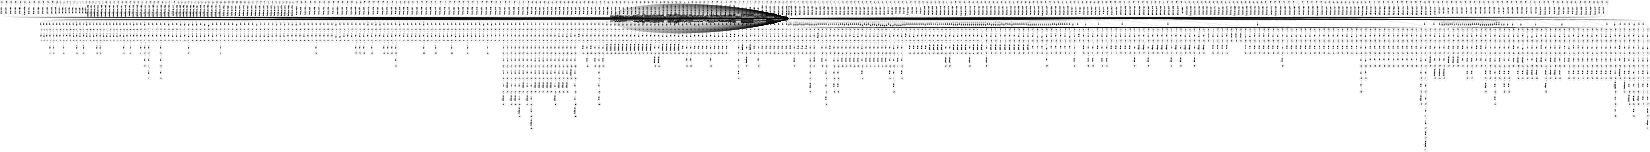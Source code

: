 digraph FST {
rankdir = LR;
size = "8.5,11";
label = "";
center = 1;
orientation = Landscape;
ranksep = "0.4";
nodesep = "0.25";
0 [label = "0", shape = circle, style = bold, fontsize = 14]
	0 -> 0 [label = "fig:（/-0.067097", fontsize = 14];
	0 -> 0 [label = "fig:図/-0.37864", fontsize = 14];
	0 -> 1347 [label = "fig:<eps>/0.31132", fontsize = 14];
	0 -> 1352 [label = "fig:<eps>/-0.62911", fontsize = 14];
	0 -> 1357 [label = "fig:<eps>/0.12323", fontsize = 14];
	0 -> 1362 [label = "fig:<eps>/0.20328", fontsize = 14];
	0 -> 1367 [label = "fig:<eps>/0.15553", fontsize = 14];
	0 -> 1372 [label = "fig:<eps>/0.0047563", fontsize = 14];
	0 -> 1377 [label = "fig:<eps>/0.1578", fontsize = 14];
	0 -> 1382 [label = "fig:<eps>/0.3183", fontsize = 14];
	0 -> 1387 [label = "fig:<eps>/0.23666", fontsize = 14];
	0 -> 1392 [label = "fig:<eps>/0.32103", fontsize = 14];
	0 -> 1397 [label = "fig:<eps>/-0.25357", fontsize = 14];
	0 -> 1658 [label = "fig:<eps>/-0.22815", fontsize = 14];
	0 -> 396 [label = "fig:<eps>/-0.62698", fontsize = 14];
	0 -> 0 [label = ".:。/-0.62093", fontsize = 14];
	0 -> 24 [label = ".:<eps>/-0.60702", fontsize = 14];
	0 -> 21 [label = ".:<eps>/-0.38263", fontsize = 14];
	0 -> 18 [label = ".:<eps>/-0.70148", fontsize = 14];
	0 -> 0 [label = ".:る/-0.36042", fontsize = 14];
	0 -> 14 [label = ".:<eps>/-0.40936", fontsize = 14];
	0 -> 10 [label = ".:<eps>/-0.67686", fontsize = 14];
	0 -> 7 [label = ".:<eps>/-0.5232", fontsize = 14];
	0 -> 1 [label = ".:<eps>/-0.37591", fontsize = 14];
	0 -> 4 [label = ".:<eps>/-0.56222", fontsize = 14];
	0 -> 0 [label = "5:９/0.17286", fontsize = 14];
	0 -> 0 [label = "5:１５/0.19957", fontsize = 14];
	0 -> 0 [label = "5:６/0.12663", fontsize = 14];
	0 -> 0 [label = "5:４/0.06344", fontsize = 14];
	0 -> 0 [label = "5:２/0.099212", fontsize = 14];
	0 -> 0 [label = "5:３/-0.013966", fontsize = 14];
	0 -> 0 [label = "5:５/-0.71944", fontsize = 14];
	0 -> 0 [label = "5:１０/0.23228", fontsize = 14];
	0 -> 28 [label = "5:<eps>/-0.33411", fontsize = 14];
	0 -> 0 [label = "5:5/-0.33584", fontsize = 14];
	0 -> 0 [label = "5:〜/0.21858", fontsize = 14];
	0 -> 65 [label = "schematically:<eps>/-0.28953", fontsize = 14];
	0 -> 68 [label = "schematically:<eps>/-0.29267", fontsize = 14];
	0 -> 71 [label = "schematically:<eps>/-0.17921", fontsize = 14];
	0 -> 0 [label = "schematically:ブロック/0.29092", fontsize = 14];
	0 -> 74 [label = "schematically:<eps>/0.031641", fontsize = 14];
	0 -> 77 [label = "schematically:<eps>/-0.15259", fontsize = 14];
	0 -> 399 [label = "schematically:<eps>/-0.26892", fontsize = 14];
	0 -> 407 [label = "schematically:<eps>/-0.13304", fontsize = 14];
	0 -> 414 [label = "schematically:<eps>/-0.12212", fontsize = 14];
	0 -> 422 [label = "schematically:<eps>/-0.14298", fontsize = 14];
	0 -> 430 [label = "schematically:<eps>/-0.14671", fontsize = 14];
	0 -> 439 [label = "schematically:<eps>/-0.17293", fontsize = 14];
	0 -> 446 [label = "schematically:<eps>/-0.2373", fontsize = 14];
	0 -> 0 [label = "schematically:略/0.13669", fontsize = 14];
	0 -> 454 [label = "schematically:<eps>/-0.18756", fontsize = 14];
	0 -> 464 [label = "schematically:<eps>/0.088059", fontsize = 14];
	0 -> 471 [label = "schematically:<eps>/-0.056323", fontsize = 14];
	0 -> 478 [label = "schematically:<eps>/-0.10721", fontsize = 14];
	0 -> 485 [label = "schematically:<eps>/-0.12844", fontsize = 14];
	0 -> 492 [label = "schematically:<eps>/-0.083595", fontsize = 14];
	0 -> 499 [label = "schematically:<eps>/-0.12111", fontsize = 14];
	0 -> 507 [label = "schematically:<eps>/-0.032483", fontsize = 14];
	0 -> 61 [label = "schematically:<eps>/-0.33636", fontsize = 14];
	0 -> 1410 [label = "schematically:<eps>/-0.061508", fontsize = 14];
	0 -> 1402 [label = "schematically:<eps>/0.1724", fontsize = 14];
	0 -> 57 [label = "schematically:<eps>/-0.58456", fontsize = 14];
	0 -> 54 [label = "schematically:<eps>/-0.50539", fontsize = 14];
	0 -> 51 [label = "schematically:<eps>/-0.29966", fontsize = 14];
	0 -> 48 [label = "schematically:<eps>/-0.35661", fontsize = 14];
	0 -> 44 [label = "schematically:<eps>/-0.57551", fontsize = 14];
	0 -> 41 [label = "schematically:<eps>/-0.46505", fontsize = 14];
	0 -> 37 [label = "schematically:<eps>/-0.32611", fontsize = 14];
	0 -> 34 [label = "schematically:<eps>/-0.37053", fontsize = 14];
	0 -> 0 [label = "schematically:概略/-0.38874", fontsize = 14];
	0 -> 31 [label = "schematically:<eps>/-0.17265", fontsize = 14];
	0 -> 0 [label = "schematically:に/0.1119", fontsize = 14];
	0 -> 514 [label = "schematically:<eps>/-0.039603", fontsize = 14];
	0 -> 521 [label = "schematically:<eps>/-0.059101", fontsize = 14];
	0 -> 528 [label = "schematically:<eps>/-0.031716", fontsize = 14];
	0 -> 534 [label = "schematically:<eps>/-0.14719", fontsize = 14];
	0 -> 550 [label = "illustrates:<eps>/0.049458", fontsize = 14];
	0 -> 546 [label = "illustrates:<eps>/0.086564", fontsize = 14];
	0 -> 543 [label = "illustrates:<eps>/0.11391", fontsize = 14];
	0 -> 555 [label = "illustrates:<eps>/0.12502", fontsize = 14];
	0 -> 559 [label = "illustrates:<eps>/-0.022011", fontsize = 14];
	0 -> 564 [label = "illustrates:<eps>/-0.10813", fontsize = 14];
	0 -> 572 [label = "illustrates:<eps>/0.013514", fontsize = 14];
	0 -> 121 [label = "illustrates:<eps>/-0.20222", fontsize = 14];
	0 -> 118 [label = "illustrates:<eps>/-0.25069", fontsize = 14];
	0 -> 115 [label = "illustrates:<eps>/-0.18597", fontsize = 14];
	0 -> 0 [label = "illustrates:示/-0.13055", fontsize = 14];
	0 -> 109 [label = "illustrates:<eps>/-0.20602", fontsize = 14];
	0 -> 0 [label = "illustrates:記載/0.10216", fontsize = 14];
	0 -> 104 [label = "illustrates:<eps>/-0.16989", fontsize = 14];
	0 -> 100 [label = "illustrates:<eps>/-0.31048", fontsize = 14];
	0 -> 0 [label = "illustrates:を/0.1025", fontsize = 14];
	0 -> 94 [label = "illustrates:<eps>/0.13748", fontsize = 14];
	0 -> 90 [label = "illustrates:<eps>/-0.2404", fontsize = 14];
	0 -> 87 [label = "illustrates:<eps>/-0.094408", fontsize = 14];
	0 -> 83 [label = "illustrates:<eps>/-0.15046", fontsize = 14];
	0 -> 80 [label = "illustrates:<eps>/-0.028238", fontsize = 14];
	0 -> 0 [label = "illustrates:は/-0.064393", fontsize = 14];
	0 -> 97 [label = "illustrates:<eps>/-0.099202", fontsize = 14];
	0 -> 1713 [label = "the:<eps>/0.0065735", fontsize = 14];
	0 -> 589 [label = "the:<eps>/-0.33196", fontsize = 14];
	0 -> 1697 [label = "the:<eps>/-0.032408", fontsize = 14];
	0 -> 1680 [label = "the:<eps>/-0.28346", fontsize = 14];
	0 -> 1673 [label = "the:<eps>/-0.25956", fontsize = 14];
	0 -> 1667 [label = "the:<eps>/-0.22007", fontsize = 14];
	0 -> 0 [label = "the:、/-0.56087", fontsize = 14];
	0 -> 1581 [label = "the:<eps>/-0.14316", fontsize = 14];
	0 -> 1575 [label = "the:<eps>/-0.09802", fontsize = 14];
	0 -> 1568 [label = "the:<eps>/-0.2211", fontsize = 14];
	0 -> 1563 [label = "the:<eps>/0.059315", fontsize = 14];
	0 -> 1557 [label = "the:<eps>/-0.13373", fontsize = 14];
	0 -> 1551 [label = "the:<eps>/-0.20769", fontsize = 14];
	0 -> 1545 [label = "the:<eps>/-0.28962", fontsize = 14];
	0 -> 0 [label = "the:尚/-0.22102", fontsize = 14];
	0 -> 0 [label = "the:各/-0.23004", fontsize = 14];
	0 -> 0 [label = "the:本/-0.2343", fontsize = 14];
	0 -> 577 [label = "the:<eps>/0.022593", fontsize = 14];
	0 -> 581 [label = "the:<eps>/-0.29347", fontsize = 14];
	0 -> 1455 [label = "the:<eps>/-0.30597", fontsize = 14];
	0 -> 1450 [label = "the:<eps>/0.047462", fontsize = 14];
	0 -> 1445 [label = "the:<eps>/-0.27568", fontsize = 14];
	0 -> 1439 [label = "the:<eps>/-0.3884", fontsize = 14];
	0 -> 1433 [label = "the:<eps>/-0.34547", fontsize = 14];
	0 -> 1427 [label = "the:<eps>/-0.30918", fontsize = 14];
	0 -> 1422 [label = "the:<eps>/-0.46648", fontsize = 14];
	0 -> 0 [label = "the:た/-0.31363", fontsize = 14];
	0 -> 0 [label = "the:（/-0.22286", fontsize = 14];
	0 -> 0 [label = "the:その/-0.31193", fontsize = 14];
	0 -> 0 [label = "the:の/-0.46103", fontsize = 14];
	0 -> 0 [label = "the:は/-0.3999", fontsize = 14];
	0 -> 127 [label = "the:<eps>/-0.3569", fontsize = 14];
	0 -> 130 [label = "the:<eps>/-0.31222", fontsize = 14];
	0 -> 133 [label = "the:<eps>/-0.43285", fontsize = 14];
	0 -> 136 [label = "the:<eps>/-0.38489", fontsize = 14];
	0 -> 0 [label = "the:この/-0.36216", fontsize = 14];
	0 -> 0 [label = "the:前記/-0.39973", fontsize = 14];
	0 -> 0 [label = "the:する/-0.24789", fontsize = 14];
	0 -> 0 [label = "the:ア/-0.21137", fontsize = 14];
	0 -> 1201 [label = "the:<eps>/-0.23377", fontsize = 14];
	0 -> 1197 [label = "the:<eps>/-0.23234", fontsize = 14];
	0 -> 1192 [label = "the:<eps>/-0.43058", fontsize = 14];
	0 -> 1188 [label = "the:<eps>/-0.39776", fontsize = 14];
	0 -> 1184 [label = "the:<eps>/-0.39989", fontsize = 14];
	0 -> 1179 [label = "the:<eps>/-0.41242", fontsize = 14];
	0 -> 1175 [label = "the:<eps>/-0.39612", fontsize = 14];
	0 -> 1170 [label = "the:<eps>/-0.47133", fontsize = 14];
	0 -> 1166 [label = "the:<eps>/-0.40414", fontsize = 14];
	0 -> 1162 [label = "the:<eps>/-0.25527", fontsize = 14];
	0 -> 1158 [label = "the:<eps>/-0.26379", fontsize = 14];
	0 -> 1154 [label = "the:<eps>/-0.20628", fontsize = 14];
	0 -> 1149 [label = "the:<eps>/-0.3564", fontsize = 14];
	0 -> 1145 [label = "the:<eps>/-0.59665", fontsize = 14];
	0 -> 1141 [label = "the:<eps>/-0.37432", fontsize = 14];
	0 -> 1136 [label = "the:<eps>/-0.39671", fontsize = 14];
	0 -> 1039 [label = "the:<eps>/-0.28822", fontsize = 14];
	0 -> 1035 [label = "the:<eps>/-0.31035", fontsize = 14];
	0 -> 1031 [label = "the:<eps>/-0.30478", fontsize = 14];
	0 -> 1027 [label = "the:<eps>/-0.26194", fontsize = 14];
	0 -> 1023 [label = "the:<eps>/-0.26271", fontsize = 14];
	0 -> 1019 [label = "the:<eps>/-0.26904", fontsize = 14];
	0 -> 1015 [label = "the:<eps>/-0.23695", fontsize = 14];
	0 -> 1011 [label = "the:<eps>/-0.34237", fontsize = 14];
	0 -> 1007 [label = "the:<eps>/-0.41331", fontsize = 14];
	0 -> 1002 [label = "the:<eps>/-0.040863", fontsize = 14];
	0 -> 998 [label = "the:<eps>/-0.2793", fontsize = 14];
	0 -> 994 [label = "the:<eps>/-0.29723", fontsize = 14];
	0 -> 990 [label = "the:<eps>/-0.36817", fontsize = 14];
	0 -> 985 [label = "the:<eps>/-0.46841", fontsize = 14];
	0 -> 981 [label = "the:<eps>/-0.16481", fontsize = 14];
	0 -> 977 [label = "the:<eps>/-0.37619", fontsize = 14];
	0 -> 973 [label = "the:<eps>/-0.13576", fontsize = 14];
	0 -> 969 [label = "the:<eps>/-0.27059", fontsize = 14];
	0 -> 964 [label = "the:<eps>/-0.38151", fontsize = 14];
	0 -> 959 [label = "the:<eps>/-0.13481", fontsize = 14];
	0 -> 955 [label = "the:<eps>/-0.26179", fontsize = 14];
	0 -> 951 [label = "the:<eps>/-0.2697", fontsize = 14];
	0 -> 947 [label = "the:<eps>/-0.57894", fontsize = 14];
	0 -> 943 [label = "the:<eps>/-0.3718", fontsize = 14];
	0 -> 585 [label = "the:<eps>/-0.11612", fontsize = 14];
	0 -> 593 [label = "the:<eps>/-0.2327", fontsize = 14];
	0 -> 727 [label = "the:<eps>/-0.14001", fontsize = 14];
	0 -> 722 [label = "the:<eps>/-0.20948", fontsize = 14];
	0 -> 718 [label = "the:<eps>/-0.17572", fontsize = 14];
	0 -> 597 [label = "the:<eps>/-0.053383", fontsize = 14];
	0 -> 601 [label = "the:<eps>/-0.27211", fontsize = 14];
	0 -> 605 [label = "the:<eps>/0.033457", fontsize = 14];
	0 -> 609 [label = "the:<eps>/-0.40148", fontsize = 14];
	0 -> 613 [label = "the:<eps>/-0.394", fontsize = 14];
	0 -> 617 [label = "the:<eps>/-0.23234", fontsize = 14];
	0 -> 621 [label = "the:<eps>/-0.19402", fontsize = 14];
	0 -> 625 [label = "the:<eps>/0.12082", fontsize = 14];
	0 -> 630 [label = "the:<eps>/-0.082717", fontsize = 14];
	0 -> 635 [label = "the:<eps>/-0.30218", fontsize = 14];
	0 -> 639 [label = "the:<eps>/-0.21342", fontsize = 14];
	0 -> 643 [label = "the:<eps>/0.50261", fontsize = 14];
	0 -> 647 [label = "the:<eps>/-0.2497", fontsize = 14];
	0 -> 651 [label = "the:<eps>/-0.41911", fontsize = 14];
	0 -> 655 [label = "distribution:<eps>/-0.53183", fontsize = 14];
	0 -> 659 [label = "distribution:<eps>/-0.37352", fontsize = 14];
	0 -> 664 [label = "distribution:<eps>/-0.42848", fontsize = 14];
	0 -> 669 [label = "distribution:<eps>/-0.28637", fontsize = 14];
	0 -> 673 [label = "distribution:<eps>/-0.21461", fontsize = 14];
	0 -> 677 [label = "distribution:<eps>/-0.38956", fontsize = 14];
	0 -> 681 [label = "distribution:<eps>/-0.11899", fontsize = 14];
	0 -> 685 [label = "distribution:<eps>/-0.14741", fontsize = 14];
	0 -> 690 [label = "distribution:<eps>/0.037448", fontsize = 14];
	0 -> 694 [label = "distribution:<eps>/-0.1719", fontsize = 14];
	0 -> 698 [label = "distribution:<eps>/-0.41828", fontsize = 14];
	0 -> 702 [label = "distribution:<eps>/0.073163", fontsize = 14];
	0 -> 0 [label = "distribution:物流/-0.23786", fontsize = 14];
	0 -> 0 [label = "distribution:配送/-0.19048", fontsize = 14];
	0 -> 0 [label = "distribution:配/-0.10929", fontsize = 14];
	0 -> 0 [label = "distribution:配信/-0.3329", fontsize = 14];
	0 -> 0 [label = "distribution:配電/-0.33711", fontsize = 14];
	0 -> 1460 [label = "distribution:<eps>/-0.4731", fontsize = 14];
	0 -> 1465 [label = "distribution:<eps>/-0.3158", fontsize = 14];
	0 -> 1471 [label = "distribution:<eps>/-0.35152", fontsize = 14];
	0 -> 1477 [label = "distribution:<eps>/-0.17597", fontsize = 14];
	0 -> 1482 [label = "distribution:<eps>/-0.26473", fontsize = 14];
	0 -> 0 [label = "distribution:提供/-0.020377", fontsize = 14];
	0 -> 0 [label = "distribution:変化/0.37934", fontsize = 14];
	0 -> 0 [label = "distribution:配線/0.10795", fontsize = 14];
	0 -> 0 [label = "distribution:分布/-0.718", fontsize = 14];
	0 -> 0 [label = "distribution:分配/-0.44652", fontsize = 14];
	0 -> 0 [label = "distribution:接続/0.082263", fontsize = 14];
	0 -> 0 [label = "distribution:配分/-0.44442", fontsize = 14];
	0 -> 139 [label = "distribution:<eps>/-0.38359", fontsize = 14];
	0 -> 0 [label = "distribution:分散/-0.15441", fontsize = 14];
	0 -> 772 [label = "of:<eps>/-0.14308", fontsize = 14];
	0 -> 768 [label = "of:<eps>/-0.21607", fontsize = 14];
	0 -> 712 [label = "of:<eps>/-0.14201", fontsize = 14];
	0 -> 709 [label = "of:<eps>/0.027535", fontsize = 14];
	0 -> 706 [label = "of:<eps>/-0.53235", fontsize = 14];
	0 -> 0 [label = "of:の/-0.61023", fontsize = 14];
	0 -> 0 [label = "of:は/-0.039741", fontsize = 14];
	0 -> 0 [label = "of:に/-0.19756", fontsize = 14];
	0 -> 142 [label = "of:<eps>/-0.19877", fontsize = 14];
	0 -> 0 [label = "of:も/0.068829", fontsize = 14];
	0 -> 0 [label = "of:が/-0.23188", fontsize = 14];
	0 -> 0 [label = "of:を/-0.38236", fontsize = 14];
	0 -> 0 [label = "tangential:正接/0.034957", fontsize = 14];
	0 -> 0 [label = "tangential:接線/-0.45204", fontsize = 14];
	0 -> 149 [label = "tangential:<eps>/-0.33068", fontsize = 14];
	0 -> 145 [label = "tangential:<eps>/-0.31437", fontsize = 14];
	0 -> 0 [label = "tangential:接/0.16722", fontsize = 14];
	0 -> 0 [label = "velocity:速度/-0.6074", fontsize = 14];
	0 -> 155 [label = "velocity:<eps>/-0.24507", fontsize = 14];
	0 -> 0 [label = "velocity:速/-0.18856", fontsize = 14];
	0 -> 0 [label = "velocity:流速/-0.26038", fontsize = 14];
	0 -> 158 [label = "velocity:<eps>/-0.34826", fontsize = 14];
	0 -> 0 [label = "velocity:度/0.091957", fontsize = 14];
	0 -> 152 [label = "velocity:<eps>/-0.26179", fontsize = 14];
	0 -> 731 [label = "velocity:<eps>/-0.39837", fontsize = 14];
	0 -> 748 [label = "velocity:<eps>/-0.022951", fontsize = 14];
	0 -> 0 [label = "velocity:回転/0.15914", fontsize = 14];
	0 -> 735 [label = "velocity:<eps>/-0.17166", fontsize = 14];
	0 -> 744 [label = "velocity:<eps>/-0.029389", fontsize = 14];
	0 -> 740 [label = "velocity:<eps>/0.065954", fontsize = 14];
	0 -> 752 [label = "velocity:<eps>/-0.10514", fontsize = 14];
	0 -> 764 [label = "velocity:<eps>/-0.12889", fontsize = 14];
	0 -> 760 [label = "velocity:<eps>/0.02434", fontsize = 14];
	0 -> 756 [label = "velocity:<eps>/-0.2555", fontsize = 14];
	0 -> 777 [label = "inlet:<eps>/-0.23227", fontsize = 14];
	0 -> 781 [label = "inlet:<eps>/-0.020198", fontsize = 14];
	0 -> 0 [label = "inlet:入/-0.11975", fontsize = 14];
	0 -> 167 [label = "inlet:<eps>/-0.099835", fontsize = 14];
	0 -> 170 [label = "inlet:<eps>/-0.20959", fontsize = 14];
	0 -> 0 [label = "inlet:入力/0.21774", fontsize = 14];
	0 -> 174 [label = "inlet:<eps>/0.14359", fontsize = 14];
	0 -> 177 [label = "inlet:<eps>/-0.17897", fontsize = 14];
	0 -> 0 [label = "inlet:流入/-0.24338", fontsize = 14];
	0 -> 180 [label = "inlet:<eps>/-0.18602", fontsize = 14];
	0 -> 198 [label = "inlet:<eps>/-0.098188", fontsize = 14];
	0 -> 183 [label = "inlet:<eps>/-0.18625", fontsize = 14];
	0 -> 0 [label = "inlet:吸気口/-0.34675", fontsize = 14];
	0 -> 0 [label = "inlet:入口/-0.66166", fontsize = 14];
	0 -> 186 [label = "inlet:<eps>/-0.3622", fontsize = 14];
	0 -> 0 [label = "inlet:吸込/-0.24425", fontsize = 14];
	0 -> 0 [label = "inlet:導入/-0.26542", fontsize = 14];
	0 -> 189 [label = "inlet:<eps>/-0.18854", fontsize = 14];
	0 -> 0 [label = "inlet:吸入/-0.087141", fontsize = 14];
	0 -> 192 [label = "inlet:<eps>/-0.10847", fontsize = 14];
	0 -> 195 [label = "inlet:<eps>/-0.25849", fontsize = 14];
	0 -> 785 [label = "inlet:<eps>/0.064371", fontsize = 14];
	0 -> 0 [label = "inlet:口/-0.30047", fontsize = 14];
	0 -> 0 [label = "inlet:側/0.162", fontsize = 14];
	0 -> 201 [label = "inlet:<eps>/-0.17862", fontsize = 14];
	0 -> 0 [label = "inlet:流入口/-0.3533", fontsize = 14];
	0 -> 0 [label = "inlet:導入口/-0.35256", fontsize = 14];
	0 -> 0 [label = "inlet:入り口/-0.38887", fontsize = 14];
	0 -> 0 [label = "inlet:吸気/-0.17459", fontsize = 14];
	0 -> 0 [label = "inlet:取/0.043755", fontsize = 14];
	0 -> 0 [label = "inlet:インレット/-0.48815", fontsize = 14];
	0 -> 0 [label = "inlet:吸引/0.15815", fontsize = 14];
	0 -> 0 [label = "inlet:挿入口/-0.062223", fontsize = 14];
	0 -> 0 [label = "inlet:入り/-0.10067", fontsize = 14];
	0 -> 0 [label = "inlet:吸い込み/-0.10726", fontsize = 14];
	0 -> 204 [label = "inlet:<eps>/-0.25219", fontsize = 14];
	0 -> 207 [label = "inlet:<eps>/-0.16572", fontsize = 14];
	0 -> 210 [label = "inlet:<eps>/-0.17826", fontsize = 14];
	0 -> 164 [label = "inlet:<eps>/-0.176", fontsize = 14];
	0 -> 161 [label = "inlet:<eps>/-0.39767", fontsize = 14];
	0 -> 0 [label = "inlet:部/0.27071", fontsize = 14];
	0 -> 0 [label = "inlet:穴/0.16708", fontsize = 14];
	0 -> 216 [label = "air:<eps>/-0.38356", fontsize = 14];
	0 -> 0 [label = "air:空気/-0.68243", fontsize = 14];
	0 -> 0 [label = "air:側/0.19588", fontsize = 14];
	0 -> 213 [label = "air:<eps>/-0.38356", fontsize = 14];
	0 -> 0 [label = "air:風/-0.41527", fontsize = 14];
	0 -> 0 [label = "air:用/0.096473", fontsize = 14];
	0 -> 801 [label = "air:<eps>/0.13974", fontsize = 14];
	0 -> 1487 [label = "air:<eps>/0.033687", fontsize = 14];
	0 -> 789 [label = "air:<eps>/-0.33063", fontsize = 14];
	0 -> 796 [label = "air:<eps>/-0.41872", fontsize = 14];
	0 -> 0 [label = "air:空気量/-0.2974", fontsize = 14];
	0 -> 0 [label = "air:排気/-0.064754", fontsize = 14];
	0 -> 0 [label = "air:気体/-0.060871", fontsize = 14];
	0 -> 0 [label = "air:空/-0.15776", fontsize = 14];
	0 -> 219 [label = "air:<eps>/-0.37011", fontsize = 14];
	0 -> 0 [label = "air:エアー/-0.49443", fontsize = 14];
	0 -> 0 [label = "air:大気/-0.24446", fontsize = 14];
	0 -> 0 [label = "air:外気/-0.34131", fontsize = 14];
	0 -> 0 [label = "air:内気/-0.27684", fontsize = 14];
	0 -> 0 [label = "air:エア/-0.56973", fontsize = 14];
	0 -> 0 [label = "air:気流/-0.29483", fontsize = 14];
	0 -> 0 [label = "air:エ/-0.22395", fontsize = 14];
	0 -> 0 [label = "flowing:る/0.085624", fontsize = 14];
	0 -> 0 [label = "flowing:流れ/-0.2482", fontsize = 14];
	0 -> 234 [label = "flowing:<eps>/-0.58258", fontsize = 14];
	0 -> 237 [label = "flowing:<eps>/-0.23605", fontsize = 14];
	0 -> 0 [label = "flowing:流出/-0.18007", fontsize = 14];
	0 -> 222 [label = "flowing:<eps>/0.054852", fontsize = 14];
	0 -> 225 [label = "flowing:<eps>/-0.32684", fontsize = 14];
	0 -> 228 [label = "flowing:<eps>/-0.21085", fontsize = 14];
	0 -> 914 [label = "flowing:<eps>/-0.14652", fontsize = 14];
	0 -> 231 [label = "flowing:<eps>/-0.24182", fontsize = 14];
	0 -> 1528 [label = "flowing:<eps>/-0.05502", fontsize = 14];
	0 -> 1521 [label = "flowing:<eps>/-0.06958", fontsize = 14];
	0 -> 1514 [label = "flowing:<eps>/-0.090317", fontsize = 14];
	0 -> 1508 [label = "flowing:<eps>/-0.041045", fontsize = 14];
	0 -> 927 [label = "flowing:<eps>/-0.11802", fontsize = 14];
	0 -> 923 [label = "flowing:<eps>/-0.11785", fontsize = 14];
	0 -> 920 [label = "flowing:<eps>/-0.16315", fontsize = 14];
	0 -> 0 [label = "flowing:流入/-0.19083", fontsize = 14];
	0 -> 909 [label = "flowing:<eps>/-0.15268", fontsize = 14];
	0 -> 902 [label = "flowing:<eps>/-0.20131", fontsize = 14];
	0 -> 896 [label = "flowing:<eps>/-0.18963", fontsize = 14];
	0 -> 891 [label = "flowing:<eps>/-0.29162", fontsize = 14];
	0 -> 886 [label = "flowing:<eps>/0.21603", fontsize = 14];
	0 -> 881 [label = "flowing:<eps>/-0.19978", fontsize = 14];
	0 -> 876 [label = "flowing:<eps>/-0.1027", fontsize = 14];
	0 -> 871 [label = "flowing:<eps>/-0.26105", fontsize = 14];
	0 -> 866 [label = "flowing:<eps>/-0.15164", fontsize = 14];
	0 -> 860 [label = "flowing:<eps>/-0.23938", fontsize = 14];
	0 -> 855 [label = "flowing:<eps>/-0.32603", fontsize = 14];
	0 -> 850 [label = "flowing:<eps>/-0.04426", fontsize = 14];
	0 -> 845 [label = "flowing:<eps>/0.091925", fontsize = 14];
	0 -> 840 [label = "flowing:<eps>/-0.29144", fontsize = 14];
	0 -> 835 [label = "flowing:<eps>/-0.25745", fontsize = 14];
	0 -> 1500 [label = "flowing:<eps>/-0.041744", fontsize = 14];
	0 -> 1494 [label = "flowing:<eps>/-0.23199", fontsize = 14];
	0 -> 804 [label = "flowing:<eps>/0.33568", fontsize = 14];
	0 -> 809 [label = "flowing:<eps>/-0.13869", fontsize = 14];
	0 -> 817 [label = "flowing:<eps>/-0.31508", fontsize = 14];
	0 -> 821 [label = "flowing:<eps>/-0.22974", fontsize = 14];
	0 -> 828 [label = "flowing:<eps>/-0.28069", fontsize = 14];
	0 -> 0 [label = "into:へ/-0.33241", fontsize = 14];
	0 -> 0 [label = "into:を/-0.085751", fontsize = 14];
	0 -> 243 [label = "into:<eps>/-0.13314", fontsize = 14];
	0 -> 247 [label = "into:<eps>/-0.10704", fontsize = 14];
	0 -> 0 [label = "into:内/-0.17555", fontsize = 14];
	0 -> 250 [label = "into:<eps>/-0.3616", fontsize = 14];
	0 -> 253 [label = "into:<eps>/0.018606", fontsize = 14];
	0 -> 0 [label = "into:化/-0.0003187", fontsize = 14];
	0 -> 256 [label = "into:<eps>/0.014197", fontsize = 14];
	0 -> 0 [label = "into:取り込/-0.013453", fontsize = 14];
	0 -> 931 [label = "into:<eps>/-0.03284", fontsize = 14];
	0 -> 935 [label = "into:<eps>/-0.20673", fontsize = 14];
	0 -> 240 [label = "into:<eps>/-0.14414", fontsize = 14];
	0 -> 0 [label = "into:に/-0.37083", fontsize = 14];
	0 -> 939 [label = "into:<eps>/-0.1427", fontsize = 14];
	0 -> 0 [label = "into:する/0.14016", fontsize = 14];
	0 -> 1533 [label = "into:<eps>/-0.12306", fontsize = 14];
	0 -> 1539 [label = "into:<eps>/-0.099279", fontsize = 14];
	0 -> 1688 [label = "into:<eps>/0.048128", fontsize = 14];
	0 -> 0 [label = "into:し/-0.035055", fontsize = 14];
	0 -> 1047 [label = "cylinder:<eps>/0.11378", fontsize = 14];
	0 -> 1072 [label = "cylinder:<eps>/-0.22935", fontsize = 14];
	0 -> 1068 [label = "cylinder:<eps>/-0.42597", fontsize = 14];
	0 -> 1064 [label = "cylinder:<eps>/0.15282", fontsize = 14];
	0 -> 1060 [label = "cylinder:<eps>/-0.25622", fontsize = 14];
	0 -> 0 [label = "cylinder:の/0.68982", fontsize = 14];
	0 -> 0 [label = "cylinder:室/0.18128", fontsize = 14];
	0 -> 259 [label = "cylinder:<eps>/0.13327", fontsize = 14];
	0 -> 0 [label = "cylinder:筒体/-0.27784", fontsize = 14];
	0 -> 0 [label = "cylinder:気筒/-0.57451", fontsize = 14];
	0 -> 0 [label = "cylinder:シリンダ/-0.70492", fontsize = 14];
	0 -> 262 [label = "cylinder:<eps>/-0.38304", fontsize = 14];
	0 -> 0 [label = "cylinder:円筒/-0.34006", fontsize = 14];
	0 -> 265 [label = "cylinder:<eps>/-0.21195", fontsize = 14];
	0 -> 0 [label = "cylinder:シリンダー/-0.46672", fontsize = 14];
	0 -> 0 [label = "cylinder:筒/-0.43453", fontsize = 14];
	0 -> 268 [label = "cylinder:<eps>/-0.34704", fontsize = 14];
	0 -> 0 [label = "cylinder:筒内/-0.31481", fontsize = 14];
	0 -> 0 [label = "cylinder:胴/-0.4576", fontsize = 14];
	0 -> 0 [label = "cylinder:円柱/-0.16955", fontsize = 14];
	0 -> 0 [label = "cylinder:鏡筒/0.16569", fontsize = 14];
	0 -> 0 [label = "cylinder:円/-0.080699", fontsize = 14];
	0 -> 0 [label = "cylinder:筒部/-0.27055", fontsize = 14];
	0 -> 271 [label = "cylinder:<eps>/-0.18539", fontsize = 14];
	0 -> 1076 [label = "cylinder:<eps>/0.68121", fontsize = 14];
	0 -> 1051 [label = "cylinder:<eps>/-0.52494", fontsize = 14];
	0 -> 1055 [label = "cylinder:<eps>/-0.29255", fontsize = 14];
	0 -> 1043 [label = "cylinder:<eps>/-0.31029", fontsize = 14];
	0 -> 0 [label = "1:１２/0.11065", fontsize = 14];
	0 -> 0 [label = "1:１９/0.11972", fontsize = 14];
	0 -> 0 [label = "1:１/-0.69307", fontsize = 14];
	0 -> 274 [label = "1:<eps>/0.052983", fontsize = 14];
	0 -> 0 [label = "1:1/-0.2192", fontsize = 14];
	0 -> 0 [label = "around:付近/-0.26177", fontsize = 14];
	0 -> 344 [label = "around:<eps>/-0.34028", fontsize = 14];
	0 -> 0 [label = "around:の/0.11435", fontsize = 14];
	0 -> 278 [label = "around:<eps>/-0.078992", fontsize = 14];
	0 -> 282 [label = "around:<eps>/-0.40154", fontsize = 14];
	0 -> 286 [label = "around:<eps>/-0.43183", fontsize = 14];
	0 -> 289 [label = "around:<eps>/-0.51963", fontsize = 14];
	0 -> 293 [label = "around:<eps>/-0.23128", fontsize = 14];
	0 -> 296 [label = "around:<eps>/-0.38477", fontsize = 14];
	0 -> 299 [label = "around:<eps>/-0.4746", fontsize = 14];
	0 -> 303 [label = "around:<eps>/-0.347", fontsize = 14];
	0 -> 307 [label = "around:<eps>/-0.30541", fontsize = 14];
	0 -> 311 [label = "around:<eps>/-0.21403", fontsize = 14];
	0 -> 0 [label = "around:に/-0.14323", fontsize = 14];
	0 -> 316 [label = "around:<eps>/-0.1466", fontsize = 14];
	0 -> 319 [label = "around:<eps>/-0.036593", fontsize = 14];
	0 -> 0 [label = "around:回り/-0.2399", fontsize = 14];
	0 -> 322 [label = "around:<eps>/-0.2823", fontsize = 14];
	0 -> 325 [label = "around:<eps>/-0.35914", fontsize = 14];
	0 -> 0 [label = "around:程度/-0.10585", fontsize = 14];
	0 -> 328 [label = "around:<eps>/-0.079295", fontsize = 14];
	0 -> 0 [label = "around:中心/-0.27601", fontsize = 14];
	0 -> 331 [label = "around:<eps>/-0.24945", fontsize = 14];
	0 -> 334 [label = "around:<eps>/-0.18783", fontsize = 14];
	0 -> 0 [label = "around:約/-0.04343", fontsize = 14];
	0 -> 0 [label = "around:周囲/-0.34412", fontsize = 14];
	0 -> 338 [label = "around:<eps>/-0.36149", fontsize = 14];
	0 -> 1080 [label = "around:<eps>/-0.25906", fontsize = 14];
	0 -> 1085 [label = "around:<eps>/0.1896", fontsize = 14];
	0 -> 1088 [label = "around:<eps>/0.19775", fontsize = 14];
	0 -> 1092 [label = "around:<eps>/-0.045429", fontsize = 14];
	0 -> 1097 [label = "around:<eps>/-0.37608", fontsize = 14];
	0 -> 1102 [label = "around:<eps>/-0.30952", fontsize = 14];
	0 -> 1106 [label = "around:<eps>/-0.30799", fontsize = 14];
	0 -> 1111 [label = "around:<eps>/-0.25329", fontsize = 14];
	0 -> 1116 [label = "around:<eps>/0.089937", fontsize = 14];
	0 -> 1120 [label = "around:<eps>/-0.15603", fontsize = 14];
	0 -> 1124 [label = "around:<eps>/-0.26166", fontsize = 14];
	0 -> 1128 [label = "around:<eps>/-0.20695", fontsize = 14];
	0 -> 1132 [label = "around:<eps>/-0.045049", fontsize = 14];
	0 -> 341 [label = "around:<eps>/-0.47723", fontsize = 14];
	0 -> 0 [label = "around:周回/-0.13311", fontsize = 14];
	0 -> 348 [label = "around:<eps>/-0.30417", fontsize = 14];
	0 -> 351 [label = "around:<eps>/-0.30811", fontsize = 14];
	0 -> 0 [label = "around:周り/-0.34237", fontsize = 14];
	0 -> 354 [label = "around:<eps>/-0.41374", fontsize = 14];
	0 -> 357 [label = "around:<eps>/-0.35875", fontsize = 14];
	0 -> 361 [label = "around:<eps>/-0.2789", fontsize = 14];
	0 -> 0 [label = "around:近傍/-0.077895", fontsize = 14];
	0 -> 0 [label = "around:覆/0.29512", fontsize = 14];
	0 -> 377 [label = "around:<eps>/-0.26301", fontsize = 14];
	0 -> 0 [label = "around:周辺/-0.1669", fontsize = 14];
	0 -> 364 [label = "around:<eps>/-0.25717", fontsize = 14];
	0 -> 367 [label = "around:<eps>/-0.21324", fontsize = 14];
	0 -> 370 [label = "around:<eps>/-0.23321", fontsize = 14];
	0 -> 0 [label = "around:前後/-0.087036", fontsize = 14];
	0 -> 374 [label = "around:<eps>/-0.081568", fontsize = 14];
	0 -> 1208 [label = "intake:<eps>/-0.057862", fontsize = 14];
	0 -> 1212 [label = "intake:<eps>/-0.11537", fontsize = 14];
	0 -> 1216 [label = "intake:<eps>/-0.45294", fontsize = 14];
	0 -> 1220 [label = "intake:<eps>/0.25808", fontsize = 14];
	0 -> 1224 [label = "intake:<eps>/0.085865", fontsize = 14];
	0 -> 1227 [label = "intake:<eps>/0.065852", fontsize = 14];
	0 -> 1230 [label = "intake:<eps>/0.0056676", fontsize = 14];
	0 -> 1233 [label = "intake:<eps>/0.031884", fontsize = 14];
	0 -> 0 [label = "intake:取水/-0.25633", fontsize = 14];
	0 -> 1205 [label = "intake:<eps>/0.14618", fontsize = 14];
	0 -> 1587 [label = "intake:<eps>/-0.088119", fontsize = 14];
	0 -> 1593 [label = "intake:<eps>/0.23299", fontsize = 14];
	0 -> 0 [label = "intake:吸排/-0.24247", fontsize = 14];
	0 -> 1705 [label = "intake:<eps>/0.010844", fontsize = 14];
	0 -> 0 [label = "intake:吸込/-0.15999", fontsize = 14];
	0 -> 0 [label = "intake:導入/-0.0357", fontsize = 14];
	0 -> 0 [label = "intake:吸入/-0.54261", fontsize = 14];
	0 -> 0 [label = "intake:吸気/-0.69183", fontsize = 14];
	0 -> 380 [label = "intake:<eps>/-0.36155", fontsize = 14];
	0 -> 0 [label = "intake:シリンダ/0.002687", fontsize = 14];
	0 -> 0 [label = "intake:インテーク/-0.37104", fontsize = 14];
	0 -> 0 [label = "intake:吸/-0.22103", fontsize = 14];
	0 -> 1598 [label = "ports:<eps>/0.022291", fontsize = 14];
	0 -> 1237 [label = "ports:<eps>/-0.10261", fontsize = 14];
	0 -> 0 [label = "ports:部/0.36804", fontsize = 14];
	0 -> 0 [label = "ports:入口/0.03477", fontsize = 14];
	0 -> 0 [label = "ports:口/-0.42762", fontsize = 14];
	0 -> 0 [label = "ports:ポート/-0.58718", fontsize = 14];
	0 -> 383 [label = "ports:<eps>/-0.2487", fontsize = 14];
	0 -> 0 [label = "ports:吐出口/-0.21249", fontsize = 14];
	0 -> 0 [label = "ports:孔/-0.033678", fontsize = 14];
	0 -> 0 [label = "ports:通口/-0.095016", fontsize = 14];
	0 -> 0 [label = "ports:出口/0.095484", fontsize = 14];
	0 -> 1282 [label = "10:<eps>/-0.38718", fontsize = 14];
	0 -> 1261 [label = "10:<eps>/-0.55416", fontsize = 14];
	0 -> 1652 [label = "10:<eps>/0.1834", fontsize = 14];
	0 -> 1646 [label = "10:<eps>/-0.53066", fontsize = 14];
	0 -> 1640 [label = "10:<eps>/-0.40174", fontsize = 14];
	0 -> 0 [label = "10:ｉｏ/7.7048e-05", fontsize = 14];
	0 -> 0 [label = "10:８/0.11016", fontsize = 14];
	0 -> 0 [label = "10:１/0.18635", fontsize = 14];
	0 -> 0 [label = "10:２/0.18983", fontsize = 14];
	0 -> 0 [label = "10:３/0.19367", fontsize = 14];
	0 -> 0 [label = "10:１０/-0.71245", fontsize = 14];
	0 -> 0 [label = "10:９/0.04621", fontsize = 14];
	0 -> 0 [label = "10:10/-0.27655", fontsize = 14];
	0 -> 1634 [label = "10:<eps>/-0.56941", fontsize = 14];
	0 -> 1628 [label = "10:<eps>/-0.1812", fontsize = 14];
	0 -> 1622 [label = "10:<eps>/-0.35715", fontsize = 14];
	0 -> 1616 [label = "10:<eps>/-0.46364", fontsize = 14];
	0 -> 1610 [label = "10:<eps>/-0.26258", fontsize = 14];
	0 -> 1604 [label = "10:<eps>/-0.19268", fontsize = 14];
	0 -> 1241 [label = "10:<eps>/-0.18485", fontsize = 14];
	0 -> 1245 [label = "10:<eps>/-0.23035", fontsize = 14];
	0 -> 1249 [label = "10:<eps>/-0.2391", fontsize = 14];
	0 -> 1253 [label = "10:<eps>/-0.309", fontsize = 14];
	0 -> 1257 [label = "10:<eps>/-0.39423", fontsize = 14];
	0 -> 1290 [label = "10:<eps>/-0.59909", fontsize = 14];
	0 -> 1286 [label = "10:<eps>/-0.59259", fontsize = 14];
	0 -> 1265 [label = "10:<eps>/-0.32665", fontsize = 14];
	0 -> 1278 [label = "10:<eps>/-0.1756", fontsize = 14];
	0 -> 1274 [label = "10:<eps>/-0.17478", fontsize = 14];
	0 -> 1270 [label = "10:<eps>/-0.48888", fontsize = 14];
	0 -> 0 [label = "and:し/-0.19941", fontsize = 14];
	0 -> 1318 [label = "and:<eps>/-0.31792", fontsize = 14];
	0 -> 1294 [label = "and:<eps>/-0.51028", fontsize = 14];
	0 -> 1298 [label = "and:<eps>/-0.4613", fontsize = 14];
	0 -> 1302 [label = "and:<eps>/-0.2298", fontsize = 14];
	0 -> 1306 [label = "and:<eps>/-0.25588", fontsize = 14];
	0 -> 1310 [label = "and:<eps>/-0.6072", fontsize = 14];
	0 -> 0 [label = "and:り/-0.37128", fontsize = 14];
	0 -> 393 [label = "and:<eps>/-0.2664", fontsize = 14];
	0 -> 0 [label = "and:，/-0.43971", fontsize = 14];
	0 -> 0 [label = "and:・/-0.23966", fontsize = 14];
	0 -> 0 [label = "and:や/-0.42382", fontsize = 14];
	0 -> 0 [label = "and:／/-0.17653", fontsize = 14];
	0 -> 0 [label = "and:及び/-0.5598", fontsize = 14];
	0 -> 0 [label = "and:とも/-0.22509", fontsize = 14];
	0 -> 1314 [label = "and:<eps>/-0.3114", fontsize = 14];
	0 -> 0 [label = "and:、/-0.41499", fontsize = 14];
	0 -> 1322 [label = "and:<eps>/-0.52284", fontsize = 14];
	0 -> 1326 [label = "and:<eps>/-0.59693", fontsize = 14];
	0 -> 1330 [label = "and:<eps>/-0.31475", fontsize = 14];
	0 -> 0 [label = "and:ａｎｄ/-0.32098", fontsize = 14];
	0 -> 0 [label = "and:と/-0.55896", fontsize = 14];
	0 -> 386 [label = "and:<eps>/-0.36289", fontsize = 14];
	0 -> 390 [label = "and:<eps>/-0.37709", fontsize = 14];
	0 -> 0 [label = "and:および/-0.59005", fontsize = 14];
	0 -> 1334 [label = "20:<eps>/-0.51485", fontsize = 14];
	0 -> 0 [label = "20:20/-0.39937", fontsize = 14];
	0 -> 0 [label = "20:に/0.32773", fontsize = 14];
	0 -> 0 [label = "20:１５/0.20583", fontsize = 14];
	0 -> 0 [label = "20:２１/0.16423", fontsize = 14];
	0 -> 0 [label = "20:２０/-0.74276", fontsize = 14];
	0 -> 1341 [label = "20:<eps>/-0.46197", fontsize = 14];
1 [label = "1", shape = circle, style = solid, fontsize = 14]
2 [label = "2", shape = circle, style = solid, fontsize = 14]
	2 -> 3 [label = "<eps>:た", fontsize = 14];
3 [label = "3", shape = circle, style = solid, fontsize = 14]
	3 -> 0 [label = "<eps>:。", fontsize = 14];
4 [label = "4", shape = circle, style = solid, fontsize = 14]
5 [label = "5", shape = circle, style = solid, fontsize = 14]
	5 -> 6 [label = "<eps>:する", fontsize = 14];
6 [label = "6", shape = circle, style = solid, fontsize = 14]
	6 -> 0 [label = "<eps>:。", fontsize = 14];
7 [label = "7", shape = circle, style = solid, fontsize = 14]
8 [label = "8", shape = circle, style = solid, fontsize = 14]
	8 -> 9 [label = "<eps>:い", fontsize = 14];
9 [label = "9", shape = circle, style = solid, fontsize = 14]
	9 -> 0 [label = "<eps>:。", fontsize = 14];
10 [label = "10", shape = circle, style = solid, fontsize = 14]
11 [label = "11", shape = circle, style = solid, fontsize = 14]
	11 -> 12 [label = "<eps>:い", fontsize = 14];
12 [label = "12", shape = circle, style = solid, fontsize = 14]
	12 -> 13 [label = "<eps>:る", fontsize = 14];
13 [label = "13", shape = circle, style = solid, fontsize = 14]
	13 -> 0 [label = "<eps>:。", fontsize = 14];
14 [label = "14", shape = circle, style = solid, fontsize = 14]
15 [label = "15", shape = circle, style = solid, fontsize = 14]
	15 -> 16 [label = "<eps>:い", fontsize = 14];
16 [label = "16", shape = circle, style = solid, fontsize = 14]
	16 -> 17 [label = "<eps>:く", fontsize = 14];
17 [label = "17", shape = circle, style = solid, fontsize = 14]
	17 -> 0 [label = "<eps>:。", fontsize = 14];
18 [label = "18", shape = circle, style = solid, fontsize = 14]
19 [label = "19", shape = circle, style = solid, fontsize = 14]
	19 -> 20 [label = "<eps>:る", fontsize = 14];
20 [label = "20", shape = circle, style = solid, fontsize = 14]
	20 -> 0 [label = "<eps>:。", fontsize = 14];
21 [label = "21", shape = circle, style = solid, fontsize = 14]
22 [label = "22", shape = circle, style = solid, fontsize = 14]
	22 -> 23 [label = "<eps>:う", fontsize = 14];
23 [label = "23", shape = circle, style = solid, fontsize = 14]
	23 -> 0 [label = "<eps>:。", fontsize = 14];
24 [label = "24", shape = circle, style = solid, fontsize = 14]
25 [label = "25", shape = circle, style = solid, fontsize = 14]
	25 -> 26 [label = "<eps>:あ", fontsize = 14];
26 [label = "26", shape = circle, style = solid, fontsize = 14]
	26 -> 27 [label = "<eps>:る", fontsize = 14];
27 [label = "27", shape = circle, style = solid, fontsize = 14]
	27 -> 0 [label = "<eps>:。", fontsize = 14];
28 [label = "28", shape = circle, style = solid, fontsize = 14]
29 [label = "29", shape = circle, style = solid, fontsize = 14]
	29 -> 30 [label = "<eps>:(", fontsize = 14];
30 [label = "30", shape = circle, style = solid, fontsize = 14]
	30 -> 0 [label = "<eps>:５", fontsize = 14];
31 [label = "31", shape = circle, style = solid, fontsize = 14]
32 [label = "32", shape = circle, style = solid, fontsize = 14]
	32 -> 33 [label = "<eps>:的", fontsize = 14];
33 [label = "33", shape = circle, style = solid, fontsize = 14]
	33 -> 0 [label = "<eps>:に", fontsize = 14];
34 [label = "34", shape = circle, style = solid, fontsize = 14]
35 [label = "35", shape = circle, style = solid, fontsize = 14]
	35 -> 36 [label = "<eps>:概略", fontsize = 14];
36 [label = "36", shape = circle, style = solid, fontsize = 14]
	36 -> 0 [label = "<eps>:図", fontsize = 14];
37 [label = "37", shape = circle, style = solid, fontsize = 14]
38 [label = "38", shape = circle, style = solid, fontsize = 14]
	38 -> 39 [label = "<eps>:概略", fontsize = 14];
39 [label = "39", shape = circle, style = solid, fontsize = 14]
	39 -> 40 [label = "<eps>:の", fontsize = 14];
40 [label = "40", shape = circle, style = solid, fontsize = 14]
	40 -> 0 [label = "<eps>:構成", fontsize = 14];
41 [label = "41", shape = circle, style = solid, fontsize = 14]
42 [label = "42", shape = circle, style = solid, fontsize = 14]
	42 -> 43 [label = "<eps>:概略", fontsize = 14];
43 [label = "43", shape = circle, style = solid, fontsize = 14]
	43 -> 0 [label = "<eps>:的", fontsize = 14];
44 [label = "44", shape = circle, style = solid, fontsize = 14]
45 [label = "45", shape = circle, style = solid, fontsize = 14]
	45 -> 46 [label = "<eps>:概略", fontsize = 14];
46 [label = "46", shape = circle, style = solid, fontsize = 14]
	46 -> 47 [label = "<eps>:的", fontsize = 14];
47 [label = "47", shape = circle, style = solid, fontsize = 14]
	47 -> 0 [label = "<eps>:に", fontsize = 14];
48 [label = "48", shape = circle, style = solid, fontsize = 14]
49 [label = "49", shape = circle, style = solid, fontsize = 14]
	49 -> 50 [label = "<eps>:概略", fontsize = 14];
50 [label = "50", shape = circle, style = solid, fontsize = 14]
	50 -> 0 [label = "<eps>:構成", fontsize = 14];
51 [label = "51", shape = circle, style = solid, fontsize = 14]
52 [label = "52", shape = circle, style = solid, fontsize = 14]
	52 -> 53 [label = "<eps>:模式", fontsize = 14];
53 [label = "53", shape = circle, style = solid, fontsize = 14]
	53 -> 0 [label = "<eps>:図", fontsize = 14];
54 [label = "54", shape = circle, style = solid, fontsize = 14]
55 [label = "55", shape = circle, style = solid, fontsize = 14]
	55 -> 56 [label = "<eps>:模式", fontsize = 14];
56 [label = "56", shape = circle, style = solid, fontsize = 14]
	56 -> 0 [label = "<eps>:的", fontsize = 14];
57 [label = "57", shape = circle, style = solid, fontsize = 14]
58 [label = "58", shape = circle, style = solid, fontsize = 14]
	58 -> 59 [label = "<eps>:模式", fontsize = 14];
59 [label = "59", shape = circle, style = solid, fontsize = 14]
	59 -> 60 [label = "<eps>:的", fontsize = 14];
60 [label = "60", shape = circle, style = solid, fontsize = 14]
	60 -> 0 [label = "<eps>:に", fontsize = 14];
61 [label = "61", shape = circle, style = solid, fontsize = 14]
62 [label = "62", shape = circle, style = solid, fontsize = 14]
	62 -> 63 [label = "<eps>:模式", fontsize = 14];
63 [label = "63", shape = circle, style = solid, fontsize = 14]
	63 -> 64 [label = "<eps>:的", fontsize = 14];
64 [label = "64", shape = circle, style = solid, fontsize = 14]
	64 -> 0 [label = "<eps>:示", fontsize = 14];
65 [label = "65", shape = circle, style = solid, fontsize = 14]
66 [label = "66", shape = circle, style = solid, fontsize = 14]
	66 -> 67 [label = "<eps>:略図", fontsize = 14];
67 [label = "67", shape = circle, style = solid, fontsize = 14]
	67 -> 0 [label = "<eps>:に", fontsize = 14];
68 [label = "68", shape = circle, style = solid, fontsize = 14]
69 [label = "69", shape = circle, style = solid, fontsize = 14]
	69 -> 70 [label = "<eps>:略図", fontsize = 14];
70 [label = "70", shape = circle, style = solid, fontsize = 14]
	70 -> 0 [label = "<eps>:的", fontsize = 14];
71 [label = "71", shape = circle, style = solid, fontsize = 14]
72 [label = "72", shape = circle, style = solid, fontsize = 14]
	72 -> 73 [label = "<eps>:図解", fontsize = 14];
73 [label = "73", shape = circle, style = solid, fontsize = 14]
	73 -> 0 [label = "<eps>:的", fontsize = 14];
74 [label = "74", shape = circle, style = solid, fontsize = 14]
75 [label = "75", shape = circle, style = solid, fontsize = 14]
	75 -> 76 [label = "<eps>:簡易", fontsize = 14];
76 [label = "76", shape = circle, style = solid, fontsize = 14]
	76 -> 0 [label = "<eps>:に", fontsize = 14];
77 [label = "77", shape = circle, style = solid, fontsize = 14]
78 [label = "78", shape = circle, style = solid, fontsize = 14]
	78 -> 79 [label = "<eps>:概念", fontsize = 14];
79 [label = "79", shape = circle, style = solid, fontsize = 14]
	79 -> 0 [label = "<eps>:的", fontsize = 14];
80 [label = "80", shape = circle, style = solid, fontsize = 14]
81 [label = "81", shape = circle, style = solid, fontsize = 14]
	81 -> 82 [label = "<eps>:に", fontsize = 14];
82 [label = "82", shape = circle, style = solid, fontsize = 14]
	82 -> 0 [label = "<eps>:は", fontsize = 14];
83 [label = "83", shape = circle, style = solid, fontsize = 14]
84 [label = "84", shape = circle, style = solid, fontsize = 14]
	84 -> 85 [label = "<eps>:に", fontsize = 14];
85 [label = "85", shape = circle, style = solid, fontsize = 14]
	85 -> 86 [label = "<eps>:例示", fontsize = 14];
86 [label = "86", shape = circle, style = solid, fontsize = 14]
	86 -> 0 [label = "<eps>:し", fontsize = 14];
87 [label = "87", shape = circle, style = solid, fontsize = 14]
88 [label = "88", shape = circle, style = solid, fontsize = 14]
	88 -> 89 [label = "<eps>:に", fontsize = 14];
89 [label = "89", shape = circle, style = solid, fontsize = 14]
	89 -> 0 [label = "<eps>:示", fontsize = 14];
90 [label = "90", shape = circle, style = solid, fontsize = 14]
91 [label = "91", shape = circle, style = solid, fontsize = 14]
	91 -> 92 [label = "<eps>:に", fontsize = 14];
92 [label = "92", shape = circle, style = solid, fontsize = 14]
	92 -> 93 [label = "<eps>:示", fontsize = 14];
93 [label = "93", shape = circle, style = solid, fontsize = 14]
	93 -> 0 [label = "<eps>:す", fontsize = 14];
94 [label = "94", shape = circle, style = solid, fontsize = 14]
95 [label = "95", shape = circle, style = solid, fontsize = 14]
	95 -> 96 [label = "<eps>:に", fontsize = 14];
96 [label = "96", shape = circle, style = solid, fontsize = 14]
	96 -> 0 [label = "<eps>:図示", fontsize = 14];
97 [label = "97", shape = circle, style = solid, fontsize = 14]
98 [label = "98", shape = circle, style = solid, fontsize = 14]
	98 -> 99 [label = "<eps>:を", fontsize = 14];
99 [label = "99", shape = circle, style = solid, fontsize = 14]
	99 -> 0 [label = "<eps>:示", fontsize = 14];
100 [label = "100", shape = circle, style = solid, fontsize = 14]
101 [label = "101", shape = circle, style = solid, fontsize = 14]
	101 -> 102 [label = "<eps>:を", fontsize = 14];
102 [label = "102", shape = circle, style = solid, fontsize = 14]
	102 -> 103 [label = "<eps>:示", fontsize = 14];
103 [label = "103", shape = circle, style = solid, fontsize = 14]
	103 -> 0 [label = "<eps>:す", fontsize = 14];
104 [label = "104", shape = circle, style = solid, fontsize = 14]
105 [label = "105", shape = circle, style = solid, fontsize = 14]
	105 -> 106 [label = "<eps>:を", fontsize = 14];
106 [label = "106", shape = circle, style = solid, fontsize = 14]
	106 -> 107 [label = "<eps>:示", fontsize = 14];
107 [label = "107", shape = circle, style = solid, fontsize = 14]
	107 -> 108 [label = "<eps>:す", fontsize = 14];
108 [label = "108", shape = circle, style = solid, fontsize = 14]
	108 -> 0 [label = "<eps>:説明", fontsize = 14];
109 [label = "109", shape = circle, style = solid, fontsize = 14]
110 [label = "110", shape = circle, style = solid, fontsize = 14]
	110 -> 111 [label = "<eps>:説明", fontsize = 14];
111 [label = "111", shape = circle, style = solid, fontsize = 14]
	111 -> 112 [label = "<eps>:図", fontsize = 14];
112 [label = "112", shape = circle, style = solid, fontsize = 14]
	112 -> 113 [label = "<eps>:を", fontsize = 14];
113 [label = "113", shape = circle, style = solid, fontsize = 14]
	113 -> 114 [label = "<eps>:示", fontsize = 14];
114 [label = "114", shape = circle, style = solid, fontsize = 14]
	114 -> 0 [label = "<eps>:す", fontsize = 14];
115 [label = "115", shape = circle, style = solid, fontsize = 14]
116 [label = "116", shape = circle, style = solid, fontsize = 14]
	116 -> 117 [label = "<eps>:示", fontsize = 14];
117 [label = "117", shape = circle, style = solid, fontsize = 14]
	117 -> 0 [label = "<eps>:し", fontsize = 14];
118 [label = "118", shape = circle, style = solid, fontsize = 14]
119 [label = "119", shape = circle, style = solid, fontsize = 14]
	119 -> 120 [label = "<eps>:示", fontsize = 14];
120 [label = "120", shape = circle, style = solid, fontsize = 14]
	120 -> 0 [label = "<eps>:す", fontsize = 14];
121 [label = "121", shape = circle, style = solid, fontsize = 14]
122 [label = "122", shape = circle, style = solid, fontsize = 14]
	122 -> 123 [label = "<eps>:示", fontsize = 14];
123 [label = "123", shape = circle, style = solid, fontsize = 14]
	123 -> 124 [label = "<eps>:す", fontsize = 14];
124 [label = "124", shape = circle, style = solid, fontsize = 14]
	124 -> 125 [label = "<eps>:図", fontsize = 14];
125 [label = "125", shape = circle, style = solid, fontsize = 14]
	125 -> 126 [label = "<eps>:で", fontsize = 14];
126 [label = "126", shape = circle, style = solid, fontsize = 14]
	126 -> 0 [label = "<eps>:あ", fontsize = 14];
127 [label = "127", shape = circle, style = solid, fontsize = 14]
128 [label = "128", shape = circle, style = solid, fontsize = 14]
	128 -> 129 [label = "<eps>:は", fontsize = 14];
129 [label = "129", shape = circle, style = solid, fontsize = 14]
	129 -> 0 [label = "<eps>:、", fontsize = 14];
130 [label = "130", shape = circle, style = solid, fontsize = 14]
131 [label = "131", shape = circle, style = solid, fontsize = 14]
	131 -> 132 [label = "<eps>:は", fontsize = 14];
132 [label = "132", shape = circle, style = solid, fontsize = 14]
	132 -> 0 [label = "<eps>:この", fontsize = 14];
133 [label = "133", shape = circle, style = solid, fontsize = 14]
134 [label = "134", shape = circle, style = solid, fontsize = 14]
	134 -> 135 [label = "<eps>:また", fontsize = 14];
135 [label = "135", shape = circle, style = solid, fontsize = 14]
	135 -> 0 [label = "<eps>:、", fontsize = 14];
136 [label = "136", shape = circle, style = solid, fontsize = 14]
137 [label = "137", shape = circle, style = solid, fontsize = 14]
	137 -> 138 [label = "<eps>:なお", fontsize = 14];
138 [label = "138", shape = circle, style = solid, fontsize = 14]
	138 -> 0 [label = "<eps>:、", fontsize = 14];
139 [label = "139", shape = circle, style = solid, fontsize = 14]
140 [label = "140", shape = circle, style = solid, fontsize = 14]
	140 -> 141 [label = "<eps>:配光", fontsize = 14];
141 [label = "141", shape = circle, style = solid, fontsize = 14]
	141 -> 0 [label = "<eps>:分布", fontsize = 14];
142 [label = "142", shape = circle, style = solid, fontsize = 14]
143 [label = "143", shape = circle, style = solid, fontsize = 14]
	143 -> 144 [label = "<eps>:に", fontsize = 14];
144 [label = "144", shape = circle, style = solid, fontsize = 14]
	144 -> 0 [label = "<eps>:おけ", fontsize = 14];
145 [label = "145", shape = circle, style = solid, fontsize = 14]
146 [label = "146", shape = circle, style = solid, fontsize = 14]
	146 -> 147 [label = "<eps>:タン", fontsize = 14];
147 [label = "147", shape = circle, style = solid, fontsize = 14]
	147 -> 148 [label = "<eps>:ジェン", fontsize = 14];
148 [label = "148", shape = circle, style = solid, fontsize = 14]
	148 -> 0 [label = "<eps>:シャル", fontsize = 14];
149 [label = "149", shape = circle, style = solid, fontsize = 14]
150 [label = "150", shape = circle, style = solid, fontsize = 14]
	150 -> 151 [label = "<eps>:接線", fontsize = 14];
151 [label = "151", shape = circle, style = solid, fontsize = 14]
	151 -> 0 [label = "<eps>:方向", fontsize = 14];
152 [label = "152", shape = circle, style = solid, fontsize = 14]
153 [label = "153", shape = circle, style = solid, fontsize = 14]
	153 -> 154 [label = "<eps>:回転", fontsize = 14];
154 [label = "154", shape = circle, style = solid, fontsize = 14]
	154 -> 0 [label = "<eps>:速度", fontsize = 14];
155 [label = "155", shape = circle, style = solid, fontsize = 14]
156 [label = "156", shape = circle, style = solid, fontsize = 14]
	156 -> 157 [label = "<eps>:速度", fontsize = 14];
157 [label = "157", shape = circle, style = solid, fontsize = 14]
	157 -> 0 [label = "<eps>:ω", fontsize = 14];
158 [label = "158", shape = circle, style = solid, fontsize = 14]
159 [label = "159", shape = circle, style = solid, fontsize = 14]
	159 -> 160 [label = "<eps>:ベロ", fontsize = 14];
160 [label = "160", shape = circle, style = solid, fontsize = 14]
	160 -> 0 [label = "<eps>:シティ", fontsize = 14];
161 [label = "161", shape = circle, style = solid, fontsize = 14]
162 [label = "162", shape = circle, style = solid, fontsize = 14]
	162 -> 163 [label = "<eps>:用", fontsize = 14];
163 [label = "163", shape = circle, style = solid, fontsize = 14]
	163 -> 0 [label = "<eps>:インレット", fontsize = 14];
164 [label = "164", shape = circle, style = solid, fontsize = 14]
165 [label = "165", shape = circle, style = solid, fontsize = 14]
	165 -> 166 [label = "<eps>:供給", fontsize = 14];
166 [label = "166", shape = circle, style = solid, fontsize = 14]
	166 -> 0 [label = "<eps>:口", fontsize = 14];
167 [label = "167", shape = circle, style = solid, fontsize = 14]
168 [label = "168", shape = circle, style = solid, fontsize = 14]
	168 -> 169 [label = "<eps>:入", fontsize = 14];
169 [label = "169", shape = circle, style = solid, fontsize = 14]
	169 -> 0 [label = "<eps>:側", fontsize = 14];
170 [label = "170", shape = circle, style = solid, fontsize = 14]
171 [label = "171", shape = circle, style = solid, fontsize = 14]
	171 -> 172 [label = "<eps>:入", fontsize = 14];
172 [label = "172", shape = circle, style = solid, fontsize = 14]
	172 -> 173 [label = "<eps>:口", fontsize = 14];
173 [label = "173", shape = circle, style = solid, fontsize = 14]
	173 -> 0 [label = "<eps>:部", fontsize = 14];
174 [label = "174", shape = circle, style = solid, fontsize = 14]
175 [label = "175", shape = circle, style = solid, fontsize = 14]
	175 -> 176 [label = "<eps>:入力", fontsize = 14];
176 [label = "176", shape = circle, style = solid, fontsize = 14]
	176 -> 0 [label = "<eps>:部", fontsize = 14];
177 [label = "177", shape = circle, style = solid, fontsize = 14]
178 [label = "178", shape = circle, style = solid, fontsize = 14]
	178 -> 179 [label = "<eps>:入力", fontsize = 14];
179 [label = "179", shape = circle, style = solid, fontsize = 14]
	179 -> 0 [label = "<eps>:口", fontsize = 14];
180 [label = "180", shape = circle, style = solid, fontsize = 14]
181 [label = "181", shape = circle, style = solid, fontsize = 14]
	181 -> 182 [label = "<eps>:流入", fontsize = 14];
182 [label = "182", shape = circle, style = solid, fontsize = 14]
	182 -> 0 [label = "<eps>:口", fontsize = 14];
183 [label = "183", shape = circle, style = solid, fontsize = 14]
184 [label = "184", shape = circle, style = solid, fontsize = 14]
	184 -> 185 [label = "<eps>:イン", fontsize = 14];
185 [label = "185", shape = circle, style = solid, fontsize = 14]
	185 -> 0 [label = "<eps>:レット", fontsize = 14];
186 [label = "186", shape = circle, style = solid, fontsize = 14]
187 [label = "187", shape = circle, style = solid, fontsize = 14]
	187 -> 188 [label = "<eps>:入口", fontsize = 14];
188 [label = "188", shape = circle, style = solid, fontsize = 14]
	188 -> 0 [label = "<eps>:部", fontsize = 14];
189 [label = "189", shape = circle, style = solid, fontsize = 14]
190 [label = "190", shape = circle, style = solid, fontsize = 14]
	190 -> 191 [label = "<eps>:導入", fontsize = 14];
191 [label = "191", shape = circle, style = solid, fontsize = 14]
	191 -> 0 [label = "<eps>:口", fontsize = 14];
192 [label = "192", shape = circle, style = solid, fontsize = 14]
193 [label = "193", shape = circle, style = solid, fontsize = 14]
	193 -> 194 [label = "<eps>:吸入", fontsize = 14];
194 [label = "194", shape = circle, style = solid, fontsize = 14]
	194 -> 0 [label = "<eps>:用", fontsize = 14];
195 [label = "195", shape = circle, style = solid, fontsize = 14]
196 [label = "196", shape = circle, style = solid, fontsize = 14]
	196 -> 197 [label = "<eps>:吸入", fontsize = 14];
197 [label = "197", shape = circle, style = solid, fontsize = 14]
	197 -> 0 [label = "<eps>:口", fontsize = 14];
198 [label = "198", shape = circle, style = solid, fontsize = 14]
199 [label = "199", shape = circle, style = solid, fontsize = 14]
	199 -> 200 [label = "<eps>:吸入", fontsize = 14];
200 [label = "200", shape = circle, style = solid, fontsize = 14]
	200 -> 0 [label = "<eps>:ポート", fontsize = 14];
201 [label = "201", shape = circle, style = solid, fontsize = 14]
202 [label = "202", shape = circle, style = solid, fontsize = 14]
	202 -> 203 [label = "<eps>:搬入", fontsize = 14];
203 [label = "203", shape = circle, style = solid, fontsize = 14]
	203 -> 0 [label = "<eps>:口", fontsize = 14];
204 [label = "204", shape = circle, style = solid, fontsize = 14]
205 [label = "205", shape = circle, style = solid, fontsize = 14]
	205 -> 206 [label = "<eps>:取込", fontsize = 14];
206 [label = "206", shape = circle, style = solid, fontsize = 14]
	206 -> 0 [label = "<eps>:口", fontsize = 14];
207 [label = "207", shape = circle, style = solid, fontsize = 14]
208 [label = "208", shape = circle, style = solid, fontsize = 14]
	208 -> 209 [label = "<eps>:取入れ", fontsize = 14];
209 [label = "209", shape = circle, style = solid, fontsize = 14]
	209 -> 0 [label = "<eps>:口", fontsize = 14];
210 [label = "210", shape = circle, style = solid, fontsize = 14]
211 [label = "211", shape = circle, style = solid, fontsize = 14]
	211 -> 212 [label = "<eps>:注入", fontsize = 14];
212 [label = "212", shape = circle, style = solid, fontsize = 14]
	212 -> 0 [label = "<eps>:口", fontsize = 14];
213 [label = "213", shape = circle, style = solid, fontsize = 14]
214 [label = "214", shape = circle, style = solid, fontsize = 14]
	214 -> 215 [label = "<eps>:用", fontsize = 14];
215 [label = "215", shape = circle, style = solid, fontsize = 14]
	215 -> 0 [label = "<eps>:空気", fontsize = 14];
216 [label = "216", shape = circle, style = solid, fontsize = 14]
217 [label = "217", shape = circle, style = solid, fontsize = 14]
	217 -> 218 [label = "<eps>:空気", fontsize = 14];
218 [label = "218", shape = circle, style = solid, fontsize = 14]
	218 -> 0 [label = "<eps>:用", fontsize = 14];
219 [label = "219", shape = circle, style = solid, fontsize = 14]
220 [label = "220", shape = circle, style = solid, fontsize = 14]
	220 -> 221 [label = "<eps>:冷却", fontsize = 14];
221 [label = "221", shape = circle, style = solid, fontsize = 14]
	221 -> 0 [label = "<eps>:空気", fontsize = 14];
222 [label = "222", shape = circle, style = solid, fontsize = 14]
223 [label = "223", shape = circle, style = solid, fontsize = 14]
	223 -> 224 [label = "<eps>:る", fontsize = 14];
224 [label = "224", shape = circle, style = solid, fontsize = 14]
	224 -> 0 [label = "<eps>:が", fontsize = 14];
225 [label = "225", shape = circle, style = solid, fontsize = 14]
226 [label = "226", shape = circle, style = solid, fontsize = 14]
	226 -> 227 [label = "<eps>:が", fontsize = 14];
227 [label = "227", shape = circle, style = solid, fontsize = 14]
	227 -> 0 [label = "<eps>:流れ", fontsize = 14];
228 [label = "228", shape = circle, style = solid, fontsize = 14]
229 [label = "229", shape = circle, style = solid, fontsize = 14]
	229 -> 230 [label = "<eps>:が", fontsize = 14];
230 [label = "230", shape = circle, style = solid, fontsize = 14]
	230 -> 0 [label = "<eps>:流出", fontsize = 14];
231 [label = "231", shape = circle, style = solid, fontsize = 14]
232 [label = "232", shape = circle, style = solid, fontsize = 14]
	232 -> 233 [label = "<eps>:を", fontsize = 14];
233 [label = "233", shape = circle, style = solid, fontsize = 14]
	233 -> 0 [label = "<eps>:流", fontsize = 14];
234 [label = "234", shape = circle, style = solid, fontsize = 14]
235 [label = "235", shape = circle, style = solid, fontsize = 14]
	235 -> 236 [label = "<eps>:流れ", fontsize = 14];
236 [label = "236", shape = circle, style = solid, fontsize = 14]
	236 -> 0 [label = "<eps>:る", fontsize = 14];
237 [label = "237", shape = circle, style = solid, fontsize = 14]
238 [label = "238", shape = circle, style = solid, fontsize = 14]
	238 -> 239 [label = "<eps>:流", fontsize = 14];
239 [label = "239", shape = circle, style = solid, fontsize = 14]
	239 -> 0 [label = "<eps>:す", fontsize = 14];
240 [label = "240", shape = circle, style = solid, fontsize = 14]
241 [label = "241", shape = circle, style = solid, fontsize = 14]
	241 -> 242 [label = "<eps>:に", fontsize = 14];
242 [label = "242", shape = circle, style = solid, fontsize = 14]
	242 -> 0 [label = "<eps>:対", fontsize = 14];
243 [label = "243", shape = circle, style = solid, fontsize = 14]
244 [label = "244", shape = circle, style = solid, fontsize = 14]
	244 -> 245 [label = "<eps>:に", fontsize = 14];
245 [label = "245", shape = circle, style = solid, fontsize = 14]
	245 -> 246 [label = "<eps>:対", fontsize = 14];
246 [label = "246", shape = circle, style = solid, fontsize = 14]
	246 -> 0 [label = "<eps>:し", fontsize = 14];
247 [label = "247", shape = circle, style = solid, fontsize = 14]
248 [label = "248", shape = circle, style = solid, fontsize = 14]
	248 -> 249 [label = "<eps>:中", fontsize = 14];
249 [label = "249", shape = circle, style = solid, fontsize = 14]
	249 -> 0 [label = "<eps>:に", fontsize = 14];
250 [label = "250", shape = circle, style = solid, fontsize = 14]
251 [label = "251", shape = circle, style = solid, fontsize = 14]
	251 -> 252 [label = "<eps>:内", fontsize = 14];
252 [label = "252", shape = circle, style = solid, fontsize = 14]
	252 -> 0 [label = "<eps>:に", fontsize = 14];
253 [label = "253", shape = circle, style = solid, fontsize = 14]
254 [label = "254", shape = circle, style = solid, fontsize = 14]
	254 -> 255 [label = "<eps>:さ", fontsize = 14];
255 [label = "255", shape = circle, style = solid, fontsize = 14]
	255 -> 0 [label = "<eps>:れ", fontsize = 14];
256 [label = "256", shape = circle, style = solid, fontsize = 14]
257 [label = "257", shape = circle, style = solid, fontsize = 14]
	257 -> 258 [label = "<eps>:化", fontsize = 14];
258 [label = "258", shape = circle, style = solid, fontsize = 14]
	258 -> 0 [label = "<eps>:さ", fontsize = 14];
259 [label = "259", shape = circle, style = solid, fontsize = 14]
260 [label = "260", shape = circle, style = solid, fontsize = 14]
	260 -> 261 [label = "<eps>:ピストン", fontsize = 14];
261 [label = "261", shape = circle, style = solid, fontsize = 14]
	261 -> 0 [label = "<eps>:ロッド", fontsize = 14];
262 [label = "262", shape = circle, style = solid, fontsize = 14]
263 [label = "263", shape = circle, style = solid, fontsize = 14]
	263 -> 264 [label = "<eps>:シリンダ", fontsize = 14];
264 [label = "264", shape = circle, style = solid, fontsize = 14]
	264 -> 0 [label = "<eps>:部", fontsize = 14];
265 [label = "265", shape = circle, style = solid, fontsize = 14]
266 [label = "266", shape = circle, style = solid, fontsize = 14]
	266 -> 267 [label = "<eps>:円筒", fontsize = 14];
267 [label = "267", shape = circle, style = solid, fontsize = 14]
	267 -> 0 [label = "<eps>:状", fontsize = 14];
268 [label = "268", shape = circle, style = solid, fontsize = 14]
269 [label = "269", shape = circle, style = solid, fontsize = 14]
	269 -> 270 [label = "<eps>:筒", fontsize = 14];
270 [label = "270", shape = circle, style = solid, fontsize = 14]
	270 -> 0 [label = "<eps>:体", fontsize = 14];
271 [label = "271", shape = circle, style = solid, fontsize = 14]
272 [label = "272", shape = circle, style = solid, fontsize = 14]
	272 -> 273 [label = "<eps>:筒状", fontsize = 14];
273 [label = "273", shape = circle, style = solid, fontsize = 14]
	273 -> 0 [label = "<eps>:部", fontsize = 14];
274 [label = "274", shape = circle, style = solid, fontsize = 14]
275 [label = "275", shape = circle, style = solid, fontsize = 14]
	275 -> 276 [label = "<eps>:２", fontsize = 14];
276 [label = "276", shape = circle, style = solid, fontsize = 14]
	276 -> 277 [label = "<eps>:に", fontsize = 14];
277 [label = "277", shape = circle, style = solid, fontsize = 14]
	277 -> 0 [label = "<eps>:示", fontsize = 14];
278 [label = "278", shape = circle, style = solid, fontsize = 14]
279 [label = "279", shape = circle, style = solid, fontsize = 14]
	279 -> 280 [label = "<eps>:の", fontsize = 14];
280 [label = "280", shape = circle, style = solid, fontsize = 14]
	280 -> 281 [label = "<eps>:外側", fontsize = 14];
281 [label = "281", shape = circle, style = solid, fontsize = 14]
	281 -> 0 [label = "<eps>:に", fontsize = 14];
282 [label = "282", shape = circle, style = solid, fontsize = 14]
283 [label = "283", shape = circle, style = solid, fontsize = 14]
	283 -> 284 [label = "<eps>:の", fontsize = 14];
284 [label = "284", shape = circle, style = solid, fontsize = 14]
	284 -> 285 [label = "<eps>:回り", fontsize = 14];
285 [label = "285", shape = circle, style = solid, fontsize = 14]
	285 -> 0 [label = "<eps>:に", fontsize = 14];
286 [label = "286", shape = circle, style = solid, fontsize = 14]
287 [label = "287", shape = circle, style = solid, fontsize = 14]
	287 -> 288 [label = "<eps>:の", fontsize = 14];
288 [label = "288", shape = circle, style = solid, fontsize = 14]
	288 -> 0 [label = "<eps>:周囲", fontsize = 14];
289 [label = "289", shape = circle, style = solid, fontsize = 14]
290 [label = "290", shape = circle, style = solid, fontsize = 14]
	290 -> 291 [label = "<eps>:の", fontsize = 14];
291 [label = "291", shape = circle, style = solid, fontsize = 14]
	291 -> 292 [label = "<eps>:周囲", fontsize = 14];
292 [label = "292", shape = circle, style = solid, fontsize = 14]
	292 -> 0 [label = "<eps>:に", fontsize = 14];
293 [label = "293", shape = circle, style = solid, fontsize = 14]
294 [label = "294", shape = circle, style = solid, fontsize = 14]
	294 -> 295 [label = "<eps>:の", fontsize = 14];
295 [label = "295", shape = circle, style = solid, fontsize = 14]
	295 -> 0 [label = "<eps>:付近", fontsize = 14];
296 [label = "296", shape = circle, style = solid, fontsize = 14]
297 [label = "297", shape = circle, style = solid, fontsize = 14]
	297 -> 298 [label = "<eps>:の", fontsize = 14];
298 [label = "298", shape = circle, style = solid, fontsize = 14]
	298 -> 0 [label = "<eps>:周り", fontsize = 14];
299 [label = "299", shape = circle, style = solid, fontsize = 14]
300 [label = "300", shape = circle, style = solid, fontsize = 14]
	300 -> 301 [label = "<eps>:の", fontsize = 14];
301 [label = "301", shape = circle, style = solid, fontsize = 14]
	301 -> 302 [label = "<eps>:周り", fontsize = 14];
302 [label = "302", shape = circle, style = solid, fontsize = 14]
	302 -> 0 [label = "<eps>:に", fontsize = 14];
303 [label = "303", shape = circle, style = solid, fontsize = 14]
304 [label = "304", shape = circle, style = solid, fontsize = 14]
	304 -> 305 [label = "<eps>:の", fontsize = 14];
305 [label = "305", shape = circle, style = solid, fontsize = 14]
	305 -> 306 [label = "<eps>:周辺", fontsize = 14];
306 [label = "306", shape = circle, style = solid, fontsize = 14]
	306 -> 0 [label = "<eps>:に", fontsize = 14];
307 [label = "307", shape = circle, style = solid, fontsize = 14]
308 [label = "308", shape = circle, style = solid, fontsize = 14]
	308 -> 309 [label = "<eps>:の", fontsize = 14];
309 [label = "309", shape = circle, style = solid, fontsize = 14]
	309 -> 310 [label = "<eps>:廻り", fontsize = 14];
310 [label = "310", shape = circle, style = solid, fontsize = 14]
	310 -> 0 [label = "<eps>:に", fontsize = 14];
311 [label = "311", shape = circle, style = solid, fontsize = 14]
312 [label = "312", shape = circle, style = solid, fontsize = 14]
	312 -> 313 [label = "<eps>:の", fontsize = 14];
313 [label = "313", shape = circle, style = solid, fontsize = 14]
	313 -> 314 [label = "<eps>:全周", fontsize = 14];
314 [label = "314", shape = circle, style = solid, fontsize = 14]
	314 -> 315 [label = "<eps>:に", fontsize = 14];
315 [label = "315", shape = circle, style = solid, fontsize = 14]
	315 -> 0 [label = "<eps>:亘", fontsize = 14];
316 [label = "316", shape = circle, style = solid, fontsize = 14]
317 [label = "317", shape = circle, style = solid, fontsize = 14]
	317 -> 318 [label = "<eps>:を", fontsize = 14];
318 [label = "318", shape = circle, style = solid, fontsize = 14]
	318 -> 0 [label = "<eps>:中心", fontsize = 14];
319 [label = "319", shape = circle, style = solid, fontsize = 14]
320 [label = "320", shape = circle, style = solid, fontsize = 14]
	320 -> 321 [label = "<eps>:外側", fontsize = 14];
321 [label = "321", shape = circle, style = solid, fontsize = 14]
	321 -> 0 [label = "<eps>:に", fontsize = 14];
322 [label = "322", shape = circle, style = solid, fontsize = 14]
323 [label = "323", shape = circle, style = solid, fontsize = 14]
	323 -> 324 [label = "<eps>:回り", fontsize = 14];
324 [label = "324", shape = circle, style = solid, fontsize = 14]
	324 -> 0 [label = "<eps>:の", fontsize = 14];
325 [label = "325", shape = circle, style = solid, fontsize = 14]
326 [label = "326", shape = circle, style = solid, fontsize = 14]
	326 -> 327 [label = "<eps>:回り", fontsize = 14];
327 [label = "327", shape = circle, style = solid, fontsize = 14]
	327 -> 0 [label = "<eps>:に", fontsize = 14];
328 [label = "328", shape = circle, style = solid, fontsize = 14]
329 [label = "329", shape = circle, style = solid, fontsize = 14]
	329 -> 330 [label = "<eps>:程度", fontsize = 14];
330 [label = "330", shape = circle, style = solid, fontsize = 14]
	330 -> 0 [label = "<eps>:に", fontsize = 14];
331 [label = "331", shape = circle, style = solid, fontsize = 14]
332 [label = "332", shape = circle, style = solid, fontsize = 14]
	332 -> 333 [label = "<eps>:中心", fontsize = 14];
333 [label = "333", shape = circle, style = solid, fontsize = 14]
	333 -> 0 [label = "<eps>:に", fontsize = 14];
334 [label = "334", shape = circle, style = solid, fontsize = 14]
335 [label = "335", shape = circle, style = solid, fontsize = 14]
	335 -> 336 [label = "<eps>:中心", fontsize = 14];
336 [label = "336", shape = circle, style = solid, fontsize = 14]
	336 -> 337 [label = "<eps>:に", fontsize = 14];
337 [label = "337", shape = circle, style = solid, fontsize = 14]
	337 -> 0 [label = "<eps>:旋回", fontsize = 14];
338 [label = "338", shape = circle, style = solid, fontsize = 14]
339 [label = "339", shape = circle, style = solid, fontsize = 14]
	339 -> 340 [label = "<eps>:周囲", fontsize = 14];
340 [label = "340", shape = circle, style = solid, fontsize = 14]
	340 -> 0 [label = "<eps>:の", fontsize = 14];
341 [label = "341", shape = circle, style = solid, fontsize = 14]
342 [label = "342", shape = circle, style = solid, fontsize = 14]
	342 -> 343 [label = "<eps>:周囲", fontsize = 14];
343 [label = "343", shape = circle, style = solid, fontsize = 14]
	343 -> 0 [label = "<eps>:に", fontsize = 14];
344 [label = "344", shape = circle, style = solid, fontsize = 14]
345 [label = "345", shape = circle, style = solid, fontsize = 14]
	345 -> 346 [label = "<eps>:周囲", fontsize = 14];
346 [label = "346", shape = circle, style = solid, fontsize = 14]
	346 -> 347 [label = "<eps>:）", fontsize = 14];
347 [label = "347", shape = circle, style = solid, fontsize = 14]
	347 -> 0 [label = "<eps>:に", fontsize = 14];
348 [label = "348", shape = circle, style = solid, fontsize = 14]
349 [label = "349", shape = circle, style = solid, fontsize = 14]
	349 -> 350 [label = "<eps>:付近", fontsize = 14];
350 [label = "350", shape = circle, style = solid, fontsize = 14]
	350 -> 0 [label = "<eps>:の", fontsize = 14];
351 [label = "351", shape = circle, style = solid, fontsize = 14]
352 [label = "352", shape = circle, style = solid, fontsize = 14]
	352 -> 353 [label = "<eps>:付近", fontsize = 14];
353 [label = "353", shape = circle, style = solid, fontsize = 14]
	353 -> 0 [label = "<eps>:に", fontsize = 14];
354 [label = "354", shape = circle, style = solid, fontsize = 14]
355 [label = "355", shape = circle, style = solid, fontsize = 14]
	355 -> 356 [label = "<eps>:周り", fontsize = 14];
356 [label = "356", shape = circle, style = solid, fontsize = 14]
	356 -> 0 [label = "<eps>:に", fontsize = 14];
357 [label = "357", shape = circle, style = solid, fontsize = 14]
358 [label = "358", shape = circle, style = solid, fontsize = 14]
	358 -> 359 [label = "<eps>:周り", fontsize = 14];
359 [label = "359", shape = circle, style = solid, fontsize = 14]
	359 -> 360 [label = "<eps>:に", fontsize = 14];
360 [label = "360", shape = circle, style = solid, fontsize = 14]
	360 -> 0 [label = "<eps>:回", fontsize = 14];
361 [label = "361", shape = circle, style = solid, fontsize = 14]
362 [label = "362", shape = circle, style = solid, fontsize = 14]
	362 -> 363 [label = "<eps>:まわり", fontsize = 14];
363 [label = "363", shape = circle, style = solid, fontsize = 14]
	363 -> 0 [label = "<eps>:に", fontsize = 14];
364 [label = "364", shape = circle, style = solid, fontsize = 14]
365 [label = "365", shape = circle, style = solid, fontsize = 14]
	365 -> 366 [label = "<eps>:周辺", fontsize = 14];
366 [label = "366", shape = circle, style = solid, fontsize = 14]
	366 -> 0 [label = "<eps>:の", fontsize = 14];
367 [label = "367", shape = circle, style = solid, fontsize = 14]
368 [label = "368", shape = circle, style = solid, fontsize = 14]
	368 -> 369 [label = "<eps>:周辺", fontsize = 14];
369 [label = "369", shape = circle, style = solid, fontsize = 14]
	369 -> 0 [label = "<eps>:に", fontsize = 14];
370 [label = "370", shape = circle, style = solid, fontsize = 14]
371 [label = "371", shape = circle, style = solid, fontsize = 14]
	371 -> 372 [label = "<eps>:周辺", fontsize = 14];
372 [label = "372", shape = circle, style = solid, fontsize = 14]
	372 -> 373 [label = "<eps>:部", fontsize = 14];
373 [label = "373", shape = circle, style = solid, fontsize = 14]
	373 -> 0 [label = "<eps>:に", fontsize = 14];
374 [label = "374", shape = circle, style = solid, fontsize = 14]
375 [label = "375", shape = circle, style = solid, fontsize = 14]
	375 -> 376 [label = "<eps>:前後", fontsize = 14];
376 [label = "376", shape = circle, style = solid, fontsize = 14]
	376 -> 0 [label = "<eps>:の", fontsize = 14];
377 [label = "377", shape = circle, style = solid, fontsize = 14]
378 [label = "378", shape = circle, style = solid, fontsize = 14]
	378 -> 379 [label = "<eps>:廻り", fontsize = 14];
379 [label = "379", shape = circle, style = solid, fontsize = 14]
	379 -> 0 [label = "<eps>:に", fontsize = 14];
380 [label = "380", shape = circle, style = solid, fontsize = 14]
381 [label = "381", shape = circle, style = solid, fontsize = 14]
	381 -> 382 [label = "<eps>:吸気", fontsize = 14];
382 [label = "382", shape = circle, style = solid, fontsize = 14]
	382 -> 0 [label = "<eps>:側", fontsize = 14];
383 [label = "383", shape = circle, style = solid, fontsize = 14]
384 [label = "384", shape = circle, style = solid, fontsize = 14]
	384 -> 385 [label = "<eps>:排気", fontsize = 14];
385 [label = "385", shape = circle, style = solid, fontsize = 14]
	385 -> 0 [label = "<eps>:ポート", fontsize = 14];
386 [label = "386", shape = circle, style = solid, fontsize = 14]
387 [label = "387", shape = circle, style = solid, fontsize = 14]
	387 -> 388 [label = "<eps>:と", fontsize = 14];
388 [label = "388", shape = circle, style = solid, fontsize = 14]
	388 -> 389 [label = "<eps>:し", fontsize = 14];
389 [label = "389", shape = circle, style = solid, fontsize = 14]
	389 -> 0 [label = "<eps>:、", fontsize = 14];
390 [label = "390", shape = circle, style = solid, fontsize = 14]
391 [label = "391", shape = circle, style = solid, fontsize = 14]
	391 -> 392 [label = "<eps>:と", fontsize = 14];
392 [label = "392", shape = circle, style = solid, fontsize = 14]
	392 -> 0 [label = "<eps>:とも", fontsize = 14];
393 [label = "393", shape = circle, style = solid, fontsize = 14]
394 [label = "394", shape = circle, style = solid, fontsize = 14]
	394 -> 395 [label = "<eps>:り", fontsize = 14];
395 [label = "395", shape = circle, style = solid, fontsize = 14]
	395 -> 0 [label = "<eps>:、", fontsize = 14];
396 [label = "396", shape = circle, style = solid, fontsize = 14]
397 [label = "397", shape = circle, style = solid, fontsize = 14]
	397 -> 398 [label = ".:<eps>", fontsize = 14];
398 [label = "398", shape = circle, style = solid, fontsize = 14]
	398 -> 0 [label = "<eps>:図", fontsize = 14];
399 [label = "399", shape = circle, style = solid, fontsize = 14]
400 [label = "400", shape = circle, style = solid, fontsize = 14]
	400 -> 401 [label = "illustrates:<eps>", fontsize = 14];
401 [label = "401", shape = circle, style = solid, fontsize = 14]
	401 -> 402 [label = "<eps>:を", fontsize = 14];
402 [label = "402", shape = circle, style = solid, fontsize = 14]
	402 -> 403 [label = "<eps>:概略", fontsize = 14];
403 [label = "403", shape = circle, style = solid, fontsize = 14]
	403 -> 404 [label = "<eps>:的", fontsize = 14];
404 [label = "404", shape = circle, style = solid, fontsize = 14]
	404 -> 405 [label = "<eps>:に", fontsize = 14];
405 [label = "405", shape = circle, style = solid, fontsize = 14]
	405 -> 406 [label = "<eps>:示", fontsize = 14];
406 [label = "406", shape = circle, style = solid, fontsize = 14]
	406 -> 0 [label = "<eps>:す", fontsize = 14];
407 [label = "407", shape = circle, style = solid, fontsize = 14]
408 [label = "408", shape = circle, style = solid, fontsize = 14]
	408 -> 409 [label = "illustrates:<eps>", fontsize = 14];
409 [label = "409", shape = circle, style = solid, fontsize = 14]
	409 -> 410 [label = "<eps>:を", fontsize = 14];
410 [label = "410", shape = circle, style = solid, fontsize = 14]
	410 -> 411 [label = "<eps>:模式", fontsize = 14];
411 [label = "411", shape = circle, style = solid, fontsize = 14]
	411 -> 412 [label = "<eps>:的", fontsize = 14];
412 [label = "412", shape = circle, style = solid, fontsize = 14]
	412 -> 413 [label = "<eps>:に", fontsize = 14];
413 [label = "413", shape = circle, style = solid, fontsize = 14]
	413 -> 0 [label = "<eps>:示", fontsize = 14];
414 [label = "414", shape = circle, style = solid, fontsize = 14]
415 [label = "415", shape = circle, style = solid, fontsize = 14]
	415 -> 416 [label = "illustrates:<eps>", fontsize = 14];
416 [label = "416", shape = circle, style = solid, fontsize = 14]
	416 -> 417 [label = "<eps>:を", fontsize = 14];
417 [label = "417", shape = circle, style = solid, fontsize = 14]
	417 -> 418 [label = "<eps>:模式", fontsize = 14];
418 [label = "418", shape = circle, style = solid, fontsize = 14]
	418 -> 419 [label = "<eps>:的", fontsize = 14];
419 [label = "419", shape = circle, style = solid, fontsize = 14]
	419 -> 420 [label = "<eps>:に", fontsize = 14];
420 [label = "420", shape = circle, style = solid, fontsize = 14]
	420 -> 421 [label = "<eps>:示", fontsize = 14];
421 [label = "421", shape = circle, style = solid, fontsize = 14]
	421 -> 0 [label = "<eps>:し", fontsize = 14];
422 [label = "422", shape = circle, style = solid, fontsize = 14]
423 [label = "423", shape = circle, style = solid, fontsize = 14]
	423 -> 424 [label = "illustrates:<eps>", fontsize = 14];
424 [label = "424", shape = circle, style = solid, fontsize = 14]
	424 -> 425 [label = "<eps>:を", fontsize = 14];
425 [label = "425", shape = circle, style = solid, fontsize = 14]
	425 -> 426 [label = "<eps>:略図", fontsize = 14];
426 [label = "426", shape = circle, style = solid, fontsize = 14]
	426 -> 427 [label = "<eps>:的", fontsize = 14];
427 [label = "427", shape = circle, style = solid, fontsize = 14]
	427 -> 428 [label = "<eps>:に", fontsize = 14];
428 [label = "428", shape = circle, style = solid, fontsize = 14]
	428 -> 429 [label = "<eps>:示", fontsize = 14];
429 [label = "429", shape = circle, style = solid, fontsize = 14]
	429 -> 0 [label = "<eps>:す", fontsize = 14];
430 [label = "430", shape = circle, style = solid, fontsize = 14]
431 [label = "431", shape = circle, style = solid, fontsize = 14]
	431 -> 432 [label = "illustrates:<eps>", fontsize = 14];
432 [label = "432", shape = circle, style = solid, fontsize = 14]
	432 -> 433 [label = "<eps>:構成", fontsize = 14];
433 [label = "433", shape = circle, style = solid, fontsize = 14]
	433 -> 434 [label = "<eps>:を", fontsize = 14];
434 [label = "434", shape = circle, style = solid, fontsize = 14]
	434 -> 435 [label = "<eps>:概略", fontsize = 14];
435 [label = "435", shape = circle, style = solid, fontsize = 14]
	435 -> 436 [label = "<eps>:的", fontsize = 14];
436 [label = "436", shape = circle, style = solid, fontsize = 14]
	436 -> 437 [label = "<eps>:に", fontsize = 14];
437 [label = "437", shape = circle, style = solid, fontsize = 14]
	437 -> 438 [label = "<eps>:示", fontsize = 14];
438 [label = "438", shape = circle, style = solid, fontsize = 14]
	438 -> 0 [label = "<eps>:す", fontsize = 14];
439 [label = "439", shape = circle, style = solid, fontsize = 14]
440 [label = "440", shape = circle, style = solid, fontsize = 14]
	440 -> 441 [label = "illustrates:<eps>", fontsize = 14];
441 [label = "441", shape = circle, style = solid, fontsize = 14]
	441 -> 442 [label = "<eps>:概略", fontsize = 14];
442 [label = "442", shape = circle, style = solid, fontsize = 14]
	442 -> 443 [label = "<eps>:的", fontsize = 14];
443 [label = "443", shape = circle, style = solid, fontsize = 14]
	443 -> 444 [label = "<eps>:に", fontsize = 14];
444 [label = "444", shape = circle, style = solid, fontsize = 14]
	444 -> 445 [label = "<eps>:示", fontsize = 14];
445 [label = "445", shape = circle, style = solid, fontsize = 14]
	445 -> 0 [label = "<eps>:す", fontsize = 14];
446 [label = "446", shape = circle, style = solid, fontsize = 14]
447 [label = "447", shape = circle, style = solid, fontsize = 14]
	447 -> 448 [label = "illustrates:<eps>", fontsize = 14];
448 [label = "448", shape = circle, style = solid, fontsize = 14]
	448 -> 449 [label = "<eps>:概略", fontsize = 14];
449 [label = "449", shape = circle, style = solid, fontsize = 14]
	449 -> 450 [label = "<eps>:的", fontsize = 14];
450 [label = "450", shape = circle, style = solid, fontsize = 14]
	450 -> 451 [label = "<eps>:に", fontsize = 14];
451 [label = "451", shape = circle, style = solid, fontsize = 14]
	451 -> 452 [label = "<eps>:示", fontsize = 14];
452 [label = "452", shape = circle, style = solid, fontsize = 14]
	452 -> 453 [label = "<eps>:す", fontsize = 14];
453 [label = "453", shape = circle, style = solid, fontsize = 14]
	453 -> 0 [label = "<eps>:図", fontsize = 14];
454 [label = "454", shape = circle, style = solid, fontsize = 14]
455 [label = "455", shape = circle, style = solid, fontsize = 14]
	455 -> 456 [label = "illustrates:<eps>", fontsize = 14];
456 [label = "456", shape = circle, style = solid, fontsize = 14]
	456 -> 457 [label = "<eps>:概略", fontsize = 14];
457 [label = "457", shape = circle, style = solid, fontsize = 14]
	457 -> 458 [label = "<eps>:的", fontsize = 14];
458 [label = "458", shape = circle, style = solid, fontsize = 14]
	458 -> 459 [label = "<eps>:に", fontsize = 14];
459 [label = "459", shape = circle, style = solid, fontsize = 14]
	459 -> 460 [label = "<eps>:示", fontsize = 14];
460 [label = "460", shape = circle, style = solid, fontsize = 14]
	460 -> 461 [label = "<eps>:す", fontsize = 14];
461 [label = "461", shape = circle, style = solid, fontsize = 14]
	461 -> 462 [label = "<eps>:図", fontsize = 14];
462 [label = "462", shape = circle, style = solid, fontsize = 14]
	462 -> 463 [label = "<eps>:で", fontsize = 14];
463 [label = "463", shape = circle, style = solid, fontsize = 14]
	463 -> 0 [label = "<eps>:あ", fontsize = 14];
464 [label = "464", shape = circle, style = solid, fontsize = 14]
465 [label = "465", shape = circle, style = solid, fontsize = 14]
	465 -> 466 [label = "illustrates:<eps>", fontsize = 14];
466 [label = "466", shape = circle, style = solid, fontsize = 14]
	466 -> 467 [label = "<eps>:概略", fontsize = 14];
467 [label = "467", shape = circle, style = solid, fontsize = 14]
	467 -> 468 [label = "<eps>:構成", fontsize = 14];
468 [label = "468", shape = circle, style = solid, fontsize = 14]
	468 -> 469 [label = "<eps>:図", fontsize = 14];
469 [label = "469", shape = circle, style = solid, fontsize = 14]
	469 -> 470 [label = "<eps>:で", fontsize = 14];
470 [label = "470", shape = circle, style = solid, fontsize = 14]
	470 -> 0 [label = "<eps>:あ", fontsize = 14];
471 [label = "471", shape = circle, style = solid, fontsize = 14]
472 [label = "472", shape = circle, style = solid, fontsize = 14]
	472 -> 473 [label = "illustrates:<eps>", fontsize = 14];
473 [label = "473", shape = circle, style = solid, fontsize = 14]
	473 -> 474 [label = "<eps>:概略", fontsize = 14];
474 [label = "474", shape = circle, style = solid, fontsize = 14]
	474 -> 475 [label = "<eps>:構成", fontsize = 14];
475 [label = "475", shape = circle, style = solid, fontsize = 14]
	475 -> 476 [label = "<eps>:を", fontsize = 14];
476 [label = "476", shape = circle, style = solid, fontsize = 14]
	476 -> 477 [label = "<eps>:示", fontsize = 14];
477 [label = "477", shape = circle, style = solid, fontsize = 14]
	477 -> 0 [label = "<eps>:し", fontsize = 14];
478 [label = "478", shape = circle, style = solid, fontsize = 14]
479 [label = "479", shape = circle, style = solid, fontsize = 14]
	479 -> 480 [label = "illustrates:<eps>", fontsize = 14];
480 [label = "480", shape = circle, style = solid, fontsize = 14]
	480 -> 481 [label = "<eps>:概略", fontsize = 14];
481 [label = "481", shape = circle, style = solid, fontsize = 14]
	481 -> 482 [label = "<eps>:構成", fontsize = 14];
482 [label = "482", shape = circle, style = solid, fontsize = 14]
	482 -> 483 [label = "<eps>:を", fontsize = 14];
483 [label = "483", shape = circle, style = solid, fontsize = 14]
	483 -> 484 [label = "<eps>:示", fontsize = 14];
484 [label = "484", shape = circle, style = solid, fontsize = 14]
	484 -> 0 [label = "<eps>:す", fontsize = 14];
485 [label = "485", shape = circle, style = solid, fontsize = 14]
486 [label = "486", shape = circle, style = solid, fontsize = 14]
	486 -> 487 [label = "illustrates:<eps>", fontsize = 14];
487 [label = "487", shape = circle, style = solid, fontsize = 14]
	487 -> 488 [label = "<eps>:模式", fontsize = 14];
488 [label = "488", shape = circle, style = solid, fontsize = 14]
	488 -> 489 [label = "<eps>:的", fontsize = 14];
489 [label = "489", shape = circle, style = solid, fontsize = 14]
	489 -> 490 [label = "<eps>:に", fontsize = 14];
490 [label = "490", shape = circle, style = solid, fontsize = 14]
	490 -> 491 [label = "<eps>:示", fontsize = 14];
491 [label = "491", shape = circle, style = solid, fontsize = 14]
	491 -> 0 [label = "<eps>:し", fontsize = 14];
492 [label = "492", shape = circle, style = solid, fontsize = 14]
493 [label = "493", shape = circle, style = solid, fontsize = 14]
	493 -> 494 [label = "illustrates:<eps>", fontsize = 14];
494 [label = "494", shape = circle, style = solid, fontsize = 14]
	494 -> 495 [label = "<eps>:模式", fontsize = 14];
495 [label = "495", shape = circle, style = solid, fontsize = 14]
	495 -> 496 [label = "<eps>:的", fontsize = 14];
496 [label = "496", shape = circle, style = solid, fontsize = 14]
	496 -> 497 [label = "<eps>:に", fontsize = 14];
497 [label = "497", shape = circle, style = solid, fontsize = 14]
	497 -> 498 [label = "<eps>:示", fontsize = 14];
498 [label = "498", shape = circle, style = solid, fontsize = 14]
	498 -> 0 [label = "<eps>:す", fontsize = 14];
499 [label = "499", shape = circle, style = solid, fontsize = 14]
500 [label = "500", shape = circle, style = solid, fontsize = 14]
	500 -> 501 [label = "illustrates:<eps>", fontsize = 14];
501 [label = "501", shape = circle, style = solid, fontsize = 14]
	501 -> 502 [label = "<eps>:模式", fontsize = 14];
502 [label = "502", shape = circle, style = solid, fontsize = 14]
	502 -> 503 [label = "<eps>:的", fontsize = 14];
503 [label = "503", shape = circle, style = solid, fontsize = 14]
	503 -> 504 [label = "<eps>:に", fontsize = 14];
504 [label = "504", shape = circle, style = solid, fontsize = 14]
	504 -> 505 [label = "<eps>:示", fontsize = 14];
505 [label = "505", shape = circle, style = solid, fontsize = 14]
	505 -> 506 [label = "<eps>:す", fontsize = 14];
506 [label = "506", shape = circle, style = solid, fontsize = 14]
	506 -> 0 [label = "<eps>:図", fontsize = 14];
507 [label = "507", shape = circle, style = solid, fontsize = 14]
508 [label = "508", shape = circle, style = solid, fontsize = 14]
	508 -> 509 [label = "illustrates:<eps>", fontsize = 14];
509 [label = "509", shape = circle, style = solid, fontsize = 14]
	509 -> 510 [label = "<eps>:模式", fontsize = 14];
510 [label = "510", shape = circle, style = solid, fontsize = 14]
	510 -> 511 [label = "<eps>:的", fontsize = 14];
511 [label = "511", shape = circle, style = solid, fontsize = 14]
	511 -> 512 [label = "<eps>:に", fontsize = 14];
512 [label = "512", shape = circle, style = solid, fontsize = 14]
	512 -> 513 [label = "<eps>:図解", fontsize = 14];
513 [label = "513", shape = circle, style = solid, fontsize = 14]
	513 -> 0 [label = "<eps>:し", fontsize = 14];
514 [label = "514", shape = circle, style = solid, fontsize = 14]
515 [label = "515", shape = circle, style = solid, fontsize = 14]
	515 -> 516 [label = "illustrates:<eps>", fontsize = 14];
516 [label = "516", shape = circle, style = solid, fontsize = 14]
	516 -> 517 [label = "<eps>:模式", fontsize = 14];
517 [label = "517", shape = circle, style = solid, fontsize = 14]
	517 -> 518 [label = "<eps>:的", fontsize = 14];
518 [label = "518", shape = circle, style = solid, fontsize = 14]
	518 -> 519 [label = "<eps>:に", fontsize = 14];
519 [label = "519", shape = circle, style = solid, fontsize = 14]
	519 -> 520 [label = "<eps>:表わ", fontsize = 14];
520 [label = "520", shape = circle, style = solid, fontsize = 14]
	520 -> 0 [label = "<eps>:し", fontsize = 14];
521 [label = "521", shape = circle, style = solid, fontsize = 14]
522 [label = "522", shape = circle, style = solid, fontsize = 14]
	522 -> 523 [label = "illustrates:<eps>", fontsize = 14];
523 [label = "523", shape = circle, style = solid, fontsize = 14]
	523 -> 524 [label = "<eps>:模式", fontsize = 14];
524 [label = "524", shape = circle, style = solid, fontsize = 14]
	524 -> 525 [label = "<eps>:的", fontsize = 14];
525 [label = "525", shape = circle, style = solid, fontsize = 14]
	525 -> 526 [label = "<eps>:に", fontsize = 14];
526 [label = "526", shape = circle, style = solid, fontsize = 14]
	526 -> 527 [label = "<eps>:あらわ", fontsize = 14];
527 [label = "527", shape = circle, style = solid, fontsize = 14]
	527 -> 0 [label = "<eps>:し", fontsize = 14];
528 [label = "528", shape = circle, style = solid, fontsize = 14]
529 [label = "529", shape = circle, style = solid, fontsize = 14]
	529 -> 530 [label = "illustrates:<eps>", fontsize = 14];
530 [label = "530", shape = circle, style = solid, fontsize = 14]
	530 -> 531 [label = "<eps>:示", fontsize = 14];
531 [label = "531", shape = circle, style = solid, fontsize = 14]
	531 -> 532 [label = "<eps>:す", fontsize = 14];
532 [label = "532", shape = circle, style = solid, fontsize = 14]
	532 -> 533 [label = "<eps>:概略", fontsize = 14];
533 [label = "533", shape = circle, style = solid, fontsize = 14]
	533 -> 0 [label = "<eps>:図", fontsize = 14];
534 [label = "534", shape = circle, style = solid, fontsize = 14]
535 [label = "535", shape = circle, style = solid, fontsize = 14]
	535 -> 536 [label = "illustrates:<eps>", fontsize = 14];
536 [label = "536", shape = circle, style = solid, fontsize = 14]
	536 -> 537 [label = "<eps>:様子", fontsize = 14];
537 [label = "537", shape = circle, style = solid, fontsize = 14]
	537 -> 538 [label = "<eps>:を", fontsize = 14];
538 [label = "538", shape = circle, style = solid, fontsize = 14]
	538 -> 539 [label = "<eps>:模式", fontsize = 14];
539 [label = "539", shape = circle, style = solid, fontsize = 14]
	539 -> 540 [label = "<eps>:的", fontsize = 14];
540 [label = "540", shape = circle, style = solid, fontsize = 14]
	540 -> 541 [label = "<eps>:に", fontsize = 14];
541 [label = "541", shape = circle, style = solid, fontsize = 14]
	541 -> 542 [label = "<eps>:示", fontsize = 14];
542 [label = "542", shape = circle, style = solid, fontsize = 14]
	542 -> 0 [label = "<eps>:し", fontsize = 14];
543 [label = "543", shape = circle, style = solid, fontsize = 14]
544 [label = "544", shape = circle, style = solid, fontsize = 14]
	544 -> 545 [label = "the:<eps>", fontsize = 14];
545 [label = "545", shape = circle, style = solid, fontsize = 14]
	545 -> 0 [label = "<eps>:は", fontsize = 14];
546 [label = "546", shape = circle, style = solid, fontsize = 14]
547 [label = "547", shape = circle, style = solid, fontsize = 14]
	547 -> 548 [label = "the:<eps>", fontsize = 14];
548 [label = "548", shape = circle, style = solid, fontsize = 14]
	548 -> 549 [label = "<eps>:は", fontsize = 14];
549 [label = "549", shape = circle, style = solid, fontsize = 14]
	549 -> 0 [label = "<eps>:、", fontsize = 14];
550 [label = "550", shape = circle, style = solid, fontsize = 14]
551 [label = "551", shape = circle, style = solid, fontsize = 14]
	551 -> 552 [label = "the:<eps>", fontsize = 14];
552 [label = "552", shape = circle, style = solid, fontsize = 14]
	552 -> 553 [label = "<eps>:で", fontsize = 14];
553 [label = "553", shape = circle, style = solid, fontsize = 14]
	553 -> 554 [label = "<eps>:は", fontsize = 14];
554 [label = "554", shape = circle, style = solid, fontsize = 14]
	554 -> 0 [label = "<eps>:、", fontsize = 14];
555 [label = "555", shape = circle, style = solid, fontsize = 14]
556 [label = "556", shape = circle, style = solid, fontsize = 14]
	556 -> 557 [label = "the:<eps>", fontsize = 14];
557 [label = "557", shape = circle, style = solid, fontsize = 14]
	557 -> 558 [label = "<eps>:に", fontsize = 14];
558 [label = "558", shape = circle, style = solid, fontsize = 14]
	558 -> 0 [label = "<eps>:は", fontsize = 14];
559 [label = "559", shape = circle, style = solid, fontsize = 14]
560 [label = "560", shape = circle, style = solid, fontsize = 14]
	560 -> 561 [label = "the:<eps>", fontsize = 14];
561 [label = "561", shape = circle, style = solid, fontsize = 14]
	561 -> 562 [label = "<eps>:に", fontsize = 14];
562 [label = "562", shape = circle, style = solid, fontsize = 14]
	562 -> 563 [label = "<eps>:示", fontsize = 14];
563 [label = "563", shape = circle, style = solid, fontsize = 14]
	563 -> 0 [label = "<eps>:し", fontsize = 14];
564 [label = "564", shape = circle, style = solid, fontsize = 14]
565 [label = "565", shape = circle, style = solid, fontsize = 14]
	565 -> 566 [label = "the:<eps>", fontsize = 14];
566 [label = "566", shape = circle, style = solid, fontsize = 14]
	566 -> 567 [label = "<eps>:示", fontsize = 14];
567 [label = "567", shape = circle, style = solid, fontsize = 14]
	567 -> 568 [label = "<eps>:し", fontsize = 14];
568 [label = "568", shape = circle, style = solid, fontsize = 14]
	568 -> 569 [label = "<eps>:た", fontsize = 14];
569 [label = "569", shape = circle, style = solid, fontsize = 14]
	569 -> 570 [label = "<eps>:もの", fontsize = 14];
570 [label = "570", shape = circle, style = solid, fontsize = 14]
	570 -> 571 [label = "<eps>:で", fontsize = 14];
571 [label = "571", shape = circle, style = solid, fontsize = 14]
	571 -> 0 [label = "<eps>:あ", fontsize = 14];
572 [label = "572", shape = circle, style = solid, fontsize = 14]
573 [label = "573", shape = circle, style = solid, fontsize = 14]
	573 -> 574 [label = "the:<eps>", fontsize = 14];
574 [label = "574", shape = circle, style = solid, fontsize = 14]
	574 -> 575 [label = "<eps>:のみ", fontsize = 14];
575 [label = "575", shape = circle, style = solid, fontsize = 14]
	575 -> 576 [label = "<eps>:示", fontsize = 14];
576 [label = "576", shape = circle, style = solid, fontsize = 14]
	576 -> 0 [label = "<eps>:し", fontsize = 14];
577 [label = "577", shape = circle, style = solid, fontsize = 14]
578 [label = "578", shape = circle, style = solid, fontsize = 14]
	578 -> 579 [label = "distribution:<eps>", fontsize = 14];
579 [label = "579", shape = circle, style = solid, fontsize = 14]
	579 -> 580 [label = "<eps>:、", fontsize = 14];
580 [label = "580", shape = circle, style = solid, fontsize = 14]
	580 -> 0 [label = "<eps>:接続", fontsize = 14];
581 [label = "581", shape = circle, style = solid, fontsize = 14]
582 [label = "582", shape = circle, style = solid, fontsize = 14]
	582 -> 583 [label = "distribution:<eps>", fontsize = 14];
583 [label = "583", shape = circle, style = solid, fontsize = 14]
	583 -> 584 [label = "<eps>:、", fontsize = 14];
584 [label = "584", shape = circle, style = solid, fontsize = 14]
	584 -> 0 [label = "<eps>:配分", fontsize = 14];
585 [label = "585", shape = circle, style = solid, fontsize = 14]
586 [label = "586", shape = circle, style = solid, fontsize = 14]
	586 -> 587 [label = "distribution:<eps>", fontsize = 14];
587 [label = "587", shape = circle, style = solid, fontsize = 14]
	587 -> 588 [label = "<eps>:、", fontsize = 14];
588 [label = "588", shape = circle, style = solid, fontsize = 14]
	588 -> 0 [label = "<eps>:分散", fontsize = 14];
589 [label = "589", shape = circle, style = solid, fontsize = 14]
590 [label = "590", shape = circle, style = solid, fontsize = 14]
	590 -> 591 [label = "distribution:<eps>", fontsize = 14];
591 [label = "591", shape = circle, style = solid, fontsize = 14]
	591 -> 592 [label = "<eps>:、", fontsize = 14];
592 [label = "592", shape = circle, style = solid, fontsize = 14]
	592 -> 0 [label = "<eps>:配電", fontsize = 14];
593 [label = "593", shape = circle, style = solid, fontsize = 14]
594 [label = "594", shape = circle, style = solid, fontsize = 14]
	594 -> 595 [label = "distribution:<eps>", fontsize = 14];
595 [label = "595", shape = circle, style = solid, fontsize = 14]
	595 -> 596 [label = "<eps>:、", fontsize = 14];
596 [label = "596", shape = circle, style = solid, fontsize = 14]
	596 -> 0 [label = "<eps>:物流", fontsize = 14];
597 [label = "597", shape = circle, style = solid, fontsize = 14]
598 [label = "598", shape = circle, style = solid, fontsize = 14]
	598 -> 599 [label = "distribution:<eps>", fontsize = 14];
599 [label = "599", shape = circle, style = solid, fontsize = 14]
	599 -> 600 [label = "<eps>:、", fontsize = 14];
600 [label = "600", shape = circle, style = solid, fontsize = 14]
	600 -> 0 [label = "<eps>:流通", fontsize = 14];
601 [label = "601", shape = circle, style = solid, fontsize = 14]
602 [label = "602", shape = circle, style = solid, fontsize = 14]
	602 -> 603 [label = "distribution:<eps>", fontsize = 14];
603 [label = "603", shape = circle, style = solid, fontsize = 14]
	603 -> 604 [label = "<eps>:た", fontsize = 14];
604 [label = "604", shape = circle, style = solid, fontsize = 14]
	604 -> 0 [label = "<eps>:分布", fontsize = 14];
605 [label = "605", shape = circle, style = solid, fontsize = 14]
606 [label = "606", shape = circle, style = solid, fontsize = 14]
	606 -> 607 [label = "distribution:<eps>", fontsize = 14];
607 [label = "607", shape = circle, style = solid, fontsize = 14]
	607 -> 608 [label = "<eps>:た", fontsize = 14];
608 [label = "608", shape = circle, style = solid, fontsize = 14]
	608 -> 0 [label = "<eps>:分散", fontsize = 14];
609 [label = "609", shape = circle, style = solid, fontsize = 14]
610 [label = "610", shape = circle, style = solid, fontsize = 14]
	610 -> 611 [label = "distribution:<eps>", fontsize = 14];
611 [label = "611", shape = circle, style = solid, fontsize = 14]
	611 -> 612 [label = "<eps>:その", fontsize = 14];
612 [label = "612", shape = circle, style = solid, fontsize = 14]
	612 -> 0 [label = "<eps>:分布", fontsize = 14];
613 [label = "613", shape = circle, style = solid, fontsize = 14]
614 [label = "614", shape = circle, style = solid, fontsize = 14]
	614 -> 615 [label = "distribution:<eps>", fontsize = 14];
615 [label = "615", shape = circle, style = solid, fontsize = 14]
	615 -> 616 [label = "<eps>:の", fontsize = 14];
616 [label = "616", shape = circle, style = solid, fontsize = 14]
	616 -> 0 [label = "<eps>:分布", fontsize = 14];
617 [label = "617", shape = circle, style = solid, fontsize = 14]
618 [label = "618", shape = circle, style = solid, fontsize = 14]
	618 -> 619 [label = "distribution:<eps>", fontsize = 14];
619 [label = "619", shape = circle, style = solid, fontsize = 14]
	619 -> 620 [label = "<eps>:の", fontsize = 14];
620 [label = "620", shape = circle, style = solid, fontsize = 14]
	620 -> 0 [label = "<eps>:分配", fontsize = 14];
621 [label = "621", shape = circle, style = solid, fontsize = 14]
622 [label = "622", shape = circle, style = solid, fontsize = 14]
	622 -> 623 [label = "distribution:<eps>", fontsize = 14];
623 [label = "623", shape = circle, style = solid, fontsize = 14]
	623 -> 624 [label = "<eps>:の", fontsize = 14];
624 [label = "624", shape = circle, style = solid, fontsize = 14]
	624 -> 0 [label = "<eps>:配信", fontsize = 14];
625 [label = "625", shape = circle, style = solid, fontsize = 14]
626 [label = "626", shape = circle, style = solid, fontsize = 14]
	626 -> 627 [label = "distribution:<eps>", fontsize = 14];
627 [label = "627", shape = circle, style = solid, fontsize = 14]
	627 -> 628 [label = "<eps>:は", fontsize = 14];
628 [label = "628", shape = circle, style = solid, fontsize = 14]
	628 -> 629 [label = "<eps>:、", fontsize = 14];
629 [label = "629", shape = circle, style = solid, fontsize = 14]
	629 -> 0 [label = "<eps>:接続", fontsize = 14];
630 [label = "630", shape = circle, style = solid, fontsize = 14]
631 [label = "631", shape = circle, style = solid, fontsize = 14]
	631 -> 632 [label = "distribution:<eps>", fontsize = 14];
632 [label = "632", shape = circle, style = solid, fontsize = 14]
	632 -> 633 [label = "<eps>:は", fontsize = 14];
633 [label = "633", shape = circle, style = solid, fontsize = 14]
	633 -> 634 [label = "<eps>:、", fontsize = 14];
634 [label = "634", shape = circle, style = solid, fontsize = 14]
	634 -> 0 [label = "<eps>:分散", fontsize = 14];
635 [label = "635", shape = circle, style = solid, fontsize = 14]
636 [label = "636", shape = circle, style = solid, fontsize = 14]
	636 -> 637 [label = "distribution:<eps>", fontsize = 14];
637 [label = "637", shape = circle, style = solid, fontsize = 14]
	637 -> 638 [label = "<eps>:この", fontsize = 14];
638 [label = "638", shape = circle, style = solid, fontsize = 14]
	638 -> 0 [label = "<eps>:分布", fontsize = 14];
639 [label = "639", shape = circle, style = solid, fontsize = 14]
640 [label = "640", shape = circle, style = solid, fontsize = 14]
	640 -> 641 [label = "distribution:<eps>", fontsize = 14];
641 [label = "641", shape = circle, style = solid, fontsize = 14]
	641 -> 642 [label = "<eps>:この", fontsize = 14];
642 [label = "642", shape = circle, style = solid, fontsize = 14]
	642 -> 0 [label = "<eps>:分配", fontsize = 14];
643 [label = "643", shape = circle, style = solid, fontsize = 14]
644 [label = "644", shape = circle, style = solid, fontsize = 14]
	644 -> 645 [label = "distribution:<eps>", fontsize = 14];
645 [label = "645", shape = circle, style = solid, fontsize = 14]
	645 -> 646 [label = "<eps>:く", fontsize = 14];
646 [label = "646", shape = circle, style = solid, fontsize = 14]
	646 -> 0 [label = "<eps>:、", fontsize = 14];
647 [label = "647", shape = circle, style = solid, fontsize = 14]
648 [label = "648", shape = circle, style = solid, fontsize = 14]
	648 -> 649 [label = "distribution:<eps>", fontsize = 14];
649 [label = "649", shape = circle, style = solid, fontsize = 14]
	649 -> 650 [label = "<eps>:圧", fontsize = 14];
650 [label = "650", shape = circle, style = solid, fontsize = 14]
	650 -> 0 [label = "<eps>:分布", fontsize = 14];
651 [label = "651", shape = circle, style = solid, fontsize = 14]
652 [label = "652", shape = circle, style = solid, fontsize = 14]
	652 -> 653 [label = "distribution:<eps>", fontsize = 14];
653 [label = "653", shape = circle, style = solid, fontsize = 14]
	653 -> 654 [label = "<eps>:分布", fontsize = 14];
654 [label = "654", shape = circle, style = solid, fontsize = 14]
	654 -> 0 [label = "<eps>:は", fontsize = 14];
655 [label = "655", shape = circle, style = solid, fontsize = 14]
656 [label = "656", shape = circle, style = solid, fontsize = 14]
	656 -> 657 [label = "of:<eps>", fontsize = 14];
657 [label = "657", shape = circle, style = solid, fontsize = 14]
	657 -> 658 [label = "<eps>:の", fontsize = 14];
658 [label = "658", shape = circle, style = solid, fontsize = 14]
	658 -> 0 [label = "<eps>:分布", fontsize = 14];
659 [label = "659", shape = circle, style = solid, fontsize = 14]
660 [label = "660", shape = circle, style = solid, fontsize = 14]
	660 -> 661 [label = "of:<eps>", fontsize = 14];
661 [label = "661", shape = circle, style = solid, fontsize = 14]
	661 -> 662 [label = "<eps>:の", fontsize = 14];
662 [label = "662", shape = circle, style = solid, fontsize = 14]
	662 -> 663 [label = "<eps>:分布", fontsize = 14];
663 [label = "663", shape = circle, style = solid, fontsize = 14]
	663 -> 0 [label = "<eps>:が", fontsize = 14];
664 [label = "664", shape = circle, style = solid, fontsize = 14]
665 [label = "665", shape = circle, style = solid, fontsize = 14]
	665 -> 666 [label = "of:<eps>", fontsize = 14];
666 [label = "666", shape = circle, style = solid, fontsize = 14]
	666 -> 667 [label = "<eps>:の", fontsize = 14];
667 [label = "667", shape = circle, style = solid, fontsize = 14]
	667 -> 668 [label = "<eps>:分布", fontsize = 14];
668 [label = "668", shape = circle, style = solid, fontsize = 14]
	668 -> 0 [label = "<eps>:を", fontsize = 14];
669 [label = "669", shape = circle, style = solid, fontsize = 14]
670 [label = "670", shape = circle, style = solid, fontsize = 14]
	670 -> 671 [label = "of:<eps>", fontsize = 14];
671 [label = "671", shape = circle, style = solid, fontsize = 14]
	671 -> 672 [label = "<eps>:の", fontsize = 14];
672 [label = "672", shape = circle, style = solid, fontsize = 14]
	672 -> 0 [label = "<eps>:配分", fontsize = 14];
673 [label = "673", shape = circle, style = solid, fontsize = 14]
674 [label = "674", shape = circle, style = solid, fontsize = 14]
	674 -> 675 [label = "of:<eps>", fontsize = 14];
675 [label = "675", shape = circle, style = solid, fontsize = 14]
	675 -> 676 [label = "<eps>:の", fontsize = 14];
676 [label = "676", shape = circle, style = solid, fontsize = 14]
	676 -> 0 [label = "<eps>:配信", fontsize = 14];
677 [label = "677", shape = circle, style = solid, fontsize = 14]
678 [label = "678", shape = circle, style = solid, fontsize = 14]
	678 -> 679 [label = "of:<eps>", fontsize = 14];
679 [label = "679", shape = circle, style = solid, fontsize = 14]
	679 -> 680 [label = "<eps>:分布", fontsize = 14];
680 [label = "680", shape = circle, style = solid, fontsize = 14]
	680 -> 0 [label = "<eps>:の", fontsize = 14];
681 [label = "681", shape = circle, style = solid, fontsize = 14]
682 [label = "682", shape = circle, style = solid, fontsize = 14]
	682 -> 683 [label = "of:<eps>", fontsize = 14];
683 [label = "683", shape = circle, style = solid, fontsize = 14]
	683 -> 684 [label = "<eps>:分布", fontsize = 14];
684 [label = "684", shape = circle, style = solid, fontsize = 14]
	684 -> 0 [label = "<eps>:は", fontsize = 14];
685 [label = "685", shape = circle, style = solid, fontsize = 14]
686 [label = "686", shape = circle, style = solid, fontsize = 14]
	686 -> 687 [label = "of:<eps>", fontsize = 14];
687 [label = "687", shape = circle, style = solid, fontsize = 14]
	687 -> 688 [label = "<eps>:分布", fontsize = 14];
688 [label = "688", shape = circle, style = solid, fontsize = 14]
	688 -> 689 [label = "<eps>:に", fontsize = 14];
689 [label = "689", shape = circle, style = solid, fontsize = 14]
	689 -> 0 [label = "<eps>:つ", fontsize = 14];
690 [label = "690", shape = circle, style = solid, fontsize = 14]
691 [label = "691", shape = circle, style = solid, fontsize = 14]
	691 -> 692 [label = "of:<eps>", fontsize = 14];
692 [label = "692", shape = circle, style = solid, fontsize = 14]
	692 -> 693 [label = "<eps>:分布", fontsize = 14];
693 [label = "693", shape = circle, style = solid, fontsize = 14]
	693 -> 0 [label = "<eps>:も", fontsize = 14];
694 [label = "694", shape = circle, style = solid, fontsize = 14]
695 [label = "695", shape = circle, style = solid, fontsize = 14]
	695 -> 696 [label = "of:<eps>", fontsize = 14];
696 [label = "696", shape = circle, style = solid, fontsize = 14]
	696 -> 697 [label = "<eps>:分布", fontsize = 14];
697 [label = "697", shape = circle, style = solid, fontsize = 14]
	697 -> 0 [label = "<eps>:が", fontsize = 14];
698 [label = "698", shape = circle, style = solid, fontsize = 14]
699 [label = "699", shape = circle, style = solid, fontsize = 14]
	699 -> 700 [label = "of:<eps>", fontsize = 14];
700 [label = "700", shape = circle, style = solid, fontsize = 14]
	700 -> 701 [label = "<eps>:分布", fontsize = 14];
701 [label = "701", shape = circle, style = solid, fontsize = 14]
	701 -> 0 [label = "<eps>:を", fontsize = 14];
702 [label = "702", shape = circle, style = solid, fontsize = 14]
703 [label = "703", shape = circle, style = solid, fontsize = 14]
	703 -> 704 [label = "of:<eps>", fontsize = 14];
704 [label = "704", shape = circle, style = solid, fontsize = 14]
	704 -> 705 [label = "<eps>:分散", fontsize = 14];
705 [label = "705", shape = circle, style = solid, fontsize = 14]
	705 -> 0 [label = "<eps>:を", fontsize = 14];
706 [label = "706", shape = circle, style = solid, fontsize = 14]
707 [label = "707", shape = circle, style = solid, fontsize = 14]
	707 -> 708 [label = "the:<eps>", fontsize = 14];
708 [label = "708", shape = circle, style = solid, fontsize = 14]
	708 -> 0 [label = "<eps>:の", fontsize = 14];
709 [label = "709", shape = circle, style = solid, fontsize = 14]
710 [label = "710", shape = circle, style = solid, fontsize = 14]
	710 -> 711 [label = "the:<eps>", fontsize = 14];
711 [label = "711", shape = circle, style = solid, fontsize = 14]
	711 -> 0 [label = "<eps>:は", fontsize = 14];
712 [label = "712", shape = circle, style = solid, fontsize = 14]
713 [label = "713", shape = circle, style = solid, fontsize = 14]
	713 -> 714 [label = "the:<eps>", fontsize = 14];
714 [label = "714", shape = circle, style = solid, fontsize = 14]
	714 -> 715 [label = "<eps>:に", fontsize = 14];
715 [label = "715", shape = circle, style = solid, fontsize = 14]
	715 -> 716 [label = "<eps>:よ", fontsize = 14];
716 [label = "716", shape = circle, style = solid, fontsize = 14]
	716 -> 717 [label = "<eps>:り", fontsize = 14];
717 [label = "717", shape = circle, style = solid, fontsize = 14]
	717 -> 0 [label = "<eps>:、", fontsize = 14];
718 [label = "718", shape = circle, style = solid, fontsize = 14]
719 [label = "719", shape = circle, style = solid, fontsize = 14]
	719 -> 720 [label = "tangential:<eps>", fontsize = 14];
720 [label = "720", shape = circle, style = solid, fontsize = 14]
	720 -> 721 [label = "<eps>:、", fontsize = 14];
721 [label = "721", shape = circle, style = solid, fontsize = 14]
	721 -> 0 [label = "<eps>:接線", fontsize = 14];
722 [label = "722", shape = circle, style = solid, fontsize = 14]
723 [label = "723", shape = circle, style = solid, fontsize = 14]
	723 -> 724 [label = "tangential:<eps>", fontsize = 14];
724 [label = "724", shape = circle, style = solid, fontsize = 14]
	724 -> 725 [label = "<eps>:、", fontsize = 14];
725 [label = "725", shape = circle, style = solid, fontsize = 14]
	725 -> 726 [label = "<eps>:接線", fontsize = 14];
726 [label = "726", shape = circle, style = solid, fontsize = 14]
	726 -> 0 [label = "<eps>:方向", fontsize = 14];
727 [label = "727", shape = circle, style = solid, fontsize = 14]
728 [label = "728", shape = circle, style = solid, fontsize = 14]
	728 -> 729 [label = "tangential:<eps>", fontsize = 14];
729 [label = "729", shape = circle, style = solid, fontsize = 14]
	729 -> 730 [label = "<eps>:は", fontsize = 14];
730 [label = "730", shape = circle, style = solid, fontsize = 14]
	730 -> 0 [label = "<eps>:接線", fontsize = 14];
731 [label = "731", shape = circle, style = solid, fontsize = 14]
732 [label = "732", shape = circle, style = solid, fontsize = 14]
	732 -> 733 [label = "of:<eps>", fontsize = 14];
733 [label = "733", shape = circle, style = solid, fontsize = 14]
	733 -> 734 [label = "<eps>:の", fontsize = 14];
734 [label = "734", shape = circle, style = solid, fontsize = 14]
	734 -> 0 [label = "<eps>:速度", fontsize = 14];
735 [label = "735", shape = circle, style = solid, fontsize = 14]
736 [label = "736", shape = circle, style = solid, fontsize = 14]
	736 -> 737 [label = "of:<eps>", fontsize = 14];
737 [label = "737", shape = circle, style = solid, fontsize = 14]
	737 -> 738 [label = "<eps>:の", fontsize = 14];
738 [label = "738", shape = circle, style = solid, fontsize = 14]
	738 -> 739 [label = "<eps>:車速", fontsize = 14];
739 [label = "739", shape = circle, style = solid, fontsize = 14]
	739 -> 0 [label = "<eps>:を", fontsize = 14];
740 [label = "740", shape = circle, style = solid, fontsize = 14]
741 [label = "741", shape = circle, style = solid, fontsize = 14]
	741 -> 742 [label = "of:<eps>", fontsize = 14];
742 [label = "742", shape = circle, style = solid, fontsize = 14]
	742 -> 743 [label = "<eps>:を", fontsize = 14];
743 [label = "743", shape = circle, style = solid, fontsize = 14]
	743 -> 0 [label = "<eps>:時速", fontsize = 14];
744 [label = "744", shape = circle, style = solid, fontsize = 14]
745 [label = "745", shape = circle, style = solid, fontsize = 14]
	745 -> 746 [label = "of:<eps>", fontsize = 14];
746 [label = "746", shape = circle, style = solid, fontsize = 14]
	746 -> 747 [label = "<eps>:速度", fontsize = 14];
747 [label = "747", shape = circle, style = solid, fontsize = 14]
	747 -> 0 [label = "<eps>:は", fontsize = 14];
748 [label = "748", shape = circle, style = solid, fontsize = 14]
749 [label = "749", shape = circle, style = solid, fontsize = 14]
	749 -> 750 [label = "of:<eps>", fontsize = 14];
750 [label = "750", shape = circle, style = solid, fontsize = 14]
	750 -> 751 [label = "<eps>:速度", fontsize = 14];
751 [label = "751", shape = circle, style = solid, fontsize = 14]
	751 -> 0 [label = "<eps>:に", fontsize = 14];
752 [label = "752", shape = circle, style = solid, fontsize = 14]
753 [label = "753", shape = circle, style = solid, fontsize = 14]
	753 -> 754 [label = "of:<eps>", fontsize = 14];
754 [label = "754", shape = circle, style = solid, fontsize = 14]
	754 -> 755 [label = "<eps>:速度", fontsize = 14];
755 [label = "755", shape = circle, style = solid, fontsize = 14]
	755 -> 0 [label = "<eps>:が", fontsize = 14];
756 [label = "756", shape = circle, style = solid, fontsize = 14]
757 [label = "757", shape = circle, style = solid, fontsize = 14]
	757 -> 758 [label = "of:<eps>", fontsize = 14];
758 [label = "758", shape = circle, style = solid, fontsize = 14]
	758 -> 759 [label = "<eps>:速度", fontsize = 14];
759 [label = "759", shape = circle, style = solid, fontsize = 14]
	759 -> 0 [label = "<eps>:を", fontsize = 14];
760 [label = "760", shape = circle, style = solid, fontsize = 14]
761 [label = "761", shape = circle, style = solid, fontsize = 14]
	761 -> 762 [label = "of:<eps>", fontsize = 14];
762 [label = "762", shape = circle, style = solid, fontsize = 14]
	762 -> 763 [label = "<eps>:速", fontsize = 14];
763 [label = "763", shape = circle, style = solid, fontsize = 14]
	763 -> 0 [label = "<eps>:を", fontsize = 14];
764 [label = "764", shape = circle, style = solid, fontsize = 14]
765 [label = "765", shape = circle, style = solid, fontsize = 14]
	765 -> 766 [label = "of:<eps>", fontsize = 14];
766 [label = "766", shape = circle, style = solid, fontsize = 14]
	766 -> 767 [label = "<eps>:風速", fontsize = 14];
767 [label = "767", shape = circle, style = solid, fontsize = 14]
	767 -> 0 [label = "<eps>:を", fontsize = 14];
768 [label = "768", shape = circle, style = solid, fontsize = 14]
769 [label = "769", shape = circle, style = solid, fontsize = 14]
	769 -> 770 [label = "inlet:<eps>", fontsize = 14];
770 [label = "770", shape = circle, style = solid, fontsize = 14]
	770 -> 771 [label = "<eps>:の", fontsize = 14];
771 [label = "771", shape = circle, style = solid, fontsize = 14]
	771 -> 0 [label = "<eps>:入口", fontsize = 14];
772 [label = "772", shape = circle, style = solid, fontsize = 14]
773 [label = "773", shape = circle, style = solid, fontsize = 14]
	773 -> 774 [label = "inlet:<eps>", fontsize = 14];
774 [label = "774", shape = circle, style = solid, fontsize = 14]
	774 -> 775 [label = "<eps>:の", fontsize = 14];
775 [label = "775", shape = circle, style = solid, fontsize = 14]
	775 -> 776 [label = "<eps>:入り口", fontsize = 14];
776 [label = "776", shape = circle, style = solid, fontsize = 14]
	776 -> 0 [label = "<eps>:側", fontsize = 14];
777 [label = "777", shape = circle, style = solid, fontsize = 14]
778 [label = "778", shape = circle, style = solid, fontsize = 14]
	778 -> 779 [label = "air:<eps>", fontsize = 14];
779 [label = "779", shape = circle, style = solid, fontsize = 14]
	779 -> 780 [label = "<eps>:入口", fontsize = 14];
780 [label = "780", shape = circle, style = solid, fontsize = 14]
	780 -> 0 [label = "<eps>:空気", fontsize = 14];
781 [label = "781", shape = circle, style = solid, fontsize = 14]
782 [label = "782", shape = circle, style = solid, fontsize = 14]
	782 -> 783 [label = "air:<eps>", fontsize = 14];
783 [label = "783", shape = circle, style = solid, fontsize = 14]
	783 -> 784 [label = "<eps>:入口", fontsize = 14];
784 [label = "784", shape = circle, style = solid, fontsize = 14]
	784 -> 0 [label = "<eps>:通風", fontsize = 14];
785 [label = "785", shape = circle, style = solid, fontsize = 14]
786 [label = "786", shape = circle, style = solid, fontsize = 14]
	786 -> 787 [label = "air:<eps>", fontsize = 14];
787 [label = "787", shape = circle, style = solid, fontsize = 14]
	787 -> 788 [label = "<eps>:吸入", fontsize = 14];
788 [label = "788", shape = circle, style = solid, fontsize = 14]
	788 -> 0 [label = "<eps>:空気", fontsize = 14];
789 [label = "789", shape = circle, style = solid, fontsize = 14]
790 [label = "790", shape = circle, style = solid, fontsize = 14]
	790 -> 791 [label = "flowing:<eps>", fontsize = 14];
791 [label = "791", shape = circle, style = solid, fontsize = 14]
	791 -> 792 [label = "<eps>:を", fontsize = 14];
792 [label = "792", shape = circle, style = solid, fontsize = 14]
	792 -> 793 [label = "<eps>:流れ", fontsize = 14];
793 [label = "793", shape = circle, style = solid, fontsize = 14]
	793 -> 794 [label = "<eps>:る", fontsize = 14];
794 [label = "794", shape = circle, style = solid, fontsize = 14]
	794 -> 795 [label = "<eps>:空気", fontsize = 14];
795 [label = "795", shape = circle, style = solid, fontsize = 14]
	795 -> 0 [label = "<eps>:を", fontsize = 14];
796 [label = "796", shape = circle, style = solid, fontsize = 14]
797 [label = "797", shape = circle, style = solid, fontsize = 14]
	797 -> 798 [label = "flowing:<eps>", fontsize = 14];
798 [label = "798", shape = circle, style = solid, fontsize = 14]
	798 -> 799 [label = "<eps>:流れ", fontsize = 14];
799 [label = "799", shape = circle, style = solid, fontsize = 14]
	799 -> 800 [label = "<eps>:る", fontsize = 14];
800 [label = "800", shape = circle, style = solid, fontsize = 14]
	800 -> 0 [label = "<eps>:空気", fontsize = 14];
801 [label = "801", shape = circle, style = solid, fontsize = 14]
802 [label = "802", shape = circle, style = solid, fontsize = 14]
	802 -> 803 [label = "flowing:<eps>", fontsize = 14];
803 [label = "803", shape = circle, style = solid, fontsize = 14]
	803 -> 0 [label = "<eps>:空気", fontsize = 14];
804 [label = "804", shape = circle, style = solid, fontsize = 14]
805 [label = "805", shape = circle, style = solid, fontsize = 14]
	805 -> 806 [label = "into:<eps>", fontsize = 14];
806 [label = "806", shape = circle, style = solid, fontsize = 14]
	806 -> 807 [label = "<eps>:に", fontsize = 14];
807 [label = "807", shape = circle, style = solid, fontsize = 14]
	807 -> 808 [label = "<eps>:おけ", fontsize = 14];
808 [label = "808", shape = circle, style = solid, fontsize = 14]
	808 -> 0 [label = "<eps>:る", fontsize = 14];
809 [label = "809", shape = circle, style = solid, fontsize = 14]
810 [label = "810", shape = circle, style = solid, fontsize = 14]
	810 -> 811 [label = "into:<eps>", fontsize = 14];
811 [label = "811", shape = circle, style = solid, fontsize = 14]
	811 -> 812 [label = "<eps>:に", fontsize = 14];
812 [label = "812", shape = circle, style = solid, fontsize = 14]
	812 -> 813 [label = "<eps>:向か", fontsize = 14];
813 [label = "813", shape = circle, style = solid, fontsize = 14]
	813 -> 814 [label = "<eps>:っ", fontsize = 14];
814 [label = "814", shape = circle, style = solid, fontsize = 14]
	814 -> 815 [label = "<eps>:て", fontsize = 14];
815 [label = "815", shape = circle, style = solid, fontsize = 14]
	815 -> 816 [label = "<eps>:流れ", fontsize = 14];
816 [label = "816", shape = circle, style = solid, fontsize = 14]
	816 -> 0 [label = "<eps>:る", fontsize = 14];
817 [label = "817", shape = circle, style = solid, fontsize = 14]
818 [label = "818", shape = circle, style = solid, fontsize = 14]
	818 -> 819 [label = "into:<eps>", fontsize = 14];
819 [label = "819", shape = circle, style = solid, fontsize = 14]
	819 -> 820 [label = "<eps>:に", fontsize = 14];
820 [label = "820", shape = circle, style = solid, fontsize = 14]
	820 -> 0 [label = "<eps>:流入", fontsize = 14];
821 [label = "821", shape = circle, style = solid, fontsize = 14]
822 [label = "822", shape = circle, style = solid, fontsize = 14]
	822 -> 823 [label = "into:<eps>", fontsize = 14];
823 [label = "823", shape = circle, style = solid, fontsize = 14]
	823 -> 824 [label = "<eps>:に", fontsize = 14];
824 [label = "824", shape = circle, style = solid, fontsize = 14]
	824 -> 825 [label = "<eps>:流入", fontsize = 14];
825 [label = "825", shape = circle, style = solid, fontsize = 14]
	825 -> 826 [label = "<eps>:し", fontsize = 14];
826 [label = "826", shape = circle, style = solid, fontsize = 14]
	826 -> 827 [label = "<eps>:て", fontsize = 14];
827 [label = "827", shape = circle, style = solid, fontsize = 14]
	827 -> 0 [label = "<eps>:しま", fontsize = 14];
828 [label = "828", shape = circle, style = solid, fontsize = 14]
829 [label = "829", shape = circle, style = solid, fontsize = 14]
	829 -> 830 [label = "into:<eps>", fontsize = 14];
830 [label = "830", shape = circle, style = solid, fontsize = 14]
	830 -> 831 [label = "<eps>:に", fontsize = 14];
831 [label = "831", shape = circle, style = solid, fontsize = 14]
	831 -> 832 [label = "<eps>:流入", fontsize = 14];
832 [label = "832", shape = circle, style = solid, fontsize = 14]
	832 -> 833 [label = "<eps>:し", fontsize = 14];
833 [label = "833", shape = circle, style = solid, fontsize = 14]
	833 -> 834 [label = "<eps>:て", fontsize = 14];
834 [label = "834", shape = circle, style = solid, fontsize = 14]
	834 -> 0 [label = "<eps>:くる", fontsize = 14];
835 [label = "835", shape = circle, style = solid, fontsize = 14]
836 [label = "836", shape = circle, style = solid, fontsize = 14]
	836 -> 837 [label = "into:<eps>", fontsize = 14];
837 [label = "837", shape = circle, style = solid, fontsize = 14]
	837 -> 838 [label = "<eps>:に", fontsize = 14];
838 [label = "838", shape = circle, style = solid, fontsize = 14]
	838 -> 839 [label = "<eps>:流入", fontsize = 14];
839 [label = "839", shape = circle, style = solid, fontsize = 14]
	839 -> 0 [label = "<eps>:する", fontsize = 14];
840 [label = "840", shape = circle, style = solid, fontsize = 14]
841 [label = "841", shape = circle, style = solid, fontsize = 14]
	841 -> 842 [label = "into:<eps>", fontsize = 14];
842 [label = "842", shape = circle, style = solid, fontsize = 14]
	842 -> 843 [label = "<eps>:に", fontsize = 14];
843 [label = "843", shape = circle, style = solid, fontsize = 14]
	843 -> 844 [label = "<eps>:流れ", fontsize = 14];
844 [label = "844", shape = circle, style = solid, fontsize = 14]
	844 -> 0 [label = "<eps>:る", fontsize = 14];
845 [label = "845", shape = circle, style = solid, fontsize = 14]
846 [label = "846", shape = circle, style = solid, fontsize = 14]
	846 -> 847 [label = "into:<eps>", fontsize = 14];
847 [label = "847", shape = circle, style = solid, fontsize = 14]
	847 -> 848 [label = "<eps>:に", fontsize = 14];
848 [label = "848", shape = circle, style = solid, fontsize = 14]
	848 -> 849 [label = "<eps>:流", fontsize = 14];
849 [label = "849", shape = circle, style = solid, fontsize = 14]
	849 -> 0 [label = "<eps>:す", fontsize = 14];
850 [label = "850", shape = circle, style = solid, fontsize = 14]
851 [label = "851", shape = circle, style = solid, fontsize = 14]
	851 -> 852 [label = "into:<eps>", fontsize = 14];
852 [label = "852", shape = circle, style = solid, fontsize = 14]
	852 -> 853 [label = "<eps>:に", fontsize = 14];
853 [label = "853", shape = circle, style = solid, fontsize = 14]
	853 -> 854 [label = "<eps>:流れ出", fontsize = 14];
854 [label = "854", shape = circle, style = solid, fontsize = 14]
	854 -> 0 [label = "<eps>:る", fontsize = 14];
855 [label = "855", shape = circle, style = solid, fontsize = 14]
856 [label = "856", shape = circle, style = solid, fontsize = 14]
	856 -> 857 [label = "into:<eps>", fontsize = 14];
857 [label = "857", shape = circle, style = solid, fontsize = 14]
	857 -> 858 [label = "<eps>:に", fontsize = 14];
858 [label = "858", shape = circle, style = solid, fontsize = 14]
	858 -> 859 [label = "<eps>:流れ込", fontsize = 14];
859 [label = "859", shape = circle, style = solid, fontsize = 14]
	859 -> 0 [label = "<eps>:む", fontsize = 14];
860 [label = "860", shape = circle, style = solid, fontsize = 14]
861 [label = "861", shape = circle, style = solid, fontsize = 14]
	861 -> 862 [label = "into:<eps>", fontsize = 14];
862 [label = "862", shape = circle, style = solid, fontsize = 14]
	862 -> 863 [label = "<eps>:に", fontsize = 14];
863 [label = "863", shape = circle, style = solid, fontsize = 14]
	863 -> 864 [label = "<eps>:流れ込", fontsize = 14];
864 [label = "864", shape = circle, style = solid, fontsize = 14]
	864 -> 865 [label = "<eps>:ん", fontsize = 14];
865 [label = "865", shape = circle, style = solid, fontsize = 14]
	865 -> 0 [label = "<eps>:だ", fontsize = 14];
866 [label = "866", shape = circle, style = solid, fontsize = 14]
867 [label = "867", shape = circle, style = solid, fontsize = 14]
	867 -> 868 [label = "into:<eps>", fontsize = 14];
868 [label = "868", shape = circle, style = solid, fontsize = 14]
	868 -> 869 [label = "<eps>:へ", fontsize = 14];
869 [label = "869", shape = circle, style = solid, fontsize = 14]
	869 -> 870 [label = "<eps>:流入", fontsize = 14];
870 [label = "870", shape = circle, style = solid, fontsize = 14]
	870 -> 0 [label = "<eps>:する", fontsize = 14];
871 [label = "871", shape = circle, style = solid, fontsize = 14]
872 [label = "872", shape = circle, style = solid, fontsize = 14]
	872 -> 873 [label = "into:<eps>", fontsize = 14];
873 [label = "873", shape = circle, style = solid, fontsize = 14]
	873 -> 874 [label = "<eps>:へ", fontsize = 14];
874 [label = "874", shape = circle, style = solid, fontsize = 14]
	874 -> 875 [label = "<eps>:流れ", fontsize = 14];
875 [label = "875", shape = circle, style = solid, fontsize = 14]
	875 -> 0 [label = "<eps>:る", fontsize = 14];
876 [label = "876", shape = circle, style = solid, fontsize = 14]
877 [label = "877", shape = circle, style = solid, fontsize = 14]
	877 -> 878 [label = "into:<eps>", fontsize = 14];
878 [label = "878", shape = circle, style = solid, fontsize = 14]
	878 -> 879 [label = "<eps>:へ", fontsize = 14];
879 [label = "879", shape = circle, style = solid, fontsize = 14]
	879 -> 880 [label = "<eps>:流出", fontsize = 14];
880 [label = "880", shape = circle, style = solid, fontsize = 14]
	880 -> 0 [label = "<eps>:し", fontsize = 14];
881 [label = "881", shape = circle, style = solid, fontsize = 14]
882 [label = "882", shape = circle, style = solid, fontsize = 14]
	882 -> 883 [label = "into:<eps>", fontsize = 14];
883 [label = "883", shape = circle, style = solid, fontsize = 14]
	883 -> 884 [label = "<eps>:へ", fontsize = 14];
884 [label = "884", shape = circle, style = solid, fontsize = 14]
	884 -> 885 [label = "<eps>:流れ込", fontsize = 14];
885 [label = "885", shape = circle, style = solid, fontsize = 14]
	885 -> 0 [label = "<eps>:む", fontsize = 14];
886 [label = "886", shape = circle, style = solid, fontsize = 14]
887 [label = "887", shape = circle, style = solid, fontsize = 14]
	887 -> 888 [label = "into:<eps>", fontsize = 14];
888 [label = "888", shape = circle, style = solid, fontsize = 14]
	888 -> 889 [label = "<eps>:へ", fontsize = 14];
889 [label = "889", shape = circle, style = solid, fontsize = 14]
	889 -> 890 [label = "<eps>:逃が", fontsize = 14];
890 [label = "890", shape = circle, style = solid, fontsize = 14]
	890 -> 0 [label = "<eps>:す", fontsize = 14];
891 [label = "891", shape = circle, style = solid, fontsize = 14]
892 [label = "892", shape = circle, style = solid, fontsize = 14]
	892 -> 893 [label = "into:<eps>", fontsize = 14];
893 [label = "893", shape = circle, style = solid, fontsize = 14]
	893 -> 894 [label = "<eps>:内", fontsize = 14];
894 [label = "894", shape = circle, style = solid, fontsize = 14]
	894 -> 895 [label = "<eps>:に", fontsize = 14];
895 [label = "895", shape = circle, style = solid, fontsize = 14]
	895 -> 0 [label = "<eps>:流入", fontsize = 14];
896 [label = "896", shape = circle, style = solid, fontsize = 14]
897 [label = "897", shape = circle, style = solid, fontsize = 14]
	897 -> 898 [label = "into:<eps>", fontsize = 14];
898 [label = "898", shape = circle, style = solid, fontsize = 14]
	898 -> 899 [label = "<eps>:内", fontsize = 14];
899 [label = "899", shape = circle, style = solid, fontsize = 14]
	899 -> 900 [label = "<eps>:に", fontsize = 14];
900 [label = "900", shape = circle, style = solid, fontsize = 14]
	900 -> 901 [label = "<eps>:流れ", fontsize = 14];
901 [label = "901", shape = circle, style = solid, fontsize = 14]
	901 -> 0 [label = "<eps>:る", fontsize = 14];
902 [label = "902", shape = circle, style = solid, fontsize = 14]
903 [label = "903", shape = circle, style = solid, fontsize = 14]
	903 -> 904 [label = "into:<eps>", fontsize = 14];
904 [label = "904", shape = circle, style = solid, fontsize = 14]
	904 -> 905 [label = "<eps>:内", fontsize = 14];
905 [label = "905", shape = circle, style = solid, fontsize = 14]
	905 -> 906 [label = "<eps>:に", fontsize = 14];
906 [label = "906", shape = circle, style = solid, fontsize = 14]
	906 -> 907 [label = "<eps>:流れ込", fontsize = 14];
907 [label = "907", shape = circle, style = solid, fontsize = 14]
	907 -> 908 [label = "<eps>:ん", fontsize = 14];
908 [label = "908", shape = circle, style = solid, fontsize = 14]
	908 -> 0 [label = "<eps>:だ", fontsize = 14];
909 [label = "909", shape = circle, style = solid, fontsize = 14]
910 [label = "910", shape = circle, style = solid, fontsize = 14]
	910 -> 911 [label = "into:<eps>", fontsize = 14];
911 [label = "911", shape = circle, style = solid, fontsize = 14]
	911 -> 912 [label = "<eps>:側", fontsize = 14];
912 [label = "912", shape = circle, style = solid, fontsize = 14]
	912 -> 913 [label = "<eps>:に", fontsize = 14];
913 [label = "913", shape = circle, style = solid, fontsize = 14]
	913 -> 0 [label = "<eps>:流入", fontsize = 14];
914 [label = "914", shape = circle, style = solid, fontsize = 14]
915 [label = "915", shape = circle, style = solid, fontsize = 14]
	915 -> 916 [label = "into:<eps>", fontsize = 14];
916 [label = "916", shape = circle, style = solid, fontsize = 14]
	916 -> 917 [label = "<eps>:側", fontsize = 14];
917 [label = "917", shape = circle, style = solid, fontsize = 14]
	917 -> 918 [label = "<eps>:へ", fontsize = 14];
918 [label = "918", shape = circle, style = solid, fontsize = 14]
	918 -> 919 [label = "<eps>:流れ", fontsize = 14];
919 [label = "919", shape = circle, style = solid, fontsize = 14]
	919 -> 0 [label = "<eps>:る", fontsize = 14];
920 [label = "920", shape = circle, style = solid, fontsize = 14]
921 [label = "921", shape = circle, style = solid, fontsize = 14]
	921 -> 922 [label = "into:<eps>", fontsize = 14];
922 [label = "922", shape = circle, style = solid, fontsize = 14]
	922 -> 0 [label = "<eps>:流入", fontsize = 14];
923 [label = "923", shape = circle, style = solid, fontsize = 14]
924 [label = "924", shape = circle, style = solid, fontsize = 14]
	924 -> 925 [label = "into:<eps>", fontsize = 14];
925 [label = "925", shape = circle, style = solid, fontsize = 14]
	925 -> 926 [label = "<eps>:流れ", fontsize = 14];
926 [label = "926", shape = circle, style = solid, fontsize = 14]
	926 -> 0 [label = "<eps>:る", fontsize = 14];
927 [label = "927", shape = circle, style = solid, fontsize = 14]
928 [label = "928", shape = circle, style = solid, fontsize = 14]
	928 -> 929 [label = "into:<eps>", fontsize = 14];
929 [label = "929", shape = circle, style = solid, fontsize = 14]
	929 -> 930 [label = "<eps>:流れ込", fontsize = 14];
930 [label = "930", shape = circle, style = solid, fontsize = 14]
	930 -> 0 [label = "<eps>:む", fontsize = 14];
931 [label = "931", shape = circle, style = solid, fontsize = 14]
932 [label = "932", shape = circle, style = solid, fontsize = 14]
	932 -> 933 [label = "the:<eps>", fontsize = 14];
933 [label = "933", shape = circle, style = solid, fontsize = 14]
	933 -> 934 [label = "<eps>:に", fontsize = 14];
934 [label = "934", shape = circle, style = solid, fontsize = 14]
	934 -> 0 [label = "<eps>:は", fontsize = 14];
935 [label = "935", shape = circle, style = solid, fontsize = 14]
936 [label = "936", shape = circle, style = solid, fontsize = 14]
	936 -> 937 [label = "the:<eps>", fontsize = 14];
937 [label = "937", shape = circle, style = solid, fontsize = 14]
	937 -> 938 [label = "<eps>:へ", fontsize = 14];
938 [label = "938", shape = circle, style = solid, fontsize = 14]
	938 -> 0 [label = "<eps>:の", fontsize = 14];
939 [label = "939", shape = circle, style = solid, fontsize = 14]
940 [label = "940", shape = circle, style = solid, fontsize = 14]
	940 -> 941 [label = "the:<eps>", fontsize = 14];
941 [label = "941", shape = circle, style = solid, fontsize = 14]
	941 -> 942 [label = "<eps>:内", fontsize = 14];
942 [label = "942", shape = circle, style = solid, fontsize = 14]
	942 -> 0 [label = "<eps>:の", fontsize = 14];
943 [label = "943", shape = circle, style = solid, fontsize = 14]
944 [label = "944", shape = circle, style = solid, fontsize = 14]
	944 -> 945 [label = "cylinder:<eps>", fontsize = 14];
945 [label = "945", shape = circle, style = solid, fontsize = 14]
	945 -> 946 [label = "<eps>:、", fontsize = 14];
946 [label = "946", shape = circle, style = solid, fontsize = 14]
	946 -> 0 [label = "<eps>:気筒", fontsize = 14];
947 [label = "947", shape = circle, style = solid, fontsize = 14]
948 [label = "948", shape = circle, style = solid, fontsize = 14]
	948 -> 949 [label = "cylinder:<eps>", fontsize = 14];
949 [label = "949", shape = circle, style = solid, fontsize = 14]
	949 -> 950 [label = "<eps>:、", fontsize = 14];
950 [label = "950", shape = circle, style = solid, fontsize = 14]
	950 -> 0 [label = "<eps>:シリンダ", fontsize = 14];
951 [label = "951", shape = circle, style = solid, fontsize = 14]
952 [label = "952", shape = circle, style = solid, fontsize = 14]
	952 -> 953 [label = "cylinder:<eps>", fontsize = 14];
953 [label = "953", shape = circle, style = solid, fontsize = 14]
	953 -> 954 [label = "<eps>:、", fontsize = 14];
954 [label = "954", shape = circle, style = solid, fontsize = 14]
	954 -> 0 [label = "<eps>:筒", fontsize = 14];
955 [label = "955", shape = circle, style = solid, fontsize = 14]
956 [label = "956", shape = circle, style = solid, fontsize = 14]
	956 -> 957 [label = "cylinder:<eps>", fontsize = 14];
957 [label = "957", shape = circle, style = solid, fontsize = 14]
	957 -> 958 [label = "<eps>:、", fontsize = 14];
958 [label = "958", shape = circle, style = solid, fontsize = 14]
	958 -> 0 [label = "<eps>:筒内", fontsize = 14];
959 [label = "959", shape = circle, style = solid, fontsize = 14]
960 [label = "960", shape = circle, style = solid, fontsize = 14]
	960 -> 961 [label = "cylinder:<eps>", fontsize = 14];
961 [label = "961", shape = circle, style = solid, fontsize = 14]
	961 -> 962 [label = "<eps>:、", fontsize = 14];
962 [label = "962", shape = circle, style = solid, fontsize = 14]
	962 -> 963 [label = "<eps>:筒状", fontsize = 14];
963 [label = "963", shape = circle, style = solid, fontsize = 14]
	963 -> 0 [label = "<eps>:体", fontsize = 14];
964 [label = "964", shape = circle, style = solid, fontsize = 14]
965 [label = "965", shape = circle, style = solid, fontsize = 14]
	965 -> 966 [label = "cylinder:<eps>", fontsize = 14];
966 [label = "966", shape = circle, style = solid, fontsize = 14]
	966 -> 967 [label = "<eps>:た", fontsize = 14];
967 [label = "967", shape = circle, style = solid, fontsize = 14]
	967 -> 968 [label = "<eps>:該", fontsize = 14];
968 [label = "968", shape = circle, style = solid, fontsize = 14]
	968 -> 0 [label = "<eps>:シリンダ", fontsize = 14];
969 [label = "969", shape = circle, style = solid, fontsize = 14]
970 [label = "970", shape = circle, style = solid, fontsize = 14]
	970 -> 971 [label = "cylinder:<eps>", fontsize = 14];
971 [label = "971", shape = circle, style = solid, fontsize = 14]
	971 -> 972 [label = "<eps>:その", fontsize = 14];
972 [label = "972", shape = circle, style = solid, fontsize = 14]
	972 -> 0 [label = "<eps>:気筒", fontsize = 14];
973 [label = "973", shape = circle, style = solid, fontsize = 14]
974 [label = "974", shape = circle, style = solid, fontsize = 14]
	974 -> 975 [label = "cylinder:<eps>", fontsize = 14];
975 [label = "975", shape = circle, style = solid, fontsize = 14]
	975 -> 976 [label = "<eps>:その", fontsize = 14];
976 [label = "976", shape = circle, style = solid, fontsize = 14]
	976 -> 0 [label = "<eps>:円筒", fontsize = 14];
977 [label = "977", shape = circle, style = solid, fontsize = 14]
978 [label = "978", shape = circle, style = solid, fontsize = 14]
	978 -> 979 [label = "cylinder:<eps>", fontsize = 14];
979 [label = "979", shape = circle, style = solid, fontsize = 14]
	979 -> 980 [label = "<eps>:の", fontsize = 14];
980 [label = "980", shape = circle, style = solid, fontsize = 14]
	980 -> 0 [label = "<eps>:シリンダ", fontsize = 14];
981 [label = "981", shape = circle, style = solid, fontsize = 14]
982 [label = "982", shape = circle, style = solid, fontsize = 14]
	982 -> 983 [label = "cylinder:<eps>", fontsize = 14];
983 [label = "983", shape = circle, style = solid, fontsize = 14]
	983 -> 984 [label = "<eps>:の", fontsize = 14];
984 [label = "984", shape = circle, style = solid, fontsize = 14]
	984 -> 0 [label = "<eps>:筒部", fontsize = 14];
985 [label = "985", shape = circle, style = solid, fontsize = 14]
986 [label = "986", shape = circle, style = solid, fontsize = 14]
	986 -> 987 [label = "cylinder:<eps>", fontsize = 14];
987 [label = "987", shape = circle, style = solid, fontsize = 14]
	987 -> 988 [label = "<eps>:は", fontsize = 14];
988 [label = "988", shape = circle, style = solid, fontsize = 14]
	988 -> 989 [label = "<eps>:、", fontsize = 14];
989 [label = "989", shape = circle, style = solid, fontsize = 14]
	989 -> 0 [label = "<eps>:シリンダ", fontsize = 14];
990 [label = "990", shape = circle, style = solid, fontsize = 14]
991 [label = "991", shape = circle, style = solid, fontsize = 14]
	991 -> 992 [label = "cylinder:<eps>", fontsize = 14];
992 [label = "992", shape = circle, style = solid, fontsize = 14]
	992 -> 993 [label = "<eps>:は", fontsize = 14];
993 [label = "993", shape = circle, style = solid, fontsize = 14]
	993 -> 0 [label = "<eps>:シリンダ", fontsize = 14];
994 [label = "994", shape = circle, style = solid, fontsize = 14]
995 [label = "995", shape = circle, style = solid, fontsize = 14]
	995 -> 996 [label = "cylinder:<eps>", fontsize = 14];
996 [label = "996", shape = circle, style = solid, fontsize = 14]
	996 -> 997 [label = "<eps>:は", fontsize = 14];
997 [label = "997", shape = circle, style = solid, fontsize = 14]
	997 -> 0 [label = "<eps>:シリンダー", fontsize = 14];
998 [label = "998", shape = circle, style = solid, fontsize = 14]
999 [label = "999", shape = circle, style = solid, fontsize = 14]
	999 -> 1000 [label = "cylinder:<eps>", fontsize = 14];
1000 [label = "1000", shape = circle, style = solid, fontsize = 14]
	1000 -> 1001 [label = "<eps>:また", fontsize = 14];
1001 [label = "1001", shape = circle, style = solid, fontsize = 14]
	1001 -> 0 [label = "<eps>:シリンダ", fontsize = 14];
1002 [label = "1002", shape = circle, style = solid, fontsize = 14]
1003 [label = "1003", shape = circle, style = solid, fontsize = 14]
	1003 -> 1004 [label = "cylinder:<eps>", fontsize = 14];
1004 [label = "1004", shape = circle, style = solid, fontsize = 14]
	1004 -> 1005 [label = "<eps>:この", fontsize = 14];
1005 [label = "1005", shape = circle, style = solid, fontsize = 14]
	1005 -> 1006 [label = "<eps>:円", fontsize = 14];
1006 [label = "1006", shape = circle, style = solid, fontsize = 14]
	1006 -> 0 [label = "<eps>:管", fontsize = 14];
1007 [label = "1007", shape = circle, style = solid, fontsize = 14]
1008 [label = "1008", shape = circle, style = solid, fontsize = 14]
	1008 -> 1009 [label = "cylinder:<eps>", fontsize = 14];
1009 [label = "1009", shape = circle, style = solid, fontsize = 14]
	1009 -> 1010 [label = "<eps>:前記", fontsize = 14];
1010 [label = "1010", shape = circle, style = solid, fontsize = 14]
	1010 -> 0 [label = "<eps>:シリンダ", fontsize = 14];
1011 [label = "1011", shape = circle, style = solid, fontsize = 14]
1012 [label = "1012", shape = circle, style = solid, fontsize = 14]
	1012 -> 1013 [label = "cylinder:<eps>", fontsize = 14];
1013 [label = "1013", shape = circle, style = solid, fontsize = 14]
	1013 -> 1014 [label = "<eps>:前記", fontsize = 14];
1014 [label = "1014", shape = circle, style = solid, fontsize = 14]
	1014 -> 0 [label = "<eps>:シリンダー", fontsize = 14];
1015 [label = "1015", shape = circle, style = solid, fontsize = 14]
1016 [label = "1016", shape = circle, style = solid, fontsize = 14]
	1016 -> 1017 [label = "cylinder:<eps>", fontsize = 14];
1017 [label = "1017", shape = circle, style = solid, fontsize = 14]
	1017 -> 1018 [label = "<eps>:り", fontsize = 14];
1018 [label = "1018", shape = circle, style = solid, fontsize = 14]
	1018 -> 0 [label = "<eps>:気筒", fontsize = 14];
1019 [label = "1019", shape = circle, style = solid, fontsize = 14]
1020 [label = "1020", shape = circle, style = solid, fontsize = 14]
	1020 -> 1021 [label = "cylinder:<eps>", fontsize = 14];
1021 [label = "1021", shape = circle, style = solid, fontsize = 14]
	1021 -> 1022 [label = "<eps>:り", fontsize = 14];
1022 [label = "1022", shape = circle, style = solid, fontsize = 14]
	1022 -> 0 [label = "<eps>:シリンダ", fontsize = 14];
1023 [label = "1023", shape = circle, style = solid, fontsize = 14]
1024 [label = "1024", shape = circle, style = solid, fontsize = 14]
	1024 -> 1025 [label = "cylinder:<eps>", fontsize = 14];
1025 [label = "1025", shape = circle, style = solid, fontsize = 14]
	1025 -> 1026 [label = "<eps>:が", fontsize = 14];
1026 [label = "1026", shape = circle, style = solid, fontsize = 14]
	1026 -> 0 [label = "<eps>:シリンダ", fontsize = 14];
1027 [label = "1027", shape = circle, style = solid, fontsize = 14]
1028 [label = "1028", shape = circle, style = solid, fontsize = 14]
	1028 -> 1029 [label = "cylinder:<eps>", fontsize = 14];
1029 [label = "1029", shape = circle, style = solid, fontsize = 14]
	1029 -> 1030 [label = "<eps>:，", fontsize = 14];
1030 [label = "1030", shape = circle, style = solid, fontsize = 14]
	1030 -> 0 [label = "<eps>:シリンダ", fontsize = 14];
1031 [label = "1031", shape = circle, style = solid, fontsize = 14]
1032 [label = "1032", shape = circle, style = solid, fontsize = 14]
	1032 -> 1033 [label = "cylinder:<eps>", fontsize = 14];
1033 [label = "1033", shape = circle, style = solid, fontsize = 14]
	1033 -> 1034 [label = "<eps>:上記", fontsize = 14];
1034 [label = "1034", shape = circle, style = solid, fontsize = 14]
	1034 -> 0 [label = "<eps>:気筒", fontsize = 14];
1035 [label = "1035", shape = circle, style = solid, fontsize = 14]
1036 [label = "1036", shape = circle, style = solid, fontsize = 14]
	1036 -> 1037 [label = "cylinder:<eps>", fontsize = 14];
1037 [label = "1037", shape = circle, style = solid, fontsize = 14]
	1037 -> 1038 [label = "<eps>:当該", fontsize = 14];
1038 [label = "1038", shape = circle, style = solid, fontsize = 14]
	1038 -> 0 [label = "<eps>:気筒", fontsize = 14];
1039 [label = "1039", shape = circle, style = solid, fontsize = 14]
1040 [label = "1040", shape = circle, style = solid, fontsize = 14]
	1040 -> 1041 [label = "cylinder:<eps>", fontsize = 14];
1041 [label = "1041", shape = circle, style = solid, fontsize = 14]
	1041 -> 1042 [label = "<eps>:気筒", fontsize = 14];
1042 [label = "1042", shape = circle, style = solid, fontsize = 14]
	1042 -> 0 [label = "<eps>:は", fontsize = 14];
1043 [label = "1043", shape = circle, style = solid, fontsize = 14]
1044 [label = "1044", shape = circle, style = solid, fontsize = 14]
	1044 -> 1045 [label = "1:<eps>", fontsize = 14];
1045 [label = "1045", shape = circle, style = solid, fontsize = 14]
	1045 -> 1046 [label = "<eps>:気筒", fontsize = 14];
1046 [label = "1046", shape = circle, style = solid, fontsize = 14]
	1046 -> 0 [label = "<eps>:１", fontsize = 14];
1047 [label = "1047", shape = circle, style = solid, fontsize = 14]
1048 [label = "1048", shape = circle, style = solid, fontsize = 14]
	1048 -> 1049 [label = "1:<eps>", fontsize = 14];
1049 [label = "1049", shape = circle, style = solid, fontsize = 14]
	1049 -> 1050 [label = "<eps>:シリンダ", fontsize = 14];
1050 [label = "1050", shape = circle, style = solid, fontsize = 14]
	1050 -> 0 [label = "<eps>:３", fontsize = 14];
1051 [label = "1051", shape = circle, style = solid, fontsize = 14]
1052 [label = "1052", shape = circle, style = solid, fontsize = 14]
	1052 -> 1053 [label = "1:<eps>", fontsize = 14];
1053 [label = "1053", shape = circle, style = solid, fontsize = 14]
	1053 -> 1054 [label = "<eps>:シリンダ", fontsize = 14];
1054 [label = "1054", shape = circle, style = solid, fontsize = 14]
	1054 -> 0 [label = "<eps>:１", fontsize = 14];
1055 [label = "1055", shape = circle, style = solid, fontsize = 14]
1056 [label = "1056", shape = circle, style = solid, fontsize = 14]
	1056 -> 1057 [label = "1:<eps>", fontsize = 14];
1057 [label = "1057", shape = circle, style = solid, fontsize = 14]
	1057 -> 1058 [label = "<eps>:シリンダ", fontsize = 14];
1058 [label = "1058", shape = circle, style = solid, fontsize = 14]
	1058 -> 1059 [label = "<eps>:ボディ", fontsize = 14];
1059 [label = "1059", shape = circle, style = solid, fontsize = 14]
	1059 -> 0 [label = "<eps>:１", fontsize = 14];
1060 [label = "1060", shape = circle, style = solid, fontsize = 14]
1061 [label = "1061", shape = circle, style = solid, fontsize = 14]
	1061 -> 1062 [label = "1:<eps>", fontsize = 14];
1062 [label = "1062", shape = circle, style = solid, fontsize = 14]
	1062 -> 1063 [label = "<eps>:円筒", fontsize = 14];
1063 [label = "1063", shape = circle, style = solid, fontsize = 14]
	1063 -> 0 [label = "<eps>:１", fontsize = 14];
1064 [label = "1064", shape = circle, style = solid, fontsize = 14]
1065 [label = "1065", shape = circle, style = solid, fontsize = 14]
	1065 -> 1066 [label = "1:<eps>", fontsize = 14];
1066 [label = "1066", shape = circle, style = solid, fontsize = 14]
	1066 -> 1067 [label = "<eps>:胴", fontsize = 14];
1067 [label = "1067", shape = circle, style = solid, fontsize = 14]
	1067 -> 0 [label = "<eps>:に", fontsize = 14];
1068 [label = "1068", shape = circle, style = solid, fontsize = 14]
1069 [label = "1069", shape = circle, style = solid, fontsize = 14]
	1069 -> 1070 [label = "1:<eps>", fontsize = 14];
1070 [label = "1070", shape = circle, style = solid, fontsize = 14]
	1070 -> 1071 [label = "<eps>:胴", fontsize = 14];
1071 [label = "1071", shape = circle, style = solid, fontsize = 14]
	1071 -> 0 [label = "<eps>:１", fontsize = 14];
1072 [label = "1072", shape = circle, style = solid, fontsize = 14]
1073 [label = "1073", shape = circle, style = solid, fontsize = 14]
	1073 -> 1074 [label = "1:<eps>", fontsize = 14];
1074 [label = "1074", shape = circle, style = solid, fontsize = 14]
	1074 -> 1075 [label = "<eps>:外筒", fontsize = 14];
1075 [label = "1075", shape = circle, style = solid, fontsize = 14]
	1075 -> 0 [label = "<eps>:１", fontsize = 14];
1076 [label = "1076", shape = circle, style = solid, fontsize = 14]
1077 [label = "1077", shape = circle, style = solid, fontsize = 14]
	1077 -> 1078 [label = "1:<eps>", fontsize = 14];
1078 [label = "1078", shape = circle, style = solid, fontsize = 14]
	1078 -> 1079 [label = "<eps>:スペース", fontsize = 14];
1079 [label = "1079", shape = circle, style = solid, fontsize = 14]
	1079 -> 0 [label = "<eps>:１１", fontsize = 14];
1080 [label = "1080", shape = circle, style = solid, fontsize = 14]
1081 [label = "1081", shape = circle, style = solid, fontsize = 14]
	1081 -> 1082 [label = "the:<eps>", fontsize = 14];
1082 [label = "1082", shape = circle, style = solid, fontsize = 14]
	1082 -> 1083 [label = "<eps>:その", fontsize = 14];
1083 [label = "1083", shape = circle, style = solid, fontsize = 14]
	1083 -> 1084 [label = "<eps>:周囲", fontsize = 14];
1084 [label = "1084", shape = circle, style = solid, fontsize = 14]
	1084 -> 0 [label = "<eps>:に", fontsize = 14];
1085 [label = "1085", shape = circle, style = solid, fontsize = 14]
1086 [label = "1086", shape = circle, style = solid, fontsize = 14]
	1086 -> 1087 [label = "the:<eps>", fontsize = 14];
1087 [label = "1087", shape = circle, style = solid, fontsize = 14]
	1087 -> 0 [label = "<eps>:の", fontsize = 14];
1088 [label = "1088", shape = circle, style = solid, fontsize = 14]
1089 [label = "1089", shape = circle, style = solid, fontsize = 14]
	1089 -> 1090 [label = "the:<eps>", fontsize = 14];
1090 [label = "1090", shape = circle, style = solid, fontsize = 14]
	1090 -> 1091 [label = "<eps>:の", fontsize = 14];
1091 [label = "1091", shape = circle, style = solid, fontsize = 14]
	1091 -> 0 [label = "<eps>:略", fontsize = 14];
1092 [label = "1092", shape = circle, style = solid, fontsize = 14]
1093 [label = "1093", shape = circle, style = solid, fontsize = 14]
	1093 -> 1094 [label = "the:<eps>", fontsize = 14];
1094 [label = "1094", shape = circle, style = solid, fontsize = 14]
	1094 -> 1095 [label = "<eps>:の", fontsize = 14];
1095 [label = "1095", shape = circle, style = solid, fontsize = 14]
	1095 -> 1096 [label = "<eps>:外周", fontsize = 14];
1096 [label = "1096", shape = circle, style = solid, fontsize = 14]
	1096 -> 0 [label = "<eps>:に", fontsize = 14];
1097 [label = "1097", shape = circle, style = solid, fontsize = 14]
1098 [label = "1098", shape = circle, style = solid, fontsize = 14]
	1098 -> 1099 [label = "the:<eps>", fontsize = 14];
1099 [label = "1099", shape = circle, style = solid, fontsize = 14]
	1099 -> 1100 [label = "<eps>:の", fontsize = 14];
1100 [label = "1100", shape = circle, style = solid, fontsize = 14]
	1100 -> 1101 [label = "<eps>:周囲", fontsize = 14];
1101 [label = "1101", shape = circle, style = solid, fontsize = 14]
	1101 -> 0 [label = "<eps>:に", fontsize = 14];
1102 [label = "1102", shape = circle, style = solid, fontsize = 14]
1103 [label = "1103", shape = circle, style = solid, fontsize = 14]
	1103 -> 1104 [label = "the:<eps>", fontsize = 14];
1104 [label = "1104", shape = circle, style = solid, fontsize = 14]
	1104 -> 1105 [label = "<eps>:の", fontsize = 14];
1105 [label = "1105", shape = circle, style = solid, fontsize = 14]
	1105 -> 0 [label = "<eps>:周り", fontsize = 14];
1106 [label = "1106", shape = circle, style = solid, fontsize = 14]
1107 [label = "1107", shape = circle, style = solid, fontsize = 14]
	1107 -> 1108 [label = "the:<eps>", fontsize = 14];
1108 [label = "1108", shape = circle, style = solid, fontsize = 14]
	1108 -> 1109 [label = "<eps>:の", fontsize = 14];
1109 [label = "1109", shape = circle, style = solid, fontsize = 14]
	1109 -> 1110 [label = "<eps>:周り", fontsize = 14];
1110 [label = "1110", shape = circle, style = solid, fontsize = 14]
	1110 -> 0 [label = "<eps>:に", fontsize = 14];
1111 [label = "1111", shape = circle, style = solid, fontsize = 14]
1112 [label = "1112", shape = circle, style = solid, fontsize = 14]
	1112 -> 1113 [label = "the:<eps>", fontsize = 14];
1113 [label = "1113", shape = circle, style = solid, fontsize = 14]
	1113 -> 1114 [label = "<eps>:の", fontsize = 14];
1114 [label = "1114", shape = circle, style = solid, fontsize = 14]
	1114 -> 1115 [label = "<eps>:周辺", fontsize = 14];
1115 [label = "1115", shape = circle, style = solid, fontsize = 14]
	1115 -> 0 [label = "<eps>:に", fontsize = 14];
1116 [label = "1116", shape = circle, style = solid, fontsize = 14]
1117 [label = "1117", shape = circle, style = solid, fontsize = 14]
	1117 -> 1118 [label = "the:<eps>", fontsize = 14];
1118 [label = "1118", shape = circle, style = solid, fontsize = 14]
	1118 -> 1119 [label = "<eps>:に", fontsize = 14];
1119 [label = "1119", shape = circle, style = solid, fontsize = 14]
	1119 -> 0 [label = "<eps>:、", fontsize = 14];
1120 [label = "1120", shape = circle, style = solid, fontsize = 14]
1121 [label = "1121", shape = circle, style = solid, fontsize = 14]
	1121 -> 1122 [label = "the:<eps>", fontsize = 14];
1122 [label = "1122", shape = circle, style = solid, fontsize = 14]
	1122 -> 1123 [label = "<eps>:付近", fontsize = 14];
1123 [label = "1123", shape = circle, style = solid, fontsize = 14]
	1123 -> 0 [label = "<eps>:の", fontsize = 14];
1124 [label = "1124", shape = circle, style = solid, fontsize = 14]
1125 [label = "1125", shape = circle, style = solid, fontsize = 14]
	1125 -> 1126 [label = "the:<eps>", fontsize = 14];
1126 [label = "1126", shape = circle, style = solid, fontsize = 14]
	1126 -> 1127 [label = "<eps>:周り", fontsize = 14];
1127 [label = "1127", shape = circle, style = solid, fontsize = 14]
	1127 -> 0 [label = "<eps>:の", fontsize = 14];
1128 [label = "1128", shape = circle, style = solid, fontsize = 14]
1129 [label = "1129", shape = circle, style = solid, fontsize = 14]
	1129 -> 1130 [label = "the:<eps>", fontsize = 14];
1130 [label = "1130", shape = circle, style = solid, fontsize = 14]
	1130 -> 1131 [label = "<eps>:周辺", fontsize = 14];
1131 [label = "1131", shape = circle, style = solid, fontsize = 14]
	1131 -> 0 [label = "<eps>:の", fontsize = 14];
1132 [label = "1132", shape = circle, style = solid, fontsize = 14]
1133 [label = "1133", shape = circle, style = solid, fontsize = 14]
	1133 -> 1134 [label = "the:<eps>", fontsize = 14];
1134 [label = "1134", shape = circle, style = solid, fontsize = 14]
	1134 -> 1135 [label = "<eps>:近傍", fontsize = 14];
1135 [label = "1135", shape = circle, style = solid, fontsize = 14]
	1135 -> 0 [label = "<eps>:の", fontsize = 14];
1136 [label = "1136", shape = circle, style = solid, fontsize = 14]
1137 [label = "1137", shape = circle, style = solid, fontsize = 14]
	1137 -> 1138 [label = "intake:<eps>", fontsize = 14];
1138 [label = "1138", shape = circle, style = solid, fontsize = 14]
	1138 -> 1139 [label = "<eps>:、", fontsize = 14];
1139 [label = "1139", shape = circle, style = solid, fontsize = 14]
	1139 -> 1140 [label = "<eps>:前記", fontsize = 14];
1140 [label = "1140", shape = circle, style = solid, fontsize = 14]
	1140 -> 0 [label = "<eps>:吸気", fontsize = 14];
1141 [label = "1141", shape = circle, style = solid, fontsize = 14]
1142 [label = "1142", shape = circle, style = solid, fontsize = 14]
	1142 -> 1143 [label = "intake:<eps>", fontsize = 14];
1143 [label = "1143", shape = circle, style = solid, fontsize = 14]
	1143 -> 1144 [label = "<eps>:、", fontsize = 14];
1144 [label = "1144", shape = circle, style = solid, fontsize = 14]
	1144 -> 0 [label = "<eps>:吸入", fontsize = 14];
1145 [label = "1145", shape = circle, style = solid, fontsize = 14]
1146 [label = "1146", shape = circle, style = solid, fontsize = 14]
	1146 -> 1147 [label = "intake:<eps>", fontsize = 14];
1147 [label = "1147", shape = circle, style = solid, fontsize = 14]
	1147 -> 1148 [label = "<eps>:、", fontsize = 14];
1148 [label = "1148", shape = circle, style = solid, fontsize = 14]
	1148 -> 0 [label = "<eps>:吸気", fontsize = 14];
1149 [label = "1149", shape = circle, style = solid, fontsize = 14]
1150 [label = "1150", shape = circle, style = solid, fontsize = 14]
	1150 -> 1151 [label = "intake:<eps>", fontsize = 14];
1151 [label = "1151", shape = circle, style = solid, fontsize = 14]
	1151 -> 1152 [label = "<eps>:、", fontsize = 14];
1152 [label = "1152", shape = circle, style = solid, fontsize = 14]
	1152 -> 1153 [label = "<eps>:吸気", fontsize = 14];
1153 [label = "1153", shape = circle, style = solid, fontsize = 14]
	1153 -> 0 [label = "<eps>:側", fontsize = 14];
1154 [label = "1154", shape = circle, style = solid, fontsize = 14]
1155 [label = "1155", shape = circle, style = solid, fontsize = 14]
	1155 -> 1156 [label = "intake:<eps>", fontsize = 14];
1156 [label = "1156", shape = circle, style = solid, fontsize = 14]
	1156 -> 1157 [label = "<eps>:た", fontsize = 14];
1157 [label = "1157", shape = circle, style = solid, fontsize = 14]
	1157 -> 0 [label = "<eps>:吸入", fontsize = 14];
1158 [label = "1158", shape = circle, style = solid, fontsize = 14]
1159 [label = "1159", shape = circle, style = solid, fontsize = 14]
	1159 -> 1160 [label = "intake:<eps>", fontsize = 14];
1160 [label = "1160", shape = circle, style = solid, fontsize = 14]
	1160 -> 1161 [label = "<eps>:た", fontsize = 14];
1161 [label = "1161", shape = circle, style = solid, fontsize = 14]
	1161 -> 0 [label = "<eps>:吸気", fontsize = 14];
1162 [label = "1162", shape = circle, style = solid, fontsize = 14]
1163 [label = "1163", shape = circle, style = solid, fontsize = 14]
	1163 -> 1164 [label = "intake:<eps>", fontsize = 14];
1164 [label = "1164", shape = circle, style = solid, fontsize = 14]
	1164 -> 1165 [label = "<eps>:の", fontsize = 14];
1165 [label = "1165", shape = circle, style = solid, fontsize = 14]
	1165 -> 0 [label = "<eps>:吸入", fontsize = 14];
1166 [label = "1166", shape = circle, style = solid, fontsize = 14]
1167 [label = "1167", shape = circle, style = solid, fontsize = 14]
	1167 -> 1168 [label = "intake:<eps>", fontsize = 14];
1168 [label = "1168", shape = circle, style = solid, fontsize = 14]
	1168 -> 1169 [label = "<eps>:の", fontsize = 14];
1169 [label = "1169", shape = circle, style = solid, fontsize = 14]
	1169 -> 0 [label = "<eps>:吸気", fontsize = 14];
1170 [label = "1170", shape = circle, style = solid, fontsize = 14]
1171 [label = "1171", shape = circle, style = solid, fontsize = 14]
	1171 -> 1172 [label = "intake:<eps>", fontsize = 14];
1172 [label = "1172", shape = circle, style = solid, fontsize = 14]
	1172 -> 1173 [label = "<eps>:は", fontsize = 14];
1173 [label = "1173", shape = circle, style = solid, fontsize = 14]
	1173 -> 1174 [label = "<eps>:、", fontsize = 14];
1174 [label = "1174", shape = circle, style = solid, fontsize = 14]
	1174 -> 0 [label = "<eps>:吸気", fontsize = 14];
1175 [label = "1175", shape = circle, style = solid, fontsize = 14]
1176 [label = "1176", shape = circle, style = solid, fontsize = 14]
	1176 -> 1177 [label = "intake:<eps>", fontsize = 14];
1177 [label = "1177", shape = circle, style = solid, fontsize = 14]
	1177 -> 1178 [label = "<eps>:は", fontsize = 14];
1178 [label = "1178", shape = circle, style = solid, fontsize = 14]
	1178 -> 0 [label = "<eps>:吸気", fontsize = 14];
1179 [label = "1179", shape = circle, style = solid, fontsize = 14]
1180 [label = "1180", shape = circle, style = solid, fontsize = 14]
	1180 -> 1181 [label = "intake:<eps>", fontsize = 14];
1181 [label = "1181", shape = circle, style = solid, fontsize = 14]
	1181 -> 1182 [label = "<eps>:また", fontsize = 14];
1182 [label = "1182", shape = circle, style = solid, fontsize = 14]
	1182 -> 1183 [label = "<eps>:、", fontsize = 14];
1183 [label = "1183", shape = circle, style = solid, fontsize = 14]
	1183 -> 0 [label = "<eps>:吸気", fontsize = 14];
1184 [label = "1184", shape = circle, style = solid, fontsize = 14]
1185 [label = "1185", shape = circle, style = solid, fontsize = 14]
	1185 -> 1186 [label = "intake:<eps>", fontsize = 14];
1186 [label = "1186", shape = circle, style = solid, fontsize = 14]
	1186 -> 1187 [label = "<eps>:この", fontsize = 14];
1187 [label = "1187", shape = circle, style = solid, fontsize = 14]
	1187 -> 0 [label = "<eps>:吸気", fontsize = 14];
1188 [label = "1188", shape = circle, style = solid, fontsize = 14]
1189 [label = "1189", shape = circle, style = solid, fontsize = 14]
	1189 -> 1190 [label = "intake:<eps>", fontsize = 14];
1190 [label = "1190", shape = circle, style = solid, fontsize = 14]
	1190 -> 1191 [label = "<eps>:前記", fontsize = 14];
1191 [label = "1191", shape = circle, style = solid, fontsize = 14]
	1191 -> 0 [label = "<eps>:吸気", fontsize = 14];
1192 [label = "1192", shape = circle, style = solid, fontsize = 14]
1193 [label = "1193", shape = circle, style = solid, fontsize = 14]
	1193 -> 1194 [label = "intake:<eps>", fontsize = 14];
1194 [label = "1194", shape = circle, style = solid, fontsize = 14]
	1194 -> 1195 [label = "<eps>:り", fontsize = 14];
1195 [label = "1195", shape = circle, style = solid, fontsize = 14]
	1195 -> 1196 [label = "<eps>:、", fontsize = 14];
1196 [label = "1196", shape = circle, style = solid, fontsize = 14]
	1196 -> 0 [label = "<eps>:吸気", fontsize = 14];
1197 [label = "1197", shape = circle, style = solid, fontsize = 14]
1198 [label = "1198", shape = circle, style = solid, fontsize = 14]
	1198 -> 1199 [label = "intake:<eps>", fontsize = 14];
1199 [label = "1199", shape = circle, style = solid, fontsize = 14]
	1199 -> 1200 [label = "<eps>:例えば", fontsize = 14];
1200 [label = "1200", shape = circle, style = solid, fontsize = 14]
	1200 -> 0 [label = "<eps>:吸気", fontsize = 14];
1201 [label = "1201", shape = circle, style = solid, fontsize = 14]
1202 [label = "1202", shape = circle, style = solid, fontsize = 14]
	1202 -> 1203 [label = "intake:<eps>", fontsize = 14];
1203 [label = "1203", shape = circle, style = solid, fontsize = 14]
	1203 -> 1204 [label = "<eps>:・", fontsize = 14];
1204 [label = "1204", shape = circle, style = solid, fontsize = 14]
	1204 -> 0 [label = "<eps>:吸気", fontsize = 14];
1205 [label = "1205", shape = circle, style = solid, fontsize = 14]
1206 [label = "1206", shape = circle, style = solid, fontsize = 14]
	1206 -> 1207 [label = "ports:<eps>", fontsize = 14];
1207 [label = "1207", shape = circle, style = solid, fontsize = 14]
	1207 -> 0 [label = "<eps>:吸気口", fontsize = 14];
1208 [label = "1208", shape = circle, style = solid, fontsize = 14]
1209 [label = "1209", shape = circle, style = solid, fontsize = 14]
	1209 -> 1210 [label = "ports:<eps>", fontsize = 14];
1210 [label = "1210", shape = circle, style = solid, fontsize = 14]
	1210 -> 1211 [label = "<eps>:吸入", fontsize = 14];
1211 [label = "1211", shape = circle, style = solid, fontsize = 14]
	1211 -> 0 [label = "<eps>:口", fontsize = 14];
1212 [label = "1212", shape = circle, style = solid, fontsize = 14]
1213 [label = "1213", shape = circle, style = solid, fontsize = 14]
	1213 -> 1214 [label = "ports:<eps>", fontsize = 14];
1214 [label = "1214", shape = circle, style = solid, fontsize = 14]
	1214 -> 1215 [label = "<eps>:吸気", fontsize = 14];
1215 [label = "1215", shape = circle, style = solid, fontsize = 14]
	1215 -> 0 [label = "<eps>:口", fontsize = 14];
1216 [label = "1216", shape = circle, style = solid, fontsize = 14]
1217 [label = "1217", shape = circle, style = solid, fontsize = 14]
	1217 -> 1218 [label = "ports:<eps>", fontsize = 14];
1218 [label = "1218", shape = circle, style = solid, fontsize = 14]
	1218 -> 1219 [label = "<eps>:吸気", fontsize = 14];
1219 [label = "1219", shape = circle, style = solid, fontsize = 14]
	1219 -> 0 [label = "<eps>:ポート", fontsize = 14];
1220 [label = "1220", shape = circle, style = solid, fontsize = 14]
1221 [label = "1221", shape = circle, style = solid, fontsize = 14]
	1221 -> 1222 [label = "ports:<eps>", fontsize = 14];
1222 [label = "1222", shape = circle, style = solid, fontsize = 14]
	1222 -> 1223 [label = "<eps>:取", fontsize = 14];
1223 [label = "1223", shape = circle, style = solid, fontsize = 14]
	1223 -> 0 [label = "<eps>:入口", fontsize = 14];
1224 [label = "1224", shape = circle, style = solid, fontsize = 14]
1225 [label = "1225", shape = circle, style = solid, fontsize = 14]
	1225 -> 1226 [label = "ports:<eps>", fontsize = 14];
1226 [label = "1226", shape = circle, style = solid, fontsize = 14]
	1226 -> 0 [label = "<eps>:吸気管", fontsize = 14];
1227 [label = "1227", shape = circle, style = solid, fontsize = 14]
1228 [label = "1228", shape = circle, style = solid, fontsize = 14]
	1228 -> 1229 [label = "ports:<eps>", fontsize = 14];
1229 [label = "1229", shape = circle, style = solid, fontsize = 14]
	1229 -> 0 [label = "<eps>:吸入口", fontsize = 14];
1230 [label = "1230", shape = circle, style = solid, fontsize = 14]
1231 [label = "1231", shape = circle, style = solid, fontsize = 14]
	1231 -> 1232 [label = "ports:<eps>", fontsize = 14];
1232 [label = "1232", shape = circle, style = solid, fontsize = 14]
	1232 -> 0 [label = "<eps>:吸気孔", fontsize = 14];
1233 [label = "1233", shape = circle, style = solid, fontsize = 14]
1234 [label = "1234", shape = circle, style = solid, fontsize = 14]
	1234 -> 1235 [label = "ports:<eps>", fontsize = 14];
1235 [label = "1235", shape = circle, style = solid, fontsize = 14]
	1235 -> 1236 [label = "<eps>:取り入れ", fontsize = 14];
1236 [label = "1236", shape = circle, style = solid, fontsize = 14]
	1236 -> 0 [label = "<eps>:口", fontsize = 14];
1237 [label = "1237", shape = circle, style = solid, fontsize = 14]
1238 [label = "1238", shape = circle, style = solid, fontsize = 14]
	1238 -> 1239 [label = "10:<eps>", fontsize = 14];
1239 [label = "1239", shape = circle, style = solid, fontsize = 14]
	1239 -> 1240 [label = "<eps>:ポート", fontsize = 14];
1240 [label = "1240", shape = circle, style = solid, fontsize = 14]
	1240 -> 0 [label = "<eps>:１０", fontsize = 14];
1241 [label = "1241", shape = circle, style = solid, fontsize = 14]
1242 [label = "1242", shape = circle, style = solid, fontsize = 14]
	1242 -> 1243 [label = "and:<eps>", fontsize = 14];
1243 [label = "1243", shape = circle, style = solid, fontsize = 14]
	1243 -> 1244 [label = "<eps>:10", fontsize = 14];
1244 [label = "1244", shape = circle, style = solid, fontsize = 14]
	1244 -> 0 [label = "<eps>:,", fontsize = 14];
1245 [label = "1245", shape = circle, style = solid, fontsize = 14]
1246 [label = "1246", shape = circle, style = solid, fontsize = 14]
	1246 -> 1247 [label = "and:<eps>", fontsize = 14];
1247 [label = "1247", shape = circle, style = solid, fontsize = 14]
	1247 -> 1248 [label = "<eps>:10", fontsize = 14];
1248 [label = "1248", shape = circle, style = solid, fontsize = 14]
	1248 -> 0 [label = "<eps>:、", fontsize = 14];
1249 [label = "1249", shape = circle, style = solid, fontsize = 14]
1250 [label = "1250", shape = circle, style = solid, fontsize = 14]
	1250 -> 1251 [label = "and:<eps>", fontsize = 14];
1251 [label = "1251", shape = circle, style = solid, fontsize = 14]
	1251 -> 1252 [label = "<eps>:10", fontsize = 14];
1252 [label = "1252", shape = circle, style = solid, fontsize = 14]
	1252 -> 0 [label = "<eps>:と", fontsize = 14];
1253 [label = "1253", shape = circle, style = solid, fontsize = 14]
1254 [label = "1254", shape = circle, style = solid, fontsize = 14]
	1254 -> 1255 [label = "and:<eps>", fontsize = 14];
1255 [label = "1255", shape = circle, style = solid, fontsize = 14]
	1255 -> 1256 [label = "<eps>:10", fontsize = 14];
1256 [label = "1256", shape = circle, style = solid, fontsize = 14]
	1256 -> 0 [label = "<eps>:および", fontsize = 14];
1257 [label = "1257", shape = circle, style = solid, fontsize = 14]
1258 [label = "1258", shape = circle, style = solid, fontsize = 14]
	1258 -> 1259 [label = "and:<eps>", fontsize = 14];
1259 [label = "1259", shape = circle, style = solid, fontsize = 14]
	1259 -> 1260 [label = "<eps>:１０", fontsize = 14];
1260 [label = "1260", shape = circle, style = solid, fontsize = 14]
	1260 -> 0 [label = "<eps>:、", fontsize = 14];
1261 [label = "1261", shape = circle, style = solid, fontsize = 14]
1262 [label = "1262", shape = circle, style = solid, fontsize = 14]
	1262 -> 1263 [label = "and:<eps>", fontsize = 14];
1263 [label = "1263", shape = circle, style = solid, fontsize = 14]
	1263 -> 1264 [label = "<eps>:１０", fontsize = 14];
1264 [label = "1264", shape = circle, style = solid, fontsize = 14]
	1264 -> 0 [label = "<eps>:と", fontsize = 14];
1265 [label = "1265", shape = circle, style = solid, fontsize = 14]
1266 [label = "1266", shape = circle, style = solid, fontsize = 14]
	1266 -> 1267 [label = "and:<eps>", fontsize = 14];
1267 [label = "1267", shape = circle, style = solid, fontsize = 14]
	1267 -> 1268 [label = "<eps>:１０", fontsize = 14];
1268 [label = "1268", shape = circle, style = solid, fontsize = 14]
	1268 -> 1269 [label = "<eps>:と", fontsize = 14];
1269 [label = "1269", shape = circle, style = solid, fontsize = 14]
	1269 -> 0 [label = "<eps>:、", fontsize = 14];
1270 [label = "1270", shape = circle, style = solid, fontsize = 14]
1271 [label = "1271", shape = circle, style = solid, fontsize = 14]
	1271 -> 1272 [label = "and:<eps>", fontsize = 14];
1272 [label = "1272", shape = circle, style = solid, fontsize = 14]
	1272 -> 1273 [label = "<eps>:１０", fontsize = 14];
1273 [label = "1273", shape = circle, style = solid, fontsize = 14]
	1273 -> 0 [label = "<eps>:，", fontsize = 14];
1274 [label = "1274", shape = circle, style = solid, fontsize = 14]
1275 [label = "1275", shape = circle, style = solid, fontsize = 14]
	1275 -> 1276 [label = "and:<eps>", fontsize = 14];
1276 [label = "1276", shape = circle, style = solid, fontsize = 14]
	1276 -> 1277 [label = "<eps>:１０", fontsize = 14];
1277 [label = "1277", shape = circle, style = solid, fontsize = 14]
	1277 -> 0 [label = "<eps>:又", fontsize = 14];
1278 [label = "1278", shape = circle, style = solid, fontsize = 14]
1279 [label = "1279", shape = circle, style = solid, fontsize = 14]
	1279 -> 1280 [label = "and:<eps>", fontsize = 14];
1280 [label = "1280", shape = circle, style = solid, fontsize = 14]
	1280 -> 1281 [label = "<eps>:１０", fontsize = 14];
1281 [label = "1281", shape = circle, style = solid, fontsize = 14]
	1281 -> 0 [label = "<eps>:〜", fontsize = 14];
1282 [label = "1282", shape = circle, style = solid, fontsize = 14]
1283 [label = "1283", shape = circle, style = solid, fontsize = 14]
	1283 -> 1284 [label = "and:<eps>", fontsize = 14];
1284 [label = "1284", shape = circle, style = solid, fontsize = 14]
	1284 -> 1285 [label = "<eps>:１０", fontsize = 14];
1285 [label = "1285", shape = circle, style = solid, fontsize = 14]
	1285 -> 0 [label = "<eps>:や", fontsize = 14];
1286 [label = "1286", shape = circle, style = solid, fontsize = 14]
1287 [label = "1287", shape = circle, style = solid, fontsize = 14]
	1287 -> 1288 [label = "and:<eps>", fontsize = 14];
1288 [label = "1288", shape = circle, style = solid, fontsize = 14]
	1288 -> 1289 [label = "<eps>:１０", fontsize = 14];
1289 [label = "1289", shape = circle, style = solid, fontsize = 14]
	1289 -> 0 [label = "<eps>:及び", fontsize = 14];
1290 [label = "1290", shape = circle, style = solid, fontsize = 14]
1291 [label = "1291", shape = circle, style = solid, fontsize = 14]
	1291 -> 1292 [label = "and:<eps>", fontsize = 14];
1292 [label = "1292", shape = circle, style = solid, fontsize = 14]
	1292 -> 1293 [label = "<eps>:１０", fontsize = 14];
1293 [label = "1293", shape = circle, style = solid, fontsize = 14]
	1293 -> 0 [label = "<eps>:および", fontsize = 14];
1294 [label = "1294", shape = circle, style = solid, fontsize = 14]
1295 [label = "1295", shape = circle, style = solid, fontsize = 14]
	1295 -> 1296 [label = "20:<eps>", fontsize = 14];
1296 [label = "1296", shape = circle, style = solid, fontsize = 14]
	1296 -> 1297 [label = "<eps>:、", fontsize = 14];
1297 [label = "1297", shape = circle, style = solid, fontsize = 14]
	1297 -> 0 [label = "<eps>:２０", fontsize = 14];
1298 [label = "1298", shape = circle, style = solid, fontsize = 14]
1299 [label = "1299", shape = circle, style = solid, fontsize = 14]
	1299 -> 1300 [label = "20:<eps>", fontsize = 14];
1300 [label = "1300", shape = circle, style = solid, fontsize = 14]
	1300 -> 1301 [label = "<eps>:と", fontsize = 14];
1301 [label = "1301", shape = circle, style = solid, fontsize = 14]
	1301 -> 0 [label = "<eps>:２０", fontsize = 14];
1302 [label = "1302", shape = circle, style = solid, fontsize = 14]
1303 [label = "1303", shape = circle, style = solid, fontsize = 14]
	1303 -> 1304 [label = "20:<eps>", fontsize = 14];
1304 [label = "1304", shape = circle, style = solid, fontsize = 14]
	1304 -> 1305 [label = "<eps>:し", fontsize = 14];
1305 [label = "1305", shape = circle, style = solid, fontsize = 14]
	1305 -> 0 [label = "<eps>:２０", fontsize = 14];
1306 [label = "1306", shape = circle, style = solid, fontsize = 14]
1307 [label = "1307", shape = circle, style = solid, fontsize = 14]
	1307 -> 1308 [label = "20:<eps>", fontsize = 14];
1308 [label = "1308", shape = circle, style = solid, fontsize = 14]
	1308 -> 1309 [label = "<eps>:り", fontsize = 14];
1309 [label = "1309", shape = circle, style = solid, fontsize = 14]
	1309 -> 0 [label = "<eps>:２０", fontsize = 14];
1310 [label = "1310", shape = circle, style = solid, fontsize = 14]
1311 [label = "1311", shape = circle, style = solid, fontsize = 14]
	1311 -> 1312 [label = "20:<eps>", fontsize = 14];
1312 [label = "1312", shape = circle, style = solid, fontsize = 14]
	1312 -> 1313 [label = "<eps>:，", fontsize = 14];
1313 [label = "1313", shape = circle, style = solid, fontsize = 14]
	1313 -> 0 [label = "<eps>:２０", fontsize = 14];
1314 [label = "1314", shape = circle, style = solid, fontsize = 14]
1315 [label = "1315", shape = circle, style = solid, fontsize = 14]
	1315 -> 1316 [label = "20:<eps>", fontsize = 14];
1316 [label = "1316", shape = circle, style = solid, fontsize = 14]
	1316 -> 1317 [label = "<eps>:〜", fontsize = 14];
1317 [label = "1317", shape = circle, style = solid, fontsize = 14]
	1317 -> 0 [label = "<eps>:２０", fontsize = 14];
1318 [label = "1318", shape = circle, style = solid, fontsize = 14]
1319 [label = "1319", shape = circle, style = solid, fontsize = 14]
	1319 -> 1320 [label = "20:<eps>", fontsize = 14];
1320 [label = "1320", shape = circle, style = solid, fontsize = 14]
	1320 -> 1321 [label = "<eps>:・", fontsize = 14];
1321 [label = "1321", shape = circle, style = solid, fontsize = 14]
	1321 -> 0 [label = "<eps>:２０", fontsize = 14];
1322 [label = "1322", shape = circle, style = solid, fontsize = 14]
1323 [label = "1323", shape = circle, style = solid, fontsize = 14]
	1323 -> 1324 [label = "20:<eps>", fontsize = 14];
1324 [label = "1324", shape = circle, style = solid, fontsize = 14]
	1324 -> 1325 [label = "<eps>:及び", fontsize = 14];
1325 [label = "1325", shape = circle, style = solid, fontsize = 14]
	1325 -> 0 [label = "<eps>:２０", fontsize = 14];
1326 [label = "1326", shape = circle, style = solid, fontsize = 14]
1327 [label = "1327", shape = circle, style = solid, fontsize = 14]
	1327 -> 1328 [label = "20:<eps>", fontsize = 14];
1328 [label = "1328", shape = circle, style = solid, fontsize = 14]
	1328 -> 1329 [label = "<eps>:および", fontsize = 14];
1329 [label = "1329", shape = circle, style = solid, fontsize = 14]
	1329 -> 0 [label = "<eps>:２０", fontsize = 14];
1330 [label = "1330", shape = circle, style = solid, fontsize = 14]
1331 [label = "1331", shape = circle, style = solid, fontsize = 14]
	1331 -> 1332 [label = "20:<eps>", fontsize = 14];
1332 [label = "1332", shape = circle, style = solid, fontsize = 14]
	1332 -> 1333 [label = "<eps>:且つ", fontsize = 14];
1333 [label = "1333", shape = circle, style = solid, fontsize = 14]
	1333 -> 0 [label = "<eps>:２０", fontsize = 14];
1334 [label = "1334", shape = circle, style = solid, fontsize = 14]
1335 [label = "1335", shape = circle, style = solid, fontsize = 14]
	1335 -> 1336 [label = ".:<eps>", fontsize = 14];
1336 [label = "1336", shape = circle, style = solid, fontsize = 14]
	1336 -> 1337 [label = "<eps>:２０", fontsize = 14];
1337 [label = "1337", shape = circle, style = solid, fontsize = 14]
	1337 -> 1338 [label = "<eps>:で", fontsize = 14];
1338 [label = "1338", shape = circle, style = solid, fontsize = 14]
	1338 -> 1339 [label = "<eps>:あ", fontsize = 14];
1339 [label = "1339", shape = circle, style = solid, fontsize = 14]
	1339 -> 1340 [label = "<eps>:る", fontsize = 14];
1340 [label = "1340", shape = circle, style = solid, fontsize = 14]
	1340 -> 0 [label = "<eps>:。", fontsize = 14];
1341 [label = "1341", shape = circle, style = solid, fontsize = 14]
1342 [label = "1342", shape = circle, style = solid, fontsize = 14]
	1342 -> 1343 [label = ".:<eps>", fontsize = 14];
1343 [label = "1343", shape = circle, style = solid, fontsize = 14]
	1343 -> 1344 [label = "<eps>:２０", fontsize = 14];
1344 [label = "1344", shape = circle, style = solid, fontsize = 14]
	1344 -> 1345 [label = "<eps>:と", fontsize = 14];
1345 [label = "1345", shape = circle, style = solid, fontsize = 14]
	1345 -> 1346 [label = "<eps>:する", fontsize = 14];
1346 [label = "1346", shape = circle, style = solid, fontsize = 14]
	1346 -> 0 [label = "<eps>:。", fontsize = 14];
1347 [label = "1347", shape = circle, style = solid, fontsize = 14]
1348 [label = "1348", shape = circle, style = solid, fontsize = 14]
	1348 -> 1349 [label = ".:<eps>", fontsize = 14];
1349 [label = "1349", shape = circle, style = solid, fontsize = 14]
	1349 -> 1350 [label = "5:<eps>", fontsize = 14];
1350 [label = "1350", shape = circle, style = solid, fontsize = 14]
	1350 -> 1351 [label = "<eps>:図", fontsize = 14];
1351 [label = "1351", shape = circle, style = solid, fontsize = 14]
	1351 -> 0 [label = "<eps>:１０", fontsize = 14];
1352 [label = "1352", shape = circle, style = solid, fontsize = 14]
1353 [label = "1353", shape = circle, style = solid, fontsize = 14]
	1353 -> 1354 [label = ".:<eps>", fontsize = 14];
1354 [label = "1354", shape = circle, style = solid, fontsize = 14]
	1354 -> 1355 [label = "5:<eps>", fontsize = 14];
1355 [label = "1355", shape = circle, style = solid, fontsize = 14]
	1355 -> 1356 [label = "<eps>:図", fontsize = 14];
1356 [label = "1356", shape = circle, style = solid, fontsize = 14]
	1356 -> 0 [label = "<eps>:５", fontsize = 14];
1357 [label = "1357", shape = circle, style = solid, fontsize = 14]
1358 [label = "1358", shape = circle, style = solid, fontsize = 14]
	1358 -> 1359 [label = ".:<eps>", fontsize = 14];
1359 [label = "1359", shape = circle, style = solid, fontsize = 14]
	1359 -> 1360 [label = "5:<eps>", fontsize = 14];
1360 [label = "1360", shape = circle, style = solid, fontsize = 14]
	1360 -> 1361 [label = "<eps>:図", fontsize = 14];
1361 [label = "1361", shape = circle, style = solid, fontsize = 14]
	1361 -> 0 [label = "<eps>:３", fontsize = 14];
1362 [label = "1362", shape = circle, style = solid, fontsize = 14]
1363 [label = "1363", shape = circle, style = solid, fontsize = 14]
	1363 -> 1364 [label = ".:<eps>", fontsize = 14];
1364 [label = "1364", shape = circle, style = solid, fontsize = 14]
	1364 -> 1365 [label = "5:<eps>", fontsize = 14];
1365 [label = "1365", shape = circle, style = solid, fontsize = 14]
	1365 -> 1366 [label = "<eps>:図", fontsize = 14];
1366 [label = "1366", shape = circle, style = solid, fontsize = 14]
	1366 -> 0 [label = "<eps>:２", fontsize = 14];
1367 [label = "1367", shape = circle, style = solid, fontsize = 14]
1368 [label = "1368", shape = circle, style = solid, fontsize = 14]
	1368 -> 1369 [label = ".:<eps>", fontsize = 14];
1369 [label = "1369", shape = circle, style = solid, fontsize = 14]
	1369 -> 1370 [label = "5:<eps>", fontsize = 14];
1370 [label = "1370", shape = circle, style = solid, fontsize = 14]
	1370 -> 1371 [label = "<eps>:図", fontsize = 14];
1371 [label = "1371", shape = circle, style = solid, fontsize = 14]
	1371 -> 0 [label = "<eps>:１", fontsize = 14];
1372 [label = "1372", shape = circle, style = solid, fontsize = 14]
1373 [label = "1373", shape = circle, style = solid, fontsize = 14]
	1373 -> 1374 [label = ".:<eps>", fontsize = 14];
1374 [label = "1374", shape = circle, style = solid, fontsize = 14]
	1374 -> 1375 [label = "5:<eps>", fontsize = 14];
1375 [label = "1375", shape = circle, style = solid, fontsize = 14]
	1375 -> 1376 [label = "<eps>:図", fontsize = 14];
1376 [label = "1376", shape = circle, style = solid, fontsize = 14]
	1376 -> 0 [label = "<eps>:４", fontsize = 14];
1377 [label = "1377", shape = circle, style = solid, fontsize = 14]
1378 [label = "1378", shape = circle, style = solid, fontsize = 14]
	1378 -> 1379 [label = ".:<eps>", fontsize = 14];
1379 [label = "1379", shape = circle, style = solid, fontsize = 14]
	1379 -> 1380 [label = "5:<eps>", fontsize = 14];
1380 [label = "1380", shape = circle, style = solid, fontsize = 14]
	1380 -> 1381 [label = "<eps>:図", fontsize = 14];
1381 [label = "1381", shape = circle, style = solid, fontsize = 14]
	1381 -> 0 [label = "<eps>:６", fontsize = 14];
1382 [label = "1382", shape = circle, style = solid, fontsize = 14]
1383 [label = "1383", shape = circle, style = solid, fontsize = 14]
	1383 -> 1384 [label = ".:<eps>", fontsize = 14];
1384 [label = "1384", shape = circle, style = solid, fontsize = 14]
	1384 -> 1385 [label = "5:<eps>", fontsize = 14];
1385 [label = "1385", shape = circle, style = solid, fontsize = 14]
	1385 -> 1386 [label = "<eps>:図", fontsize = 14];
1386 [label = "1386", shape = circle, style = solid, fontsize = 14]
	1386 -> 0 [label = "<eps>:１１", fontsize = 14];
1387 [label = "1387", shape = circle, style = solid, fontsize = 14]
1388 [label = "1388", shape = circle, style = solid, fontsize = 14]
	1388 -> 1389 [label = ".:<eps>", fontsize = 14];
1389 [label = "1389", shape = circle, style = solid, fontsize = 14]
	1389 -> 1390 [label = "5:<eps>", fontsize = 14];
1390 [label = "1390", shape = circle, style = solid, fontsize = 14]
	1390 -> 1391 [label = "<eps>:図", fontsize = 14];
1391 [label = "1391", shape = circle, style = solid, fontsize = 14]
	1391 -> 0 [label = "<eps>:７", fontsize = 14];
1392 [label = "1392", shape = circle, style = solid, fontsize = 14]
1393 [label = "1393", shape = circle, style = solid, fontsize = 14]
	1393 -> 1394 [label = ".:<eps>", fontsize = 14];
1394 [label = "1394", shape = circle, style = solid, fontsize = 14]
	1394 -> 1395 [label = "5:<eps>", fontsize = 14];
1395 [label = "1395", shape = circle, style = solid, fontsize = 14]
	1395 -> 1396 [label = "<eps>:図", fontsize = 14];
1396 [label = "1396", shape = circle, style = solid, fontsize = 14]
	1396 -> 0 [label = "<eps>:１４", fontsize = 14];
1397 [label = "1397", shape = circle, style = solid, fontsize = 14]
1398 [label = "1398", shape = circle, style = solid, fontsize = 14]
	1398 -> 1399 [label = ".:<eps>", fontsize = 14];
1399 [label = "1399", shape = circle, style = solid, fontsize = 14]
	1399 -> 1400 [label = "5:<eps>", fontsize = 14];
1400 [label = "1400", shape = circle, style = solid, fontsize = 14]
	1400 -> 1401 [label = "<eps>:５", fontsize = 14];
1401 [label = "1401", shape = circle, style = solid, fontsize = 14]
	1401 -> 0 [label = "<eps>:図", fontsize = 14];
1402 [label = "1402", shape = circle, style = solid, fontsize = 14]
1403 [label = "1403", shape = circle, style = solid, fontsize = 14]
	1403 -> 1404 [label = "illustrates:<eps>", fontsize = 14];
1404 [label = "1404", shape = circle, style = solid, fontsize = 14]
	1404 -> 1405 [label = "the:<eps>", fontsize = 14];
1405 [label = "1405", shape = circle, style = solid, fontsize = 14]
	1405 -> 1406 [label = "<eps>:を", fontsize = 14];
1406 [label = "1406", shape = circle, style = solid, fontsize = 14]
	1406 -> 1407 [label = "<eps>:説明", fontsize = 14];
1407 [label = "1407", shape = circle, style = solid, fontsize = 14]
	1407 -> 1408 [label = "<eps>:する", fontsize = 14];
1408 [label = "1408", shape = circle, style = solid, fontsize = 14]
	1408 -> 1409 [label = "<eps>:模式", fontsize = 14];
1409 [label = "1409", shape = circle, style = solid, fontsize = 14]
	1409 -> 0 [label = "<eps>:図", fontsize = 14];
1410 [label = "1410", shape = circle, style = solid, fontsize = 14]
1411 [label = "1411", shape = circle, style = solid, fontsize = 14]
	1411 -> 1412 [label = "illustrates:<eps>", fontsize = 14];
1412 [label = "1412", shape = circle, style = solid, fontsize = 14]
	1412 -> 1413 [label = "the:<eps>", fontsize = 14];
1413 [label = "1413", shape = circle, style = solid, fontsize = 14]
	1413 -> 1414 [label = "<eps>:模式", fontsize = 14];
1414 [label = "1414", shape = circle, style = solid, fontsize = 14]
	1414 -> 1415 [label = "<eps>:的", fontsize = 14];
1415 [label = "1415", shape = circle, style = solid, fontsize = 14]
	1415 -> 1416 [label = "<eps>:に", fontsize = 14];
1416 [label = "1416", shape = circle, style = solid, fontsize = 14]
	1416 -> 1417 [label = "<eps>:示", fontsize = 14];
1417 [label = "1417", shape = circle, style = solid, fontsize = 14]
	1417 -> 1418 [label = "<eps>:し", fontsize = 14];
1418 [label = "1418", shape = circle, style = solid, fontsize = 14]
	1418 -> 1419 [label = "<eps>:た", fontsize = 14];
1419 [label = "1419", shape = circle, style = solid, fontsize = 14]
	1419 -> 1420 [label = "<eps>:もの", fontsize = 14];
1420 [label = "1420", shape = circle, style = solid, fontsize = 14]
	1420 -> 1421 [label = "<eps>:で", fontsize = 14];
1421 [label = "1421", shape = circle, style = solid, fontsize = 14]
	1421 -> 0 [label = "<eps>:あ", fontsize = 14];
1422 [label = "1422", shape = circle, style = solid, fontsize = 14]
1423 [label = "1423", shape = circle, style = solid, fontsize = 14]
	1423 -> 1424 [label = "distribution:<eps>", fontsize = 14];
1424 [label = "1424", shape = circle, style = solid, fontsize = 14]
	1424 -> 1425 [label = "of:<eps>", fontsize = 14];
1425 [label = "1425", shape = circle, style = solid, fontsize = 14]
	1425 -> 1426 [label = "<eps>:の", fontsize = 14];
1426 [label = "1426", shape = circle, style = solid, fontsize = 14]
	1426 -> 0 [label = "<eps>:分布", fontsize = 14];
1427 [label = "1427", shape = circle, style = solid, fontsize = 14]
1428 [label = "1428", shape = circle, style = solid, fontsize = 14]
	1428 -> 1429 [label = "distribution:<eps>", fontsize = 14];
1429 [label = "1429", shape = circle, style = solid, fontsize = 14]
	1429 -> 1430 [label = "of:<eps>", fontsize = 14];
1430 [label = "1430", shape = circle, style = solid, fontsize = 14]
	1430 -> 1431 [label = "<eps>:の", fontsize = 14];
1431 [label = "1431", shape = circle, style = solid, fontsize = 14]
	1431 -> 1432 [label = "<eps>:分布", fontsize = 14];
1432 [label = "1432", shape = circle, style = solid, fontsize = 14]
	1432 -> 0 [label = "<eps>:の", fontsize = 14];
1433 [label = "1433", shape = circle, style = solid, fontsize = 14]
1434 [label = "1434", shape = circle, style = solid, fontsize = 14]
	1434 -> 1435 [label = "distribution:<eps>", fontsize = 14];
1435 [label = "1435", shape = circle, style = solid, fontsize = 14]
	1435 -> 1436 [label = "of:<eps>", fontsize = 14];
1436 [label = "1436", shape = circle, style = solid, fontsize = 14]
	1436 -> 1437 [label = "<eps>:の", fontsize = 14];
1437 [label = "1437", shape = circle, style = solid, fontsize = 14]
	1437 -> 1438 [label = "<eps>:分布", fontsize = 14];
1438 [label = "1438", shape = circle, style = solid, fontsize = 14]
	1438 -> 0 [label = "<eps>:は", fontsize = 14];
1439 [label = "1439", shape = circle, style = solid, fontsize = 14]
1440 [label = "1440", shape = circle, style = solid, fontsize = 14]
	1440 -> 1441 [label = "distribution:<eps>", fontsize = 14];
1441 [label = "1441", shape = circle, style = solid, fontsize = 14]
	1441 -> 1442 [label = "of:<eps>", fontsize = 14];
1442 [label = "1442", shape = circle, style = solid, fontsize = 14]
	1442 -> 1443 [label = "<eps>:の", fontsize = 14];
1443 [label = "1443", shape = circle, style = solid, fontsize = 14]
	1443 -> 1444 [label = "<eps>:分布", fontsize = 14];
1444 [label = "1444", shape = circle, style = solid, fontsize = 14]
	1444 -> 0 [label = "<eps>:を", fontsize = 14];
1445 [label = "1445", shape = circle, style = solid, fontsize = 14]
1446 [label = "1446", shape = circle, style = solid, fontsize = 14]
	1446 -> 1447 [label = "distribution:<eps>", fontsize = 14];
1447 [label = "1447", shape = circle, style = solid, fontsize = 14]
	1447 -> 1448 [label = "of:<eps>", fontsize = 14];
1448 [label = "1448", shape = circle, style = solid, fontsize = 14]
	1448 -> 1449 [label = "<eps>:の", fontsize = 14];
1449 [label = "1449", shape = circle, style = solid, fontsize = 14]
	1449 -> 0 [label = "<eps>:配分", fontsize = 14];
1450 [label = "1450", shape = circle, style = solid, fontsize = 14]
1451 [label = "1451", shape = circle, style = solid, fontsize = 14]
	1451 -> 1452 [label = "distribution:<eps>", fontsize = 14];
1452 [label = "1452", shape = circle, style = solid, fontsize = 14]
	1452 -> 1453 [label = "of:<eps>", fontsize = 14];
1453 [label = "1453", shape = circle, style = solid, fontsize = 14]
	1453 -> 1454 [label = "<eps>:の", fontsize = 14];
1454 [label = "1454", shape = circle, style = solid, fontsize = 14]
	1454 -> 0 [label = "<eps>:分散", fontsize = 14];
1455 [label = "1455", shape = circle, style = solid, fontsize = 14]
1456 [label = "1456", shape = circle, style = solid, fontsize = 14]
	1456 -> 1457 [label = "distribution:<eps>", fontsize = 14];
1457 [label = "1457", shape = circle, style = solid, fontsize = 14]
	1457 -> 1458 [label = "of:<eps>", fontsize = 14];
1458 [label = "1458", shape = circle, style = solid, fontsize = 14]
	1458 -> 1459 [label = "<eps>:分布", fontsize = 14];
1459 [label = "1459", shape = circle, style = solid, fontsize = 14]
	1459 -> 0 [label = "<eps>:の", fontsize = 14];
1460 [label = "1460", shape = circle, style = solid, fontsize = 14]
1461 [label = "1461", shape = circle, style = solid, fontsize = 14]
	1461 -> 1462 [label = "of:<eps>", fontsize = 14];
1462 [label = "1462", shape = circle, style = solid, fontsize = 14]
	1462 -> 1463 [label = "the:<eps>", fontsize = 14];
1463 [label = "1463", shape = circle, style = solid, fontsize = 14]
	1463 -> 1464 [label = "<eps>:の", fontsize = 14];
1464 [label = "1464", shape = circle, style = solid, fontsize = 14]
	1464 -> 0 [label = "<eps>:分布", fontsize = 14];
1465 [label = "1465", shape = circle, style = solid, fontsize = 14]
1466 [label = "1466", shape = circle, style = solid, fontsize = 14]
	1466 -> 1467 [label = "of:<eps>", fontsize = 14];
1467 [label = "1467", shape = circle, style = solid, fontsize = 14]
	1467 -> 1468 [label = "the:<eps>", fontsize = 14];
1468 [label = "1468", shape = circle, style = solid, fontsize = 14]
	1468 -> 1469 [label = "<eps>:の", fontsize = 14];
1469 [label = "1469", shape = circle, style = solid, fontsize = 14]
	1469 -> 1470 [label = "<eps>:分布", fontsize = 14];
1470 [label = "1470", shape = circle, style = solid, fontsize = 14]
	1470 -> 0 [label = "<eps>:の", fontsize = 14];
1471 [label = "1471", shape = circle, style = solid, fontsize = 14]
1472 [label = "1472", shape = circle, style = solid, fontsize = 14]
	1472 -> 1473 [label = "of:<eps>", fontsize = 14];
1473 [label = "1473", shape = circle, style = solid, fontsize = 14]
	1473 -> 1474 [label = "the:<eps>", fontsize = 14];
1474 [label = "1474", shape = circle, style = solid, fontsize = 14]
	1474 -> 1475 [label = "<eps>:の", fontsize = 14];
1475 [label = "1475", shape = circle, style = solid, fontsize = 14]
	1475 -> 1476 [label = "<eps>:分布", fontsize = 14];
1476 [label = "1476", shape = circle, style = solid, fontsize = 14]
	1476 -> 0 [label = "<eps>:を", fontsize = 14];
1477 [label = "1477", shape = circle, style = solid, fontsize = 14]
1478 [label = "1478", shape = circle, style = solid, fontsize = 14]
	1478 -> 1479 [label = "of:<eps>", fontsize = 14];
1479 [label = "1479", shape = circle, style = solid, fontsize = 14]
	1479 -> 1480 [label = "the:<eps>", fontsize = 14];
1480 [label = "1480", shape = circle, style = solid, fontsize = 14]
	1480 -> 1481 [label = "<eps>:の", fontsize = 14];
1481 [label = "1481", shape = circle, style = solid, fontsize = 14]
	1481 -> 0 [label = "<eps>:分配", fontsize = 14];
1482 [label = "1482", shape = circle, style = solid, fontsize = 14]
1483 [label = "1483", shape = circle, style = solid, fontsize = 14]
	1483 -> 1484 [label = "of:<eps>", fontsize = 14];
1484 [label = "1484", shape = circle, style = solid, fontsize = 14]
	1484 -> 1485 [label = "the:<eps>", fontsize = 14];
1485 [label = "1485", shape = circle, style = solid, fontsize = 14]
	1485 -> 1486 [label = "<eps>:分布", fontsize = 14];
1486 [label = "1486", shape = circle, style = solid, fontsize = 14]
	1486 -> 0 [label = "<eps>:の", fontsize = 14];
1487 [label = "1487", shape = circle, style = solid, fontsize = 14]
1488 [label = "1488", shape = circle, style = solid, fontsize = 14]
	1488 -> 1489 [label = "flowing:<eps>", fontsize = 14];
1489 [label = "1489", shape = circle, style = solid, fontsize = 14]
	1489 -> 1490 [label = "into:<eps>", fontsize = 14];
1490 [label = "1490", shape = circle, style = solid, fontsize = 14]
	1490 -> 1491 [label = "<eps>:に", fontsize = 14];
1491 [label = "1491", shape = circle, style = solid, fontsize = 14]
	1491 -> 1492 [label = "<eps>:流れ", fontsize = 14];
1492 [label = "1492", shape = circle, style = solid, fontsize = 14]
	1492 -> 1493 [label = "<eps>:る", fontsize = 14];
1493 [label = "1493", shape = circle, style = solid, fontsize = 14]
	1493 -> 0 [label = "<eps>:空気", fontsize = 14];
1494 [label = "1494", shape = circle, style = solid, fontsize = 14]
1495 [label = "1495", shape = circle, style = solid, fontsize = 14]
	1495 -> 1496 [label = "into:<eps>", fontsize = 14];
1496 [label = "1496", shape = circle, style = solid, fontsize = 14]
	1496 -> 1497 [label = "the:<eps>", fontsize = 14];
1497 [label = "1497", shape = circle, style = solid, fontsize = 14]
	1497 -> 1498 [label = "<eps>:に", fontsize = 14];
1498 [label = "1498", shape = circle, style = solid, fontsize = 14]
	1498 -> 1499 [label = "<eps>:流入", fontsize = 14];
1499 [label = "1499", shape = circle, style = solid, fontsize = 14]
	1499 -> 0 [label = "<eps>:する", fontsize = 14];
1500 [label = "1500", shape = circle, style = solid, fontsize = 14]
1501 [label = "1501", shape = circle, style = solid, fontsize = 14]
	1501 -> 1502 [label = "into:<eps>", fontsize = 14];
1502 [label = "1502", shape = circle, style = solid, fontsize = 14]
	1502 -> 1503 [label = "the:<eps>", fontsize = 14];
1503 [label = "1503", shape = circle, style = solid, fontsize = 14]
	1503 -> 1504 [label = "<eps>:に", fontsize = 14];
1504 [label = "1504", shape = circle, style = solid, fontsize = 14]
	1504 -> 1505 [label = "<eps>:流れ", fontsize = 14];
1505 [label = "1505", shape = circle, style = solid, fontsize = 14]
	1505 -> 1506 [label = "<eps>:る", fontsize = 14];
1506 [label = "1506", shape = circle, style = solid, fontsize = 14]
	1506 -> 1507 [label = "<eps>:の", fontsize = 14];
1507 [label = "1507", shape = circle, style = solid, fontsize = 14]
	1507 -> 0 [label = "<eps>:を", fontsize = 14];
1508 [label = "1508", shape = circle, style = solid, fontsize = 14]
1509 [label = "1509", shape = circle, style = solid, fontsize = 14]
	1509 -> 1510 [label = "into:<eps>", fontsize = 14];
1510 [label = "1510", shape = circle, style = solid, fontsize = 14]
	1510 -> 1511 [label = "the:<eps>", fontsize = 14];
1511 [label = "1511", shape = circle, style = solid, fontsize = 14]
	1511 -> 1512 [label = "<eps>:へ", fontsize = 14];
1512 [label = "1512", shape = circle, style = solid, fontsize = 14]
	1512 -> 1513 [label = "<eps>:流入", fontsize = 14];
1513 [label = "1513", shape = circle, style = solid, fontsize = 14]
	1513 -> 0 [label = "<eps>:する", fontsize = 14];
1514 [label = "1514", shape = circle, style = solid, fontsize = 14]
1515 [label = "1515", shape = circle, style = solid, fontsize = 14]
	1515 -> 1516 [label = "into:<eps>", fontsize = 14];
1516 [label = "1516", shape = circle, style = solid, fontsize = 14]
	1516 -> 1517 [label = "the:<eps>", fontsize = 14];
1517 [label = "1517", shape = circle, style = solid, fontsize = 14]
	1517 -> 1518 [label = "<eps>:内", fontsize = 14];
1518 [label = "1518", shape = circle, style = solid, fontsize = 14]
	1518 -> 1519 [label = "<eps>:に", fontsize = 14];
1519 [label = "1519", shape = circle, style = solid, fontsize = 14]
	1519 -> 1520 [label = "<eps>:流入", fontsize = 14];
1520 [label = "1520", shape = circle, style = solid, fontsize = 14]
	1520 -> 0 [label = "<eps>:する", fontsize = 14];
1521 [label = "1521", shape = circle, style = solid, fontsize = 14]
1522 [label = "1522", shape = circle, style = solid, fontsize = 14]
	1522 -> 1523 [label = "into:<eps>", fontsize = 14];
1523 [label = "1523", shape = circle, style = solid, fontsize = 14]
	1523 -> 1524 [label = "the:<eps>", fontsize = 14];
1524 [label = "1524", shape = circle, style = solid, fontsize = 14]
	1524 -> 1525 [label = "<eps>:側", fontsize = 14];
1525 [label = "1525", shape = circle, style = solid, fontsize = 14]
	1525 -> 1526 [label = "<eps>:に", fontsize = 14];
1526 [label = "1526", shape = circle, style = solid, fontsize = 14]
	1526 -> 1527 [label = "<eps>:流入", fontsize = 14];
1527 [label = "1527", shape = circle, style = solid, fontsize = 14]
	1527 -> 0 [label = "<eps>:する", fontsize = 14];
1528 [label = "1528", shape = circle, style = solid, fontsize = 14]
1529 [label = "1529", shape = circle, style = solid, fontsize = 14]
	1529 -> 1530 [label = "into:<eps>", fontsize = 14];
1530 [label = "1530", shape = circle, style = solid, fontsize = 14]
	1530 -> 1531 [label = "the:<eps>", fontsize = 14];
1531 [label = "1531", shape = circle, style = solid, fontsize = 14]
	1531 -> 1532 [label = "<eps>:流入", fontsize = 14];
1532 [label = "1532", shape = circle, style = solid, fontsize = 14]
	1532 -> 0 [label = "<eps>:する", fontsize = 14];
1533 [label = "1533", shape = circle, style = solid, fontsize = 14]
1534 [label = "1534", shape = circle, style = solid, fontsize = 14]
	1534 -> 1535 [label = "the:<eps>", fontsize = 14];
1535 [label = "1535", shape = circle, style = solid, fontsize = 14]
	1535 -> 1536 [label = "cylinder:<eps>", fontsize = 14];
1536 [label = "1536", shape = circle, style = solid, fontsize = 14]
	1536 -> 1537 [label = "<eps>:、", fontsize = 14];
1537 [label = "1537", shape = circle, style = solid, fontsize = 14]
	1537 -> 1538 [label = "<eps>:気筒", fontsize = 14];
1538 [label = "1538", shape = circle, style = solid, fontsize = 14]
	1538 -> 0 [label = "<eps>:内", fontsize = 14];
1539 [label = "1539", shape = circle, style = solid, fontsize = 14]
1540 [label = "1540", shape = circle, style = solid, fontsize = 14]
	1540 -> 1541 [label = "the:<eps>", fontsize = 14];
1541 [label = "1541", shape = circle, style = solid, fontsize = 14]
	1541 -> 1542 [label = "cylinder:<eps>", fontsize = 14];
1542 [label = "1542", shape = circle, style = solid, fontsize = 14]
	1542 -> 1543 [label = "<eps>:シリンダ", fontsize = 14];
1543 [label = "1543", shape = circle, style = solid, fontsize = 14]
	1543 -> 1544 [label = "<eps>:内", fontsize = 14];
1544 [label = "1544", shape = circle, style = solid, fontsize = 14]
	1544 -> 0 [label = "<eps>:に", fontsize = 14];
1545 [label = "1545", shape = circle, style = solid, fontsize = 14]
1546 [label = "1546", shape = circle, style = solid, fontsize = 14]
	1546 -> 1547 [label = "cylinder:<eps>", fontsize = 14];
1547 [label = "1547", shape = circle, style = solid, fontsize = 14]
	1547 -> 1548 [label = "1:<eps>", fontsize = 14];
1548 [label = "1548", shape = circle, style = solid, fontsize = 14]
	1548 -> 1549 [label = "<eps>:、", fontsize = 14];
1549 [label = "1549", shape = circle, style = solid, fontsize = 14]
	1549 -> 1550 [label = "<eps>:シリンダ", fontsize = 14];
1550 [label = "1550", shape = circle, style = solid, fontsize = 14]
	1550 -> 0 [label = "<eps>:１", fontsize = 14];
1551 [label = "1551", shape = circle, style = solid, fontsize = 14]
1552 [label = "1552", shape = circle, style = solid, fontsize = 14]
	1552 -> 1553 [label = "cylinder:<eps>", fontsize = 14];
1553 [label = "1553", shape = circle, style = solid, fontsize = 14]
	1553 -> 1554 [label = "1:<eps>", fontsize = 14];
1554 [label = "1554", shape = circle, style = solid, fontsize = 14]
	1554 -> 1555 [label = "<eps>:前記", fontsize = 14];
1555 [label = "1555", shape = circle, style = solid, fontsize = 14]
	1555 -> 1556 [label = "<eps>:シリンダ", fontsize = 14];
1556 [label = "1556", shape = circle, style = solid, fontsize = 14]
	1556 -> 0 [label = "<eps>:１", fontsize = 14];
1557 [label = "1557", shape = circle, style = solid, fontsize = 14]
1558 [label = "1558", shape = circle, style = solid, fontsize = 14]
	1558 -> 1559 [label = "intake:<eps>", fontsize = 14];
1559 [label = "1559", shape = circle, style = solid, fontsize = 14]
	1559 -> 1560 [label = "ports:<eps>", fontsize = 14];
1560 [label = "1560", shape = circle, style = solid, fontsize = 14]
	1560 -> 1561 [label = "<eps>:、", fontsize = 14];
1561 [label = "1561", shape = circle, style = solid, fontsize = 14]
	1561 -> 1562 [label = "<eps>:吸気", fontsize = 14];
1562 [label = "1562", shape = circle, style = solid, fontsize = 14]
	1562 -> 0 [label = "<eps>:ポート", fontsize = 14];
1563 [label = "1563", shape = circle, style = solid, fontsize = 14]
1564 [label = "1564", shape = circle, style = solid, fontsize = 14]
	1564 -> 1565 [label = "intake:<eps>", fontsize = 14];
1565 [label = "1565", shape = circle, style = solid, fontsize = 14]
	1565 -> 1566 [label = "ports:<eps>", fontsize = 14];
1566 [label = "1566", shape = circle, style = solid, fontsize = 14]
	1566 -> 1567 [label = "<eps>:、", fontsize = 14];
1567 [label = "1567", shape = circle, style = solid, fontsize = 14]
	1567 -> 0 [label = "<eps>:吸気孔", fontsize = 14];
1568 [label = "1568", shape = circle, style = solid, fontsize = 14]
1569 [label = "1569", shape = circle, style = solid, fontsize = 14]
	1569 -> 1570 [label = "intake:<eps>", fontsize = 14];
1570 [label = "1570", shape = circle, style = solid, fontsize = 14]
	1570 -> 1571 [label = "ports:<eps>", fontsize = 14];
1571 [label = "1571", shape = circle, style = solid, fontsize = 14]
	1571 -> 1572 [label = "<eps>:は", fontsize = 14];
1572 [label = "1572", shape = circle, style = solid, fontsize = 14]
	1572 -> 1573 [label = "<eps>:、", fontsize = 14];
1573 [label = "1573", shape = circle, style = solid, fontsize = 14]
	1573 -> 1574 [label = "<eps>:吸気", fontsize = 14];
1574 [label = "1574", shape = circle, style = solid, fontsize = 14]
	1574 -> 0 [label = "<eps>:ポート", fontsize = 14];
1575 [label = "1575", shape = circle, style = solid, fontsize = 14]
1576 [label = "1576", shape = circle, style = solid, fontsize = 14]
	1576 -> 1577 [label = "intake:<eps>", fontsize = 14];
1577 [label = "1577", shape = circle, style = solid, fontsize = 14]
	1577 -> 1578 [label = "ports:<eps>", fontsize = 14];
1578 [label = "1578", shape = circle, style = solid, fontsize = 14]
	1578 -> 1579 [label = "<eps>:は", fontsize = 14];
1579 [label = "1579", shape = circle, style = solid, fontsize = 14]
	1579 -> 1580 [label = "<eps>:吸気", fontsize = 14];
1580 [label = "1580", shape = circle, style = solid, fontsize = 14]
	1580 -> 0 [label = "<eps>:ポート", fontsize = 14];
1581 [label = "1581", shape = circle, style = solid, fontsize = 14]
1582 [label = "1582", shape = circle, style = solid, fontsize = 14]
	1582 -> 1583 [label = "intake:<eps>", fontsize = 14];
1583 [label = "1583", shape = circle, style = solid, fontsize = 14]
	1583 -> 1584 [label = "ports:<eps>", fontsize = 14];
1584 [label = "1584", shape = circle, style = solid, fontsize = 14]
	1584 -> 1585 [label = "<eps>:前記", fontsize = 14];
1585 [label = "1585", shape = circle, style = solid, fontsize = 14]
	1585 -> 1586 [label = "<eps>:吸気", fontsize = 14];
1586 [label = "1586", shape = circle, style = solid, fontsize = 14]
	1586 -> 0 [label = "<eps>:ポート", fontsize = 14];
1587 [label = "1587", shape = circle, style = solid, fontsize = 14]
1588 [label = "1588", shape = circle, style = solid, fontsize = 14]
	1588 -> 1589 [label = "ports:<eps>", fontsize = 14];
1589 [label = "1589", shape = circle, style = solid, fontsize = 14]
	1589 -> 1590 [label = "10:<eps>", fontsize = 14];
1590 [label = "1590", shape = circle, style = solid, fontsize = 14]
	1590 -> 1591 [label = "<eps>:吸気", fontsize = 14];
1591 [label = "1591", shape = circle, style = solid, fontsize = 14]
	1591 -> 1592 [label = "<eps>:ポート", fontsize = 14];
1592 [label = "1592", shape = circle, style = solid, fontsize = 14]
	1592 -> 0 [label = "<eps>:１０", fontsize = 14];
1593 [label = "1593", shape = circle, style = solid, fontsize = 14]
1594 [label = "1594", shape = circle, style = solid, fontsize = 14]
	1594 -> 1595 [label = "ports:<eps>", fontsize = 14];
1595 [label = "1595", shape = circle, style = solid, fontsize = 14]
	1595 -> 1596 [label = "10:<eps>", fontsize = 14];
1596 [label = "1596", shape = circle, style = solid, fontsize = 14]
	1596 -> 1597 [label = "<eps>:吸気管", fontsize = 14];
1597 [label = "1597", shape = circle, style = solid, fontsize = 14]
	1597 -> 0 [label = "<eps>:１０", fontsize = 14];
1598 [label = "1598", shape = circle, style = solid, fontsize = 14]
1599 [label = "1599", shape = circle, style = solid, fontsize = 14]
	1599 -> 1600 [label = "10:<eps>", fontsize = 14];
1600 [label = "1600", shape = circle, style = solid, fontsize = 14]
	1600 -> 1601 [label = "and:<eps>", fontsize = 14];
1601 [label = "1601", shape = circle, style = solid, fontsize = 14]
	1601 -> 1602 [label = "<eps>:ポート", fontsize = 14];
1602 [label = "1602", shape = circle, style = solid, fontsize = 14]
	1602 -> 1603 [label = "<eps>:１０", fontsize = 14];
1603 [label = "1603", shape = circle, style = solid, fontsize = 14]
	1603 -> 0 [label = "<eps>:や", fontsize = 14];
1604 [label = "1604", shape = circle, style = solid, fontsize = 14]
1605 [label = "1605", shape = circle, style = solid, fontsize = 14]
	1605 -> 1606 [label = "and:<eps>", fontsize = 14];
1606 [label = "1606", shape = circle, style = solid, fontsize = 14]
	1606 -> 1607 [label = "20:<eps>", fontsize = 14];
1607 [label = "1607", shape = circle, style = solid, fontsize = 14]
	1607 -> 1608 [label = "<eps>:10", fontsize = 14];
1608 [label = "1608", shape = circle, style = solid, fontsize = 14]
	1608 -> 1609 [label = "<eps>:と", fontsize = 14];
1609 [label = "1609", shape = circle, style = solid, fontsize = 14]
	1609 -> 0 [label = "<eps>:20", fontsize = 14];
1610 [label = "1610", shape = circle, style = solid, fontsize = 14]
1611 [label = "1611", shape = circle, style = solid, fontsize = 14]
	1611 -> 1612 [label = "and:<eps>", fontsize = 14];
1612 [label = "1612", shape = circle, style = solid, fontsize = 14]
	1612 -> 1613 [label = "20:<eps>", fontsize = 14];
1613 [label = "1613", shape = circle, style = solid, fontsize = 14]
	1613 -> 1614 [label = "<eps>:10", fontsize = 14];
1614 [label = "1614", shape = circle, style = solid, fontsize = 14]
	1614 -> 1615 [label = "<eps>:および", fontsize = 14];
1615 [label = "1615", shape = circle, style = solid, fontsize = 14]
	1615 -> 0 [label = "<eps>:20", fontsize = 14];
1616 [label = "1616", shape = circle, style = solid, fontsize = 14]
1617 [label = "1617", shape = circle, style = solid, fontsize = 14]
	1617 -> 1618 [label = "and:<eps>", fontsize = 14];
1618 [label = "1618", shape = circle, style = solid, fontsize = 14]
	1618 -> 1619 [label = "20:<eps>", fontsize = 14];
1619 [label = "1619", shape = circle, style = solid, fontsize = 14]
	1619 -> 1620 [label = "<eps>:１０", fontsize = 14];
1620 [label = "1620", shape = circle, style = solid, fontsize = 14]
	1620 -> 1621 [label = "<eps>:、", fontsize = 14];
1621 [label = "1621", shape = circle, style = solid, fontsize = 14]
	1621 -> 0 [label = "<eps>:２０", fontsize = 14];
1622 [label = "1622", shape = circle, style = solid, fontsize = 14]
1623 [label = "1623", shape = circle, style = solid, fontsize = 14]
	1623 -> 1624 [label = "and:<eps>", fontsize = 14];
1624 [label = "1624", shape = circle, style = solid, fontsize = 14]
	1624 -> 1625 [label = "20:<eps>", fontsize = 14];
1625 [label = "1625", shape = circle, style = solid, fontsize = 14]
	1625 -> 1626 [label = "<eps>:１０", fontsize = 14];
1626 [label = "1626", shape = circle, style = solid, fontsize = 14]
	1626 -> 1627 [label = "<eps>:と", fontsize = 14];
1627 [label = "1627", shape = circle, style = solid, fontsize = 14]
	1627 -> 0 [label = "<eps>:２０", fontsize = 14];
1628 [label = "1628", shape = circle, style = solid, fontsize = 14]
1629 [label = "1629", shape = circle, style = solid, fontsize = 14]
	1629 -> 1630 [label = "and:<eps>", fontsize = 14];
1630 [label = "1630", shape = circle, style = solid, fontsize = 14]
	1630 -> 1631 [label = "20:<eps>", fontsize = 14];
1631 [label = "1631", shape = circle, style = solid, fontsize = 14]
	1631 -> 1632 [label = "<eps>:１０", fontsize = 14];
1632 [label = "1632", shape = circle, style = solid, fontsize = 14]
	1632 -> 1633 [label = "<eps>:から", fontsize = 14];
1633 [label = "1633", shape = circle, style = solid, fontsize = 14]
	1633 -> 0 [label = "<eps>:２０", fontsize = 14];
1634 [label = "1634", shape = circle, style = solid, fontsize = 14]
1635 [label = "1635", shape = circle, style = solid, fontsize = 14]
	1635 -> 1636 [label = "and:<eps>", fontsize = 14];
1636 [label = "1636", shape = circle, style = solid, fontsize = 14]
	1636 -> 1637 [label = "20:<eps>", fontsize = 14];
1637 [label = "1637", shape = circle, style = solid, fontsize = 14]
	1637 -> 1638 [label = "<eps>:１０", fontsize = 14];
1638 [label = "1638", shape = circle, style = solid, fontsize = 14]
	1638 -> 1639 [label = "<eps>:，", fontsize = 14];
1639 [label = "1639", shape = circle, style = solid, fontsize = 14]
	1639 -> 0 [label = "<eps>:２０", fontsize = 14];
1640 [label = "1640", shape = circle, style = solid, fontsize = 14]
1641 [label = "1641", shape = circle, style = solid, fontsize = 14]
	1641 -> 1642 [label = "and:<eps>", fontsize = 14];
1642 [label = "1642", shape = circle, style = solid, fontsize = 14]
	1642 -> 1643 [label = "20:<eps>", fontsize = 14];
1643 [label = "1643", shape = circle, style = solid, fontsize = 14]
	1643 -> 1644 [label = "<eps>:１０", fontsize = 14];
1644 [label = "1644", shape = circle, style = solid, fontsize = 14]
	1644 -> 1645 [label = "<eps>:及び", fontsize = 14];
1645 [label = "1645", shape = circle, style = solid, fontsize = 14]
	1645 -> 0 [label = "<eps>:２０", fontsize = 14];
1646 [label = "1646", shape = circle, style = solid, fontsize = 14]
1647 [label = "1647", shape = circle, style = solid, fontsize = 14]
	1647 -> 1648 [label = "and:<eps>", fontsize = 14];
1648 [label = "1648", shape = circle, style = solid, fontsize = 14]
	1648 -> 1649 [label = "20:<eps>", fontsize = 14];
1649 [label = "1649", shape = circle, style = solid, fontsize = 14]
	1649 -> 1650 [label = "<eps>:１０", fontsize = 14];
1650 [label = "1650", shape = circle, style = solid, fontsize = 14]
	1650 -> 1651 [label = "<eps>:および", fontsize = 14];
1651 [label = "1651", shape = circle, style = solid, fontsize = 14]
	1651 -> 0 [label = "<eps>:２０", fontsize = 14];
1652 [label = "1652", shape = circle, style = solid, fontsize = 14]
1653 [label = "1653", shape = circle, style = solid, fontsize = 14]
	1653 -> 1654 [label = "and:<eps>", fontsize = 14];
1654 [label = "1654", shape = circle, style = solid, fontsize = 14]
	1654 -> 1655 [label = "20:<eps>", fontsize = 14];
1655 [label = "1655", shape = circle, style = solid, fontsize = 14]
	1655 -> 1656 [label = "<eps>:分", fontsize = 14];
1656 [label = "1656", shape = circle, style = solid, fontsize = 14]
	1656 -> 1657 [label = "<eps>:および", fontsize = 14];
1657 [label = "1657", shape = circle, style = solid, fontsize = 14]
	1657 -> 0 [label = "<eps>:２０", fontsize = 14];
1658 [label = "1658", shape = circle, style = solid, fontsize = 14]
1659 [label = "1659", shape = circle, style = solid, fontsize = 14]
	1659 -> 1660 [label = ".:<eps>", fontsize = 14];
1660 [label = "1660", shape = circle, style = solid, fontsize = 14]
	1660 -> 1661 [label = "5:<eps>", fontsize = 14];
1661 [label = "1661", shape = circle, style = solid, fontsize = 14]
	1661 -> 1662 [label = "schematically:<eps>", fontsize = 14];
1662 [label = "1662", shape = circle, style = solid, fontsize = 14]
	1662 -> 1663 [label = "<eps>:模式", fontsize = 14];
1663 [label = "1663", shape = circle, style = solid, fontsize = 14]
	1663 -> 1664 [label = "<eps>:的", fontsize = 14];
1664 [label = "1664", shape = circle, style = solid, fontsize = 14]
	1664 -> 1665 [label = "<eps>:に", fontsize = 14];
1665 [label = "1665", shape = circle, style = solid, fontsize = 14]
	1665 -> 1666 [label = "<eps>:図", fontsize = 14];
1666 [label = "1666", shape = circle, style = solid, fontsize = 14]
	1666 -> 0 [label = "<eps>:５", fontsize = 14];
1667 [label = "1667", shape = circle, style = solid, fontsize = 14]
1668 [label = "1668", shape = circle, style = solid, fontsize = 14]
	1668 -> 1669 [label = "distribution:<eps>", fontsize = 14];
1669 [label = "1669", shape = circle, style = solid, fontsize = 14]
	1669 -> 1670 [label = "of:<eps>", fontsize = 14];
1670 [label = "1670", shape = circle, style = solid, fontsize = 14]
	1670 -> 1671 [label = "the:<eps>", fontsize = 14];
1671 [label = "1671", shape = circle, style = solid, fontsize = 14]
	1671 -> 1672 [label = "<eps>:の", fontsize = 14];
1672 [label = "1672", shape = circle, style = solid, fontsize = 14]
	1672 -> 0 [label = "<eps>:分布", fontsize = 14];
1673 [label = "1673", shape = circle, style = solid, fontsize = 14]
1674 [label = "1674", shape = circle, style = solid, fontsize = 14]
	1674 -> 1675 [label = "distribution:<eps>", fontsize = 14];
1675 [label = "1675", shape = circle, style = solid, fontsize = 14]
	1675 -> 1676 [label = "of:<eps>", fontsize = 14];
1676 [label = "1676", shape = circle, style = solid, fontsize = 14]
	1676 -> 1677 [label = "the:<eps>", fontsize = 14];
1677 [label = "1677", shape = circle, style = solid, fontsize = 14]
	1677 -> 1678 [label = "<eps>:の", fontsize = 14];
1678 [label = "1678", shape = circle, style = solid, fontsize = 14]
	1678 -> 1679 [label = "<eps>:分布", fontsize = 14];
1679 [label = "1679", shape = circle, style = solid, fontsize = 14]
	1679 -> 0 [label = "<eps>:は", fontsize = 14];
1680 [label = "1680", shape = circle, style = solid, fontsize = 14]
1681 [label = "1681", shape = circle, style = solid, fontsize = 14]
	1681 -> 1682 [label = "distribution:<eps>", fontsize = 14];
1682 [label = "1682", shape = circle, style = solid, fontsize = 14]
	1682 -> 1683 [label = "of:<eps>", fontsize = 14];
1683 [label = "1683", shape = circle, style = solid, fontsize = 14]
	1683 -> 1684 [label = "the:<eps>", fontsize = 14];
1684 [label = "1684", shape = circle, style = solid, fontsize = 14]
	1684 -> 1685 [label = "<eps>:の", fontsize = 14];
1685 [label = "1685", shape = circle, style = solid, fontsize = 14]
	1685 -> 1686 [label = "<eps>:分布", fontsize = 14];
1686 [label = "1686", shape = circle, style = solid, fontsize = 14]
	1686 -> 1687 [label = "<eps>:は", fontsize = 14];
1687 [label = "1687", shape = circle, style = solid, fontsize = 14]
	1687 -> 0 [label = "<eps>:、", fontsize = 14];
1688 [label = "1688", shape = circle, style = solid, fontsize = 14]
1689 [label = "1689", shape = circle, style = solid, fontsize = 14]
	1689 -> 1690 [label = "the:<eps>", fontsize = 14];
1690 [label = "1690", shape = circle, style = solid, fontsize = 14]
	1690 -> 1691 [label = "cylinder:<eps>", fontsize = 14];
1691 [label = "1691", shape = circle, style = solid, fontsize = 14]
	1691 -> 1692 [label = "1:<eps>", fontsize = 14];
1692 [label = "1692", shape = circle, style = solid, fontsize = 14]
	1692 -> 1693 [label = "<eps>:を", fontsize = 14];
1693 [label = "1693", shape = circle, style = solid, fontsize = 14]
	1693 -> 1694 [label = "<eps>:気筒", fontsize = 14];
1694 [label = "1694", shape = circle, style = solid, fontsize = 14]
	1694 -> 1695 [label = "<eps>:１", fontsize = 14];
1695 [label = "1695", shape = circle, style = solid, fontsize = 14]
	1695 -> 1696 [label = "<eps>:内", fontsize = 14];
1696 [label = "1696", shape = circle, style = solid, fontsize = 14]
	1696 -> 0 [label = "<eps>:に", fontsize = 14];
1697 [label = "1697", shape = circle, style = solid, fontsize = 14]
1698 [label = "1698", shape = circle, style = solid, fontsize = 14]
	1698 -> 1699 [label = "intake:<eps>", fontsize = 14];
1699 [label = "1699", shape = circle, style = solid, fontsize = 14]
	1699 -> 1700 [label = "ports:<eps>", fontsize = 14];
1700 [label = "1700", shape = circle, style = solid, fontsize = 14]
	1700 -> 1701 [label = "10:<eps>", fontsize = 14];
1701 [label = "1701", shape = circle, style = solid, fontsize = 14]
	1701 -> 1702 [label = "<eps>:前記", fontsize = 14];
1702 [label = "1702", shape = circle, style = solid, fontsize = 14]
	1702 -> 1703 [label = "<eps>:吸気", fontsize = 14];
1703 [label = "1703", shape = circle, style = solid, fontsize = 14]
	1703 -> 1704 [label = "<eps>:ポート", fontsize = 14];
1704 [label = "1704", shape = circle, style = solid, fontsize = 14]
	1704 -> 0 [label = "<eps>:１０", fontsize = 14];
1705 [label = "1705", shape = circle, style = solid, fontsize = 14]
1706 [label = "1706", shape = circle, style = solid, fontsize = 14]
	1706 -> 1707 [label = "ports:<eps>", fontsize = 14];
1707 [label = "1707", shape = circle, style = solid, fontsize = 14]
	1707 -> 1708 [label = "10:<eps>", fontsize = 14];
1708 [label = "1708", shape = circle, style = solid, fontsize = 14]
	1708 -> 1709 [label = "and:<eps>", fontsize = 14];
1709 [label = "1709", shape = circle, style = solid, fontsize = 14]
	1709 -> 1710 [label = "<eps>:吸気", fontsize = 14];
1710 [label = "1710", shape = circle, style = solid, fontsize = 14]
	1710 -> 1711 [label = "<eps>:ポート", fontsize = 14];
1711 [label = "1711", shape = circle, style = solid, fontsize = 14]
	1711 -> 1712 [label = "<eps>:１０", fontsize = 14];
1712 [label = "1712", shape = circle, style = solid, fontsize = 14]
	1712 -> 0 [label = "<eps>:や", fontsize = 14];
1713 [label = "1713", shape = circle, style = solid, fontsize = 14]
1714 [label = "1714", shape = circle, style = solid, fontsize = 14]
	1714 -> 1715 [label = "intake:<eps>", fontsize = 14];
1715 [label = "1715", shape = circle, style = solid, fontsize = 14]
	1715 -> 1716 [label = "ports:<eps>", fontsize = 14];
1716 [label = "1716", shape = circle, style = solid, fontsize = 14]
	1716 -> 1717 [label = "10:<eps>", fontsize = 14];
1717 [label = "1717", shape = circle, style = solid, fontsize = 14]
	1717 -> 1718 [label = "and:<eps>", fontsize = 14];
1718 [label = "1718", shape = circle, style = solid, fontsize = 14]
	1718 -> 1719 [label = "<eps>:前記", fontsize = 14];
1719 [label = "1719", shape = circle, style = solid, fontsize = 14]
	1719 -> 1720 [label = "<eps>:吸気", fontsize = 14];
1720 [label = "1720", shape = circle, style = solid, fontsize = 14]
	1720 -> 1721 [label = "<eps>:ポート", fontsize = 14];
1721 [label = "1721", shape = circle, style = solid, fontsize = 14]
	1721 -> 1722 [label = "<eps>:１０", fontsize = 14];
1722 [label = "1722", shape = circle, style = solid, fontsize = 14]
	1722 -> 0 [label = "<eps>:や", fontsize = 14];
}
